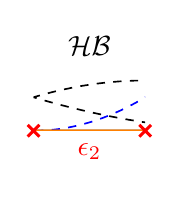 % !TeX root = ../../../../main.tex
\begin{tikzpicture}
\def\lineWidth{0.6pt}
\def\knotWidth{1.1pt}
\def\knotSize{3pt}
\def\elementWidth{3pt}
\def\colorLevelOne{black}
\def\colorLevelTwo{blue}
\def\colorLevelThree{orange}
\tikzset{% 
	elementLineStyle/.style={%
		color=red,solid,line width=\elementWidth, opacity=0.5
	}
}
\tikzset{% 
	knotsStyle/.style={%
		color=red,line width=\knotWidth,mark size=\knotSize,only marks,mark=x,mark options={solid}
	}
}
\tikzset{% 
	inactive/.style={%
		color=white!75!black,solid,line width=0.5pt
	}
}
\tikzset{% 
	ap/.style={%
		dashed,line width=\lineWidth
	}
}
\tikzset{% 
	am/.style={%
		white!50!black,dotted,line width=0.7pt
	}
}
\tikzset{% 
	aa/.style={%
		solid,line width=\lineWidth
	}
}
\begin{axis}[%
width=3cm,
height=2.5cm, %(\overAllHeight-(\basisPlotDepth-1)*\plotSeparator) / \basisPlotDepth, 
    	%xlabel=x,
		%ylabel=Y,
		xmin=0,  xmax=0.25,
		ymin=0, ymax=1.08,
		ytick={0,1},
		xtick={-1,0,1},
		tickpos=left,
		ytick align=outside,
		xtick align=outside,
		tick label style ={font=\small},
		label style ={font=\small},
		legend style={ font =\small },
		ymajorgrids=false,
		ticks=none,
		hide axis
		] %

\addplot [color=\colorLevelOne,aa]
table[row sep=crcr]{%
	-1	1\\
	-0.995	0.98\\
	-0.99	0.96\\
	-0.985	0.941\\
	-0.98	0.922\\
	-0.975	0.902\\
	-0.97	0.884\\
	-0.965	0.865\\
	-0.96	0.846\\
	-0.955	0.828\\
	-0.95	0.81\\
	-0.945	0.792\\
	-0.94	0.774\\
	-0.935	0.757\\
	-0.93	0.74\\
	-0.925	0.723\\
	-0.92	0.706\\
	-0.915	0.689\\
	-0.91	0.672\\
	-0.905	0.656\\
	-0.9	0.64\\
	-0.895	0.624\\
	-0.89	0.608\\
	-0.885	0.593\\
	-0.88	0.578\\
	-0.875	0.562\\
	-0.87	0.548\\
	-0.865	0.533\\
	-0.86	0.518\\
	-0.855	0.504\\
	-0.85	0.49\\
	-0.845	0.476\\
	-0.84	0.462\\
	-0.835	0.449\\
	-0.83	0.436\\
	-0.825	0.422\\
	-0.82	0.41\\
	-0.815	0.397\\
	-0.81	0.384\\
	-0.805	0.372\\
	-0.8	0.36\\
	-0.795	0.348\\
	-0.79	0.336\\
	-0.785	0.325\\
	-0.78	0.314\\
	-0.775	0.302\\
	-0.77	0.292\\
	-0.765	0.281\\
	-0.76	0.27\\
	-0.755	0.26\\
	-0.75	0.25\\
	-0.745	0.24\\
	-0.74	0.23\\
	-0.735	0.221\\
	-0.73	0.212\\
	-0.725	0.203\\
	-0.72	0.194\\
	-0.715	0.185\\
	-0.71	0.176\\
	-0.705	0.168\\
	-0.7	0.16\\
	-0.695	0.152\\
	-0.69	0.144\\
	-0.685	0.137\\
	-0.68	0.13\\
	-0.675	0.122\\
	-0.67	0.116\\
	-0.665	0.109\\
	-0.66	0.102\\
	-0.655	0.096\\
	-0.65	0.09\\
	-0.645	0.084\\
	-0.64	0.078\\
	-0.635	0.073\\
	-0.63	0.068\\
	-0.625	0.062\\
	-0.62	0.058\\
	-0.615	0.053\\
	-0.61	0.048\\
	-0.605	0.044\\
	-0.6	0.04\\
	-0.595	0.036\\
	-0.59	0.032\\
	-0.585	0.029\\
	-0.58	0.026\\
	-0.575	0.022\\
	-0.57	0.02\\
	-0.565	0.017\\
	-0.56	0.014\\
	-0.555	0.012\\
	-0.55	0.01\\
	-0.545	0.008\\
	-0.54	0.006\\
	-0.535	0.005\\
	-0.53	0.004\\
	-0.525	0.002\\
	-0.52	0.002\\
	-0.515	0.001\\
	-0.51	0.0\\
	-0.505	0.0\\
	-0.5	0\\
	-0.495	0\\
	-0.49	0\\
	-0.485	0\\
	-0.48	0\\
	-0.475	0\\
	-0.47	0\\
	-0.465	0\\
	-0.46	0\\
	-0.455	0\\
	-0.45	0\\
	-0.445	0\\
	-0.44	0\\
	-0.435	0\\
	-0.43	0\\
	-0.425	0\\
	-0.42	0\\
	-0.415	0\\
	-0.41	0\\
	-0.405	0\\
	-0.4	0\\
	-0.395	0\\
	-0.39	0\\
	-0.385	0\\
	-0.38	0\\
	-0.375	0\\
	-0.37	0\\
	-0.365	0\\
	-0.36	0\\
	-0.355	0\\
	-0.35	0\\
	-0.345	0\\
	-0.34	0\\
	-0.335	0\\
	-0.33	0\\
	-0.325	0\\
	-0.32	0\\
	-0.315	0\\
	-0.31	0\\
	-0.305	0\\
	-0.3	0\\
	-0.295	0\\
	-0.29	0\\
	-0.285	0\\
	-0.28	0\\
	-0.275	0\\
	-0.27	0\\
	-0.265	0\\
	-0.26	0\\
	-0.255	0\\
	-0.25	0\\
	-0.245	0\\
	-0.24	0\\
	-0.235	0\\
	-0.23	0\\
	-0.225	0\\
	-0.22	0\\
	-0.215	0\\
	-0.21	0\\
	-0.205	0\\
	-0.2	0\\
	-0.195	0\\
	-0.19	0\\
	-0.185	0\\
	-0.18	0\\
	-0.175	0\\
	-0.17	0\\
	-0.165	0\\
	-0.16	0\\
	-0.155	0\\
	-0.15	0\\
	-0.145	0\\
	-0.14	0\\
	-0.135	0\\
	-0.13	0\\
	-0.125	0\\
	-0.12	0\\
	-0.115	0\\
	-0.11	0\\
	-0.105	0\\
	-0.1	0\\
	-0.095	0\\
	-0.09	0\\
	-0.085	0\\
	-0.08	0\\
	-0.075	0\\
	-0.07	0\\
	-0.065	0\\
	-0.06	0\\
	-0.055	0\\
	-0.05	0\\
	-0.045	0\\
	-0.04	0\\
	-0.035	0\\
	-0.03	0\\
	-0.025	0\\
	-0.02	0\\
	-0.015	0\\
	-0.01	0\\
	-0.005	0\\
	0	0\\
	0.005	0\\
	0.01	0\\
	0.015	0\\
	0.02	0\\
	0.025	0\\
	0.03	0\\
	0.035	0\\
	0.04	0\\
	0.045	0\\
	0.05	0\\
	0.055	0\\
	0.06	0\\
	0.065	0\\
	0.07	0\\
	0.075	0\\
	0.08	0\\
	0.085	0\\
	0.09	0\\
	0.095	0\\
	0.1	0\\
	0.105	0\\
	0.11	0\\
	0.115	0\\
	0.12	0\\
	0.125	0\\
	0.13	0\\
	0.135	0\\
	0.14	0\\
	0.145	0\\
	0.15	0\\
	0.155	0\\
	0.16	0\\
	0.165	0\\
	0.17	0\\
	0.175	0\\
	0.18	0\\
	0.185	0\\
	0.19	0\\
	0.195	0\\
	0.2	0\\
	0.205	0\\
	0.21	0\\
	0.215	0\\
	0.22	0\\
	0.225	0\\
	0.23	0\\
	0.235	0\\
	0.24	0\\
	0.245	0\\
	0.25	0\\
	0.255	0\\
	0.26	0\\
	0.265	0\\
	0.27	0\\
	0.275	0\\
	0.28	0\\
	0.285	0\\
	0.29	0\\
	0.295	0\\
	0.3	0\\
	0.305	0\\
	0.31	0\\
	0.315	0\\
	0.32	0\\
	0.325	0\\
	0.33	0\\
	0.335	0\\
	0.34	0\\
	0.345	0\\
	0.35	0\\
	0.355	0\\
	0.36	0\\
	0.365	0\\
	0.37	0\\
	0.375	0\\
	0.38	0\\
	0.385	0\\
	0.39	0\\
	0.395	0\\
	0.4	0\\
	0.405	0\\
	0.41	0\\
	0.415	0\\
	0.42	0\\
	0.425	0\\
	0.43	0\\
	0.435	0\\
	0.44	0\\
	0.445	0\\
	0.45	0\\
	0.455	0\\
	0.46	0\\
	0.465	0\\
	0.47	0\\
	0.475	0\\
	0.48	0\\
	0.485	0\\
	0.49	0\\
	0.495	0\\
	0.5	0\\
	0.505	0\\
	0.51	0\\
	0.515	0\\
	0.52	0\\
	0.525	0\\
	0.53	0\\
	0.535	0\\
	0.54	0\\
	0.545	0\\
	0.55	0\\
	0.555	0\\
	0.56	0\\
	0.565	0\\
	0.57	0\\
	0.575	0\\
	0.58	0\\
	0.585	0\\
	0.59	0\\
	0.595	0\\
	0.6	0\\
	0.605	0\\
	0.61	0\\
	0.615	0\\
	0.62	0\\
	0.625	0\\
	0.63	0\\
	0.635	0\\
	0.64	0\\
	0.645	0\\
	0.65	0\\
	0.655	0\\
	0.66	0\\
	0.665	0\\
	0.67	0\\
	0.675	0\\
	0.68	0\\
	0.685	0\\
	0.69	0\\
	0.695	0\\
	0.7	0\\
	0.705	0\\
	0.71	0\\
	0.715	0\\
	0.72	0\\
	0.725	0\\
	0.73	0\\
	0.735	0\\
	0.74	0\\
	0.745	0\\
	0.75	0\\
	0.755	0\\
	0.76	0\\
	0.765	0\\
	0.77	0\\
	0.775	0\\
	0.78	0\\
	0.785	0\\
	0.79	0\\
	0.795	0\\
	0.8	0\\
	0.805	0\\
	0.81	0\\
	0.815	0\\
	0.82	0\\
	0.825	0\\
	0.83	0\\
	0.835	0\\
	0.84	0\\
	0.845	0\\
	0.85	0\\
	0.855	0\\
	0.86	0\\
	0.865	0\\
	0.87	0\\
	0.875	0\\
	0.88	0\\
	0.885	0\\
	0.89	0\\
	0.895	0\\
	0.9	0\\
	0.905	0\\
	0.91	0\\
	0.915	0\\
	0.92	0\\
	0.925	0\\
	0.93	0\\
	0.935	0\\
	0.94	0\\
	0.945	0\\
	0.95	0\\
	0.955	0\\
	0.96	0\\
	0.965	0\\
	0.97	0\\
	0.975	0\\
	0.98	0\\
	0.985	0\\
	0.99	0\\
	0.995	0\\
	1	0\\
};
\addplot [color=\colorLevelOne,aa]
table[row sep=crcr]{%
	-1	0\\
	-0.995	0.02\\
	-0.99	0.039\\
	-0.985	0.059\\
	-0.98	0.078\\
	-0.975	0.096\\
	-0.97	0.115\\
	-0.965	0.133\\
	-0.96	0.15\\
	-0.955	0.168\\
	-0.95	0.185\\
	-0.945	0.202\\
	-0.94	0.218\\
	-0.935	0.235\\
	-0.93	0.251\\
	-0.925	0.266\\
	-0.92	0.282\\
	-0.915	0.297\\
	-0.91	0.311\\
	-0.905	0.326\\
	-0.9	0.34\\
	-0.895	0.354\\
	-0.89	0.367\\
	-0.885	0.381\\
	-0.88	0.394\\
	-0.875	0.406\\
	-0.87	0.419\\
	-0.865	0.431\\
	-0.86	0.442\\
	-0.855	0.454\\
	-0.85	0.465\\
	-0.845	0.476\\
	-0.84	0.486\\
	-0.835	0.497\\
	-0.83	0.507\\
	-0.825	0.516\\
	-0.82	0.526\\
	-0.815	0.535\\
	-0.81	0.543\\
	-0.805	0.552\\
	-0.8	0.56\\
	-0.795	0.568\\
	-0.79	0.575\\
	-0.785	0.583\\
	-0.78	0.59\\
	-0.775	0.596\\
	-0.77	0.603\\
	-0.765	0.609\\
	-0.76	0.614\\
	-0.755	0.62\\
	-0.75	0.625\\
	-0.745	0.63\\
	-0.74	0.634\\
	-0.735	0.639\\
	-0.73	0.643\\
	-0.725	0.646\\
	-0.72	0.65\\
	-0.715	0.653\\
	-0.71	0.655\\
	-0.705	0.658\\
	-0.7	0.66\\
	-0.695	0.662\\
	-0.69	0.663\\
	-0.685	0.665\\
	-0.68	0.666\\
	-0.675	0.666\\
	-0.67	0.667\\
	-0.665	0.667\\
	-0.66	0.666\\
	-0.655	0.666\\
	-0.65	0.665\\
	-0.645	0.664\\
	-0.64	0.662\\
	-0.635	0.661\\
	-0.63	0.659\\
	-0.625	0.656\\
	-0.62	0.654\\
	-0.615	0.651\\
	-0.61	0.647\\
	-0.605	0.644\\
	-0.6	0.64\\
	-0.595	0.636\\
	-0.59	0.631\\
	-0.585	0.627\\
	-0.58	0.622\\
	-0.575	0.616\\
	-0.57	0.611\\
	-0.565	0.605\\
	-0.56	0.598\\
	-0.555	0.592\\
	-0.55	0.585\\
	-0.545	0.578\\
	-0.54	0.57\\
	-0.535	0.563\\
	-0.53	0.555\\
	-0.525	0.546\\
	-0.52	0.538\\
	-0.515	0.529\\
	-0.51	0.519\\
	-0.505	0.51\\
	-0.5	0.5\\
	-0.495	0.49\\
	-0.49	0.48\\
	-0.485	0.47\\
	-0.48	0.461\\
	-0.475	0.451\\
	-0.47	0.442\\
	-0.465	0.432\\
	-0.46	0.423\\
	-0.455	0.414\\
	-0.45	0.405\\
	-0.445	0.396\\
	-0.44	0.387\\
	-0.435	0.378\\
	-0.43	0.37\\
	-0.425	0.361\\
	-0.42	0.353\\
	-0.415	0.344\\
	-0.41	0.336\\
	-0.405	0.328\\
	-0.4	0.32\\
	-0.395	0.312\\
	-0.39	0.304\\
	-0.385	0.296\\
	-0.38	0.289\\
	-0.375	0.281\\
	-0.37	0.274\\
	-0.365	0.266\\
	-0.36	0.259\\
	-0.355	0.252\\
	-0.35	0.245\\
	-0.345	0.238\\
	-0.34	0.231\\
	-0.335	0.224\\
	-0.33	0.218\\
	-0.325	0.211\\
	-0.32	0.205\\
	-0.315	0.198\\
	-0.31	0.192\\
	-0.305	0.186\\
	-0.3	0.18\\
	-0.295	0.174\\
	-0.29	0.168\\
	-0.285	0.162\\
	-0.28	0.157\\
	-0.275	0.151\\
	-0.27	0.146\\
	-0.265	0.14\\
	-0.26	0.135\\
	-0.255	0.13\\
	-0.25	0.125\\
	-0.245	0.12\\
	-0.24	0.115\\
	-0.235	0.11\\
	-0.23	0.106\\
	-0.225	0.101\\
	-0.22	0.097\\
	-0.215	0.092\\
	-0.21	0.088\\
	-0.205	0.084\\
	-0.2	0.08\\
	-0.195	0.076\\
	-0.19	0.072\\
	-0.185	0.068\\
	-0.18	0.065\\
	-0.175	0.061\\
	-0.17	0.058\\
	-0.165	0.054\\
	-0.16	0.051\\
	-0.155	0.048\\
	-0.15	0.045\\
	-0.145	0.042\\
	-0.14	0.039\\
	-0.135	0.036\\
	-0.13	0.034\\
	-0.125	0.031\\
	-0.12	0.029\\
	-0.115	0.026\\
	-0.11	0.024\\
	-0.105	0.022\\
	-0.1	0.02\\
	-0.095	0.018\\
	-0.09	0.016\\
	-0.085	0.014\\
	-0.08	0.013\\
	-0.075	0.011\\
	-0.07	0.01\\
	-0.065	0.008\\
	-0.06	0.007\\
	-0.055	0.006\\
	-0.05	0.005\\
	-0.045	0.004\\
	-0.04	0.003\\
	-0.035	0.002\\
	-0.03	0.002\\
	-0.025	0.001\\
	-0.02	0.001\\
	-0.015	0.0\\
	-0.01	0.0\\
	-0.005	5.0e-05\\
	0	0\\
	0.005	0\\
	0.01	0\\
	0.015	0\\
	0.02	0\\
	0.025	0\\
	0.03	0\\
	0.035	0\\
	0.04	0\\
	0.045	0\\
	0.05	0\\
	0.055	0\\
	0.06	0\\
	0.065	0\\
	0.07	0\\
	0.075	0\\
	0.08	0\\
	0.085	0\\
	0.09	0\\
	0.095	0\\
	0.1	0\\
	0.105	0\\
	0.11	0\\
	0.115	0\\
	0.12	0\\
	0.125	0\\
	0.13	0\\
	0.135	0\\
	0.14	0\\
	0.145	0\\
	0.15	0\\
	0.155	0\\
	0.16	0\\
	0.165	0\\
	0.17	0\\
	0.175	0\\
	0.18	0\\
	0.185	0\\
	0.19	0\\
	0.195	0\\
	0.2	0\\
	0.205	0\\
	0.21	0\\
	0.215	0\\
	0.22	0\\
	0.225	0\\
	0.23	0\\
	0.235	0\\
	0.24	0\\
	0.245	0\\
	0.25	0\\
	0.255	0\\
	0.26	0\\
	0.265	0\\
	0.27	0\\
	0.275	0\\
	0.28	0\\
	0.285	0\\
	0.29	0\\
	0.295	0\\
	0.3	0\\
	0.305	0\\
	0.31	0\\
	0.315	0\\
	0.32	0\\
	0.325	0\\
	0.33	0\\
	0.335	0\\
	0.34	0\\
	0.345	0\\
	0.35	0\\
	0.355	0\\
	0.36	0\\
	0.365	0\\
	0.37	0\\
	0.375	0\\
	0.38	0\\
	0.385	0\\
	0.39	0\\
	0.395	0\\
	0.4	0\\
	0.405	0\\
	0.41	0\\
	0.415	0\\
	0.42	0\\
	0.425	0\\
	0.43	0\\
	0.435	0\\
	0.44	0\\
	0.445	0\\
	0.45	0\\
	0.455	0\\
	0.46	0\\
	0.465	0\\
	0.47	0\\
	0.475	0\\
	0.48	0\\
	0.485	0\\
	0.49	0\\
	0.495	0\\
	0.5	0\\
	0.505	0\\
	0.51	0\\
	0.515	0\\
	0.52	0\\
	0.525	0\\
	0.53	0\\
	0.535	0\\
	0.54	0\\
	0.545	0\\
	0.55	0\\
	0.555	0\\
	0.56	0\\
	0.565	0\\
	0.57	0\\
	0.575	0\\
	0.58	0\\
	0.585	0\\
	0.59	0\\
	0.595	0\\
	0.6	0\\
	0.605	0\\
	0.61	0\\
	0.615	0\\
	0.62	0\\
	0.625	0\\
	0.63	0\\
	0.635	0\\
	0.64	0\\
	0.645	0\\
	0.65	0\\
	0.655	0\\
	0.66	0\\
	0.665	0\\
	0.67	0\\
	0.675	0\\
	0.68	0\\
	0.685	0\\
	0.69	0\\
	0.695	0\\
	0.7	0\\
	0.705	0\\
	0.71	0\\
	0.715	0\\
	0.72	0\\
	0.725	0\\
	0.73	0\\
	0.735	0\\
	0.74	0\\
	0.745	0\\
	0.75	0\\
	0.755	0\\
	0.76	0\\
	0.765	0\\
	0.77	0\\
	0.775	0\\
	0.78	0\\
	0.785	0\\
	0.79	0\\
	0.795	0\\
	0.8	0\\
	0.805	0\\
	0.81	0\\
	0.815	0\\
	0.82	0\\
	0.825	0\\
	0.83	0\\
	0.835	0\\
	0.84	0\\
	0.845	0\\
	0.85	0\\
	0.855	0\\
	0.86	0\\
	0.865	0\\
	0.87	0\\
	0.875	0\\
	0.88	0\\
	0.885	0\\
	0.89	0\\
	0.895	0\\
	0.9	0\\
	0.905	0\\
	0.91	0\\
	0.915	0\\
	0.92	0\\
	0.925	0\\
	0.93	0\\
	0.935	0\\
	0.94	0\\
	0.945	0\\
	0.95	0\\
	0.955	0\\
	0.96	0\\
	0.965	0\\
	0.97	0\\
	0.975	0\\
	0.98	0\\
	0.985	0\\
	0.99	0\\
	0.995	0\\
	1	0\\
};
\addplot [color=\colorLevelOne,ap]
table[row sep=crcr]{%
	-1	0\\
	-0.995	5.0e-05\\
	-0.99	0.0\\
	-0.985	0.0\\
	-0.98	0.001\\
	-0.975	0.001\\
	-0.97	0.002\\
	-0.965	0.002\\
	-0.96	0.003\\
	-0.955	0.004\\
	-0.95	0.005\\
	-0.945	0.006\\
	-0.94	0.007\\
	-0.935	0.008\\
	-0.93	0.01\\
	-0.925	0.011\\
	-0.92	0.013\\
	-0.915	0.014\\
	-0.91	0.016\\
	-0.905	0.018\\
	-0.9	0.02\\
	-0.895	0.022\\
	-0.89	0.024\\
	-0.885	0.026\\
	-0.88	0.029\\
	-0.875	0.031\\
	-0.87	0.034\\
	-0.865	0.036\\
	-0.86	0.039\\
	-0.855	0.042\\
	-0.85	0.045\\
	-0.845	0.048\\
	-0.84	0.051\\
	-0.835	0.054\\
	-0.83	0.058\\
	-0.825	0.061\\
	-0.82	0.065\\
	-0.815	0.068\\
	-0.81	0.072\\
	-0.805	0.076\\
	-0.8	0.08\\
	-0.795	0.084\\
	-0.79	0.088\\
	-0.785	0.092\\
	-0.78	0.097\\
	-0.775	0.101\\
	-0.77	0.106\\
	-0.765	0.11\\
	-0.76	0.115\\
	-0.755	0.12\\
	-0.75	0.125\\
	-0.745	0.13\\
	-0.74	0.135\\
	-0.735	0.14\\
	-0.73	0.146\\
	-0.725	0.151\\
	-0.72	0.157\\
	-0.715	0.162\\
	-0.71	0.168\\
	-0.705	0.174\\
	-0.7	0.18\\
	-0.695	0.186\\
	-0.69	0.192\\
	-0.685	0.198\\
	-0.68	0.205\\
	-0.675	0.211\\
	-0.67	0.218\\
	-0.665	0.224\\
	-0.66	0.231\\
	-0.655	0.238\\
	-0.65	0.245\\
	-0.645	0.252\\
	-0.64	0.259\\
	-0.635	0.266\\
	-0.63	0.274\\
	-0.625	0.281\\
	-0.62	0.289\\
	-0.615	0.296\\
	-0.61	0.304\\
	-0.605	0.312\\
	-0.6	0.32\\
	-0.595	0.328\\
	-0.59	0.336\\
	-0.585	0.344\\
	-0.58	0.353\\
	-0.575	0.361\\
	-0.57	0.37\\
	-0.565	0.378\\
	-0.56	0.387\\
	-0.555	0.396\\
	-0.55	0.405\\
	-0.545	0.414\\
	-0.54	0.423\\
	-0.535	0.432\\
	-0.53	0.442\\
	-0.525	0.451\\
	-0.52	0.461\\
	-0.515	0.47\\
	-0.51	0.48\\
	-0.505	0.49\\
	-0.5	0.5\\
	-0.495	0.51\\
	-0.49	0.52\\
	-0.485	0.529\\
	-0.48	0.538\\
	-0.475	0.547\\
	-0.47	0.556\\
	-0.465	0.565\\
	-0.46	0.574\\
	-0.455	0.582\\
	-0.45	0.59\\
	-0.445	0.598\\
	-0.44	0.606\\
	-0.435	0.613\\
	-0.43	0.62\\
	-0.425	0.627\\
	-0.42	0.634\\
	-0.415	0.641\\
	-0.41	0.648\\
	-0.405	0.654\\
	-0.4	0.66\\
	-0.395	0.666\\
	-0.39	0.672\\
	-0.385	0.677\\
	-0.38	0.682\\
	-0.375	0.688\\
	-0.37	0.692\\
	-0.365	0.697\\
	-0.36	0.702\\
	-0.355	0.706\\
	-0.35	0.71\\
	-0.345	0.714\\
	-0.34	0.718\\
	-0.335	0.721\\
	-0.33	0.724\\
	-0.325	0.728\\
	-0.32	0.73\\
	-0.315	0.733\\
	-0.31	0.736\\
	-0.305	0.738\\
	-0.3	0.74\\
	-0.295	0.742\\
	-0.29	0.744\\
	-0.285	0.745\\
	-0.28	0.746\\
	-0.275	0.748\\
	-0.27	0.748\\
	-0.265	0.749\\
	-0.26	0.75\\
	-0.255	0.75\\
	-0.25	0.75\\
	-0.245	0.75\\
	-0.24	0.75\\
	-0.235	0.749\\
	-0.23	0.748\\
	-0.225	0.748\\
	-0.22	0.746\\
	-0.215	0.745\\
	-0.21	0.744\\
	-0.205	0.742\\
	-0.2	0.74\\
	-0.195	0.738\\
	-0.19	0.736\\
	-0.185	0.733\\
	-0.18	0.73\\
	-0.175	0.728\\
	-0.17	0.724\\
	-0.165	0.721\\
	-0.16	0.718\\
	-0.155	0.714\\
	-0.15	0.71\\
	-0.145	0.706\\
	-0.14	0.702\\
	-0.135	0.697\\
	-0.13	0.692\\
	-0.125	0.688\\
	-0.12	0.682\\
	-0.115	0.677\\
	-0.11	0.672\\
	-0.105	0.666\\
	-0.1	0.66\\
	-0.095	0.654\\
	-0.09	0.648\\
	-0.085	0.641\\
	-0.08	0.634\\
	-0.075	0.627\\
	-0.07	0.62\\
	-0.065	0.613\\
	-0.06	0.606\\
	-0.055	0.598\\
	-0.05	0.59\\
	-0.045	0.582\\
	-0.04	0.574\\
	-0.035	0.565\\
	-0.03	0.556\\
	-0.025	0.547\\
	-0.02	0.538\\
	-0.015	0.529\\
	-0.01	0.52\\
	-0.005	0.51\\
	0	0.5\\
	0.005	0.49\\
	0.01	0.48\\
	0.015	0.47\\
	0.02	0.461\\
	0.025	0.451\\
	0.03	0.442\\
	0.035	0.432\\
	0.04	0.423\\
	0.045	0.414\\
	0.05	0.405\\
	0.055	0.396\\
	0.06	0.387\\
	0.065	0.378\\
	0.07	0.37\\
	0.075	0.361\\
	0.08	0.353\\
	0.085	0.344\\
	0.09	0.336\\
	0.095	0.328\\
	0.1	0.32\\
	0.105	0.312\\
	0.11	0.304\\
	0.115	0.296\\
	0.12	0.289\\
	0.125	0.281\\
	0.13	0.274\\
	0.135	0.266\\
	0.14	0.259\\
	0.145	0.252\\
	0.15	0.245\\
	0.155	0.238\\
	0.16	0.231\\
	0.165	0.224\\
	0.17	0.218\\
	0.175	0.211\\
	0.18	0.205\\
	0.185	0.198\\
	0.19	0.192\\
	0.195	0.186\\
	0.2	0.18\\
	0.205	0.174\\
	0.21	0.168\\
	0.215	0.162\\
	0.22	0.157\\
	0.225	0.151\\
	0.23	0.146\\
	0.235	0.14\\
	0.24	0.135\\
	0.245	0.13\\
	0.25	0.125\\
	0.255	0.12\\
	0.26	0.115\\
	0.265	0.11\\
	0.27	0.106\\
	0.275	0.101\\
	0.28	0.097\\
	0.285	0.092\\
	0.29	0.088\\
	0.295	0.084\\
	0.3	0.08\\
	0.305	0.076\\
	0.31	0.072\\
	0.315	0.068\\
	0.32	0.065\\
	0.325	0.061\\
	0.33	0.058\\
	0.335	0.054\\
	0.34	0.051\\
	0.345	0.048\\
	0.35	0.045\\
	0.355	0.042\\
	0.36	0.039\\
	0.365	0.036\\
	0.37	0.034\\
	0.375	0.031\\
	0.38	0.029\\
	0.385	0.026\\
	0.39	0.024\\
	0.395	0.022\\
	0.4	0.02\\
	0.405	0.018\\
	0.41	0.016\\
	0.415	0.014\\
	0.42	0.013\\
	0.425	0.011\\
	0.43	0.01\\
	0.435	0.008\\
	0.44	0.007\\
	0.445	0.006\\
	0.45	0.005\\
	0.455	0.004\\
	0.46	0.003\\
	0.465	0.002\\
	0.47	0.002\\
	0.475	0.001\\
	0.48	0.001\\
	0.485	0.0\\
	0.49	0.0\\
	0.495	5.0e-05\\
	0.5	0\\
	0.505	0\\
	0.51	0\\
	0.515	0\\
	0.52	0\\
	0.525	0\\
	0.53	0\\
	0.535	0\\
	0.54	0\\
	0.545	0\\
	0.55	0\\
	0.555	0\\
	0.56	0\\
	0.565	0\\
	0.57	0\\
	0.575	0\\
	0.58	0\\
	0.585	0\\
	0.59	0\\
	0.595	0\\
	0.6	0\\
	0.605	0\\
	0.61	0\\
	0.615	0\\
	0.62	0\\
	0.625	0\\
	0.63	0\\
	0.635	0\\
	0.64	0\\
	0.645	0\\
	0.65	0\\
	0.655	0\\
	0.66	0\\
	0.665	0\\
	0.67	0\\
	0.675	0\\
	0.68	0\\
	0.685	0\\
	0.69	0\\
	0.695	0\\
	0.7	0\\
	0.705	0\\
	0.71	0\\
	0.715	0\\
	0.72	0\\
	0.725	0\\
	0.73	0\\
	0.735	0\\
	0.74	0\\
	0.745	0\\
	0.75	0\\
	0.755	0\\
	0.76	0\\
	0.765	0\\
	0.77	0\\
	0.775	0\\
	0.78	0\\
	0.785	0\\
	0.79	0\\
	0.795	0\\
	0.8	0\\
	0.805	0\\
	0.81	0\\
	0.815	0\\
	0.82	0\\
	0.825	0\\
	0.83	0\\
	0.835	0\\
	0.84	0\\
	0.845	0\\
	0.85	0\\
	0.855	0\\
	0.86	0\\
	0.865	0\\
	0.87	0\\
	0.875	0\\
	0.88	0\\
	0.885	0\\
	0.89	0\\
	0.895	0\\
	0.9	0\\
	0.905	0\\
	0.91	0\\
	0.915	0\\
	0.92	0\\
	0.925	0\\
	0.93	0\\
	0.935	0\\
	0.94	0\\
	0.945	0\\
	0.95	0\\
	0.955	0\\
	0.96	0\\
	0.965	0\\
	0.97	0\\
	0.975	0\\
	0.98	0\\
	0.985	0\\
	0.99	0\\
	0.995	0\\
	1	0\\
};
\addplot [color=\colorLevelOne,ap]
table[row sep=crcr]{%
	-1	0\\
	-0.995	0\\
	-0.99	0\\
	-0.985	0\\
	-0.98	0\\
	-0.975	0\\
	-0.97	0\\
	-0.965	0\\
	-0.96	0\\
	-0.955	0\\
	-0.95	0\\
	-0.945	0\\
	-0.94	0\\
	-0.935	0\\
	-0.93	0\\
	-0.925	0\\
	-0.92	0\\
	-0.915	0\\
	-0.91	0\\
	-0.905	0\\
	-0.9	0\\
	-0.895	0\\
	-0.89	0\\
	-0.885	0\\
	-0.88	0\\
	-0.875	0\\
	-0.87	0\\
	-0.865	0\\
	-0.86	0\\
	-0.855	0\\
	-0.85	0\\
	-0.845	0\\
	-0.84	0\\
	-0.835	0\\
	-0.83	0\\
	-0.825	0\\
	-0.82	0\\
	-0.815	0\\
	-0.81	0\\
	-0.805	0\\
	-0.8	0\\
	-0.795	0\\
	-0.79	0\\
	-0.785	0\\
	-0.78	0\\
	-0.775	0\\
	-0.77	0\\
	-0.765	0\\
	-0.76	0\\
	-0.755	0\\
	-0.75	0\\
	-0.745	0\\
	-0.74	0\\
	-0.735	0\\
	-0.73	0\\
	-0.725	0\\
	-0.72	0\\
	-0.715	0\\
	-0.71	0\\
	-0.705	0\\
	-0.7	0\\
	-0.695	0\\
	-0.69	0\\
	-0.685	0\\
	-0.68	0\\
	-0.675	0\\
	-0.67	0\\
	-0.665	0\\
	-0.66	0\\
	-0.655	0\\
	-0.65	0\\
	-0.645	0\\
	-0.64	0\\
	-0.635	0\\
	-0.63	0\\
	-0.625	0\\
	-0.62	0\\
	-0.615	0\\
	-0.61	0\\
	-0.605	0\\
	-0.6	0\\
	-0.595	0\\
	-0.59	0\\
	-0.585	0\\
	-0.58	0\\
	-0.575	0\\
	-0.57	0\\
	-0.565	0\\
	-0.56	0\\
	-0.555	0\\
	-0.55	0\\
	-0.545	0\\
	-0.54	0\\
	-0.535	0\\
	-0.53	0\\
	-0.525	0\\
	-0.52	0\\
	-0.515	0\\
	-0.51	0\\
	-0.505	0\\
	-0.5	0\\
	-0.495	5.0e-05\\
	-0.49	0.0\\
	-0.485	0.0\\
	-0.48	0.001\\
	-0.475	0.001\\
	-0.47	0.002\\
	-0.465	0.002\\
	-0.46	0.003\\
	-0.455	0.004\\
	-0.45	0.005\\
	-0.445	0.006\\
	-0.44	0.007\\
	-0.435	0.008\\
	-0.43	0.01\\
	-0.425	0.011\\
	-0.42	0.013\\
	-0.415	0.014\\
	-0.41	0.016\\
	-0.405	0.018\\
	-0.4	0.02\\
	-0.395	0.022\\
	-0.39	0.024\\
	-0.385	0.026\\
	-0.38	0.029\\
	-0.375	0.031\\
	-0.37	0.034\\
	-0.365	0.036\\
	-0.36	0.039\\
	-0.355	0.042\\
	-0.35	0.045\\
	-0.345	0.048\\
	-0.34	0.051\\
	-0.335	0.054\\
	-0.33	0.058\\
	-0.325	0.061\\
	-0.32	0.065\\
	-0.315	0.068\\
	-0.31	0.072\\
	-0.305	0.076\\
	-0.3	0.08\\
	-0.295	0.084\\
	-0.29	0.088\\
	-0.285	0.092\\
	-0.28	0.097\\
	-0.275	0.101\\
	-0.27	0.106\\
	-0.265	0.11\\
	-0.26	0.115\\
	-0.255	0.12\\
	-0.25	0.125\\
	-0.245	0.13\\
	-0.24	0.135\\
	-0.235	0.14\\
	-0.23	0.146\\
	-0.225	0.151\\
	-0.22	0.157\\
	-0.215	0.162\\
	-0.21	0.168\\
	-0.205	0.174\\
	-0.2	0.18\\
	-0.195	0.186\\
	-0.19	0.192\\
	-0.185	0.198\\
	-0.18	0.205\\
	-0.175	0.211\\
	-0.17	0.218\\
	-0.165	0.224\\
	-0.16	0.231\\
	-0.155	0.238\\
	-0.15	0.245\\
	-0.145	0.252\\
	-0.14	0.259\\
	-0.135	0.266\\
	-0.13	0.274\\
	-0.125	0.281\\
	-0.12	0.289\\
	-0.115	0.296\\
	-0.11	0.304\\
	-0.105	0.312\\
	-0.1	0.32\\
	-0.095	0.328\\
	-0.09	0.336\\
	-0.085	0.344\\
	-0.08	0.353\\
	-0.075	0.361\\
	-0.07	0.37\\
	-0.065	0.378\\
	-0.06	0.387\\
	-0.055	0.396\\
	-0.05	0.405\\
	-0.045	0.414\\
	-0.04	0.423\\
	-0.035	0.432\\
	-0.03	0.442\\
	-0.025	0.451\\
	-0.02	0.461\\
	-0.015	0.47\\
	-0.01	0.48\\
	-0.005	0.49\\
	0	0.5\\
	0.005	0.51\\
	0.01	0.52\\
	0.015	0.529\\
	0.02	0.538\\
	0.025	0.547\\
	0.03	0.556\\
	0.035	0.565\\
	0.04	0.574\\
	0.045	0.582\\
	0.05	0.59\\
	0.055	0.598\\
	0.06	0.606\\
	0.065	0.613\\
	0.07	0.62\\
	0.075	0.627\\
	0.08	0.634\\
	0.085	0.641\\
	0.09	0.648\\
	0.095	0.654\\
	0.1	0.66\\
	0.105	0.666\\
	0.11	0.672\\
	0.115	0.677\\
	0.12	0.682\\
	0.125	0.688\\
	0.13	0.692\\
	0.135	0.697\\
	0.14	0.702\\
	0.145	0.706\\
	0.15	0.71\\
	0.155	0.714\\
	0.16	0.718\\
	0.165	0.721\\
	0.17	0.724\\
	0.175	0.728\\
	0.18	0.73\\
	0.185	0.733\\
	0.19	0.736\\
	0.195	0.738\\
	0.2	0.74\\
	0.205	0.742\\
	0.21	0.744\\
	0.215	0.745\\
	0.22	0.746\\
	0.225	0.748\\
	0.23	0.748\\
	0.235	0.749\\
	0.24	0.75\\
	0.245	0.75\\
	0.25	0.75\\
	0.255	0.75\\
	0.26	0.75\\
	0.265	0.749\\
	0.27	0.748\\
	0.275	0.748\\
	0.28	0.746\\
	0.285	0.745\\
	0.29	0.744\\
	0.295	0.742\\
	0.3	0.74\\
	0.305	0.738\\
	0.31	0.736\\
	0.315	0.733\\
	0.32	0.73\\
	0.325	0.728\\
	0.33	0.724\\
	0.335	0.721\\
	0.34	0.718\\
	0.345	0.714\\
	0.35	0.71\\
	0.355	0.706\\
	0.36	0.702\\
	0.365	0.697\\
	0.37	0.692\\
	0.375	0.688\\
	0.38	0.682\\
	0.385	0.677\\
	0.39	0.672\\
	0.395	0.666\\
	0.4	0.66\\
	0.405	0.654\\
	0.41	0.648\\
	0.415	0.641\\
	0.42	0.634\\
	0.425	0.627\\
	0.43	0.62\\
	0.435	0.613\\
	0.44	0.606\\
	0.445	0.598\\
	0.45	0.59\\
	0.455	0.582\\
	0.46	0.574\\
	0.465	0.565\\
	0.47	0.556\\
	0.475	0.547\\
	0.48	0.538\\
	0.485	0.529\\
	0.49	0.52\\
	0.495	0.51\\
	0.5	0.5\\
	0.505	0.49\\
	0.51	0.48\\
	0.515	0.47\\
	0.52	0.461\\
	0.525	0.451\\
	0.53	0.442\\
	0.535	0.432\\
	0.54	0.423\\
	0.545	0.414\\
	0.55	0.405\\
	0.555	0.396\\
	0.56	0.387\\
	0.565	0.378\\
	0.57	0.37\\
	0.575	0.361\\
	0.58	0.353\\
	0.585	0.344\\
	0.59	0.336\\
	0.595	0.328\\
	0.6	0.32\\
	0.605	0.312\\
	0.61	0.304\\
	0.615	0.296\\
	0.62	0.289\\
	0.625	0.281\\
	0.63	0.274\\
	0.635	0.266\\
	0.64	0.259\\
	0.645	0.252\\
	0.65	0.245\\
	0.655	0.238\\
	0.66	0.231\\
	0.665	0.224\\
	0.67	0.218\\
	0.675	0.211\\
	0.68	0.205\\
	0.685	0.198\\
	0.69	0.192\\
	0.695	0.186\\
	0.7	0.18\\
	0.705	0.174\\
	0.71	0.168\\
	0.715	0.162\\
	0.72	0.157\\
	0.725	0.151\\
	0.73	0.146\\
	0.735	0.14\\
	0.74	0.135\\
	0.745	0.13\\
	0.75	0.125\\
	0.755	0.12\\
	0.76	0.115\\
	0.765	0.11\\
	0.77	0.106\\
	0.775	0.101\\
	0.78	0.097\\
	0.785	0.092\\
	0.79	0.088\\
	0.795	0.084\\
	0.8	0.08\\
	0.805	0.076\\
	0.81	0.072\\
	0.815	0.068\\
	0.82	0.065\\
	0.825	0.061\\
	0.83	0.058\\
	0.835	0.054\\
	0.84	0.051\\
	0.845	0.048\\
	0.85	0.045\\
	0.855	0.042\\
	0.86	0.039\\
	0.865	0.036\\
	0.87	0.034\\
	0.875	0.031\\
	0.88	0.029\\
	0.885	0.026\\
	0.89	0.024\\
	0.895	0.022\\
	0.9	0.02\\
	0.905	0.018\\
	0.91	0.016\\
	0.915	0.014\\
	0.92	0.013\\
	0.925	0.011\\
	0.93	0.01\\
	0.935	0.008\\
	0.94	0.007\\
	0.945	0.006\\
	0.95	0.005\\
	0.955	0.004\\
	0.96	0.003\\
	0.965	0.002\\
	0.97	0.002\\
	0.975	0.001\\
	0.98	0.001\\
	0.985	0.0\\
	0.99	0.0\\
	0.995	5.0e-05\\
	1	0\\
};
\addplot [color=\colorLevelOne,aa]
table[row sep=crcr]{%
	-1	0\\
	-0.995	0\\
	-0.99	0\\
	-0.985	0\\
	-0.98	0\\
	-0.975	0\\
	-0.97	0\\
	-0.965	0\\
	-0.96	0\\
	-0.955	0\\
	-0.95	0\\
	-0.945	0\\
	-0.94	0\\
	-0.935	0\\
	-0.93	0\\
	-0.925	0\\
	-0.92	0\\
	-0.915	0\\
	-0.91	0\\
	-0.905	0\\
	-0.9	0\\
	-0.895	0\\
	-0.89	0\\
	-0.885	0\\
	-0.88	0\\
	-0.875	0\\
	-0.87	0\\
	-0.865	0\\
	-0.86	0\\
	-0.855	0\\
	-0.85	0\\
	-0.845	0\\
	-0.84	0\\
	-0.835	0\\
	-0.83	0\\
	-0.825	0\\
	-0.82	0\\
	-0.815	0\\
	-0.81	0\\
	-0.805	0\\
	-0.8	0\\
	-0.795	0\\
	-0.79	0\\
	-0.785	0\\
	-0.78	0\\
	-0.775	0\\
	-0.77	0\\
	-0.765	0\\
	-0.76	0\\
	-0.755	0\\
	-0.75	0\\
	-0.745	0\\
	-0.74	0\\
	-0.735	0\\
	-0.73	0\\
	-0.725	0\\
	-0.72	0\\
	-0.715	0\\
	-0.71	0\\
	-0.705	0\\
	-0.7	0\\
	-0.695	0\\
	-0.69	0\\
	-0.685	0\\
	-0.68	0\\
	-0.675	0\\
	-0.67	0\\
	-0.665	0\\
	-0.66	0\\
	-0.655	0\\
	-0.65	0\\
	-0.645	0\\
	-0.64	0\\
	-0.635	0\\
	-0.63	0\\
	-0.625	0\\
	-0.62	0\\
	-0.615	0\\
	-0.61	0\\
	-0.605	0\\
	-0.6	0\\
	-0.595	0\\
	-0.59	0\\
	-0.585	0\\
	-0.58	0\\
	-0.575	0\\
	-0.57	0\\
	-0.565	0\\
	-0.56	0\\
	-0.555	0\\
	-0.55	0\\
	-0.545	0\\
	-0.54	0\\
	-0.535	0\\
	-0.53	0\\
	-0.525	0\\
	-0.52	0\\
	-0.515	0\\
	-0.51	0\\
	-0.505	0\\
	-0.5	0\\
	-0.495	0\\
	-0.49	0\\
	-0.485	0\\
	-0.48	0\\
	-0.475	0\\
	-0.47	0\\
	-0.465	0\\
	-0.46	0\\
	-0.455	0\\
	-0.45	0\\
	-0.445	0\\
	-0.44	0\\
	-0.435	0\\
	-0.43	0\\
	-0.425	0\\
	-0.42	0\\
	-0.415	0\\
	-0.41	0\\
	-0.405	0\\
	-0.4	0\\
	-0.395	0\\
	-0.39	0\\
	-0.385	0\\
	-0.38	0\\
	-0.375	0\\
	-0.37	0\\
	-0.365	0\\
	-0.36	0\\
	-0.355	0\\
	-0.35	0\\
	-0.345	0\\
	-0.34	0\\
	-0.335	0\\
	-0.33	0\\
	-0.325	0\\
	-0.32	0\\
	-0.315	0\\
	-0.31	0\\
	-0.305	0\\
	-0.3	0\\
	-0.295	0\\
	-0.29	0\\
	-0.285	0\\
	-0.28	0\\
	-0.275	0\\
	-0.27	0\\
	-0.265	0\\
	-0.26	0\\
	-0.255	0\\
	-0.25	0\\
	-0.245	0\\
	-0.24	0\\
	-0.235	0\\
	-0.23	0\\
	-0.225	0\\
	-0.22	0\\
	-0.215	0\\
	-0.21	0\\
	-0.205	0\\
	-0.2	0\\
	-0.195	0\\
	-0.19	0\\
	-0.185	0\\
	-0.18	0\\
	-0.175	0\\
	-0.17	0\\
	-0.165	0\\
	-0.16	0\\
	-0.155	0\\
	-0.15	0\\
	-0.145	0\\
	-0.14	0\\
	-0.135	0\\
	-0.13	0\\
	-0.125	0\\
	-0.12	0\\
	-0.115	0\\
	-0.11	0\\
	-0.105	0\\
	-0.1	0\\
	-0.095	0\\
	-0.09	0\\
	-0.085	0\\
	-0.08	0\\
	-0.075	0\\
	-0.07	0\\
	-0.065	0\\
	-0.06	0\\
	-0.055	0\\
	-0.05	0\\
	-0.045	0\\
	-0.04	0\\
	-0.035	0\\
	-0.03	0\\
	-0.025	0\\
	-0.02	0\\
	-0.015	0\\
	-0.01	0\\
	-0.005	0\\
	0	0\\
	0.005	0\\
	0.01	0\\
	0.015	0\\
	0.02	0\\
	0.025	0\\
	0.03	0\\
	0.035	0\\
	0.04	0\\
	0.045	0\\
	0.05	0\\
	0.055	0\\
	0.06	0\\
	0.065	0\\
	0.07	0\\
	0.075	0\\
	0.08	0\\
	0.085	0\\
	0.09	0\\
	0.095	0\\
	0.1	0\\
	0.105	0\\
	0.11	0\\
	0.115	0\\
	0.12	0\\
	0.125	0\\
	0.13	0\\
	0.135	0\\
	0.14	0\\
	0.145	0\\
	0.15	0\\
	0.155	0\\
	0.16	0\\
	0.165	0\\
	0.17	0\\
	0.175	0\\
	0.18	0\\
	0.185	0\\
	0.19	0\\
	0.195	0\\
	0.2	0\\
	0.205	0\\
	0.21	0\\
	0.215	0\\
	0.22	0\\
	0.225	0\\
	0.23	0\\
	0.235	0\\
	0.24	0\\
	0.245	0\\
	0.25	0\\
	0.255	0\\
	0.26	0\\
	0.265	0\\
	0.27	0\\
	0.275	0\\
	0.28	0\\
	0.285	0\\
	0.29	0\\
	0.295	0\\
	0.3	0\\
	0.305	0\\
	0.31	0\\
	0.315	0\\
	0.32	0\\
	0.325	0\\
	0.33	0\\
	0.335	0\\
	0.34	0\\
	0.345	0\\
	0.35	0\\
	0.355	0\\
	0.36	0\\
	0.365	0\\
	0.37	0\\
	0.375	0\\
	0.38	0\\
	0.385	0\\
	0.39	0\\
	0.395	0\\
	0.4	0\\
	0.405	0\\
	0.41	0\\
	0.415	0\\
	0.42	0\\
	0.425	0\\
	0.43	0\\
	0.435	0\\
	0.44	0\\
	0.445	0\\
	0.45	0\\
	0.455	0\\
	0.46	0\\
	0.465	0\\
	0.47	0\\
	0.475	0\\
	0.48	0\\
	0.485	0\\
	0.49	0\\
	0.495	0\\
	0.5	0\\
	0.505	0\\
	0.51	0\\
	0.515	0\\
	0.52	0\\
	0.525	0\\
	0.53	0\\
	0.535	0\\
	0.54	0\\
	0.545	0\\
	0.55	0\\
	0.555	0\\
	0.56	0\\
	0.565	0\\
	0.57	0\\
	0.575	0\\
	0.58	0\\
	0.585	0\\
	0.59	0\\
	0.595	0\\
	0.6	0\\
	0.605	0\\
	0.61	0\\
	0.615	0\\
	0.62	0\\
	0.625	0\\
	0.63	0\\
	0.635	0\\
	0.64	0\\
	0.645	0\\
	0.65	0\\
	0.655	0\\
	0.66	0\\
	0.665	0\\
	0.67	0\\
	0.675	0\\
	0.68	0\\
	0.685	0\\
	0.69	0\\
	0.695	0\\
	0.7	0\\
	0.705	0\\
	0.71	0\\
	0.715	0\\
	0.72	0\\
	0.725	0\\
	0.73	0\\
	0.735	0\\
	0.74	0\\
	0.745	0\\
	0.75	0\\
	0.755	0\\
	0.76	0\\
	0.765	0\\
	0.77	0\\
	0.775	0\\
	0.78	0\\
	0.785	0\\
	0.79	0\\
	0.795	0\\
	0.8	0\\
	0.805	0\\
	0.81	0\\
	0.815	0\\
	0.82	0\\
	0.825	0\\
	0.83	0\\
	0.835	0\\
	0.84	0\\
	0.845	0\\
	0.85	0\\
	0.855	0\\
	0.86	0\\
	0.865	0\\
	0.87	0\\
	0.875	0\\
	0.88	0\\
	0.885	0\\
	0.89	0\\
	0.895	0\\
	0.9	0\\
	0.905	0\\
	0.91	0\\
	0.915	0\\
	0.92	0\\
	0.925	0\\
	0.93	0\\
	0.935	0\\
	0.94	0\\
	0.945	0\\
	0.95	0\\
	0.955	0\\
	0.96	0\\
	0.965	0\\
	0.97	0\\
	0.975	0\\
	0.98	0\\
	0.985	0\\
	0.99	0\\
	0.995	0\\
	1	0\\
};
\addplot [color=\colorLevelOne,aa]
table[row sep=crcr]{%
	-1	0\\
	-0.995	0\\
	-0.99	0\\
	-0.985	0\\
	-0.98	0\\
	-0.975	0\\
	-0.97	0\\
	-0.965	0\\
	-0.96	0\\
	-0.955	0\\
	-0.95	0\\
	-0.945	0\\
	-0.94	0\\
	-0.935	0\\
	-0.93	0\\
	-0.925	0\\
	-0.92	0\\
	-0.915	0\\
	-0.91	0\\
	-0.905	0\\
	-0.9	0\\
	-0.895	0\\
	-0.89	0\\
	-0.885	0\\
	-0.88	0\\
	-0.875	0\\
	-0.87	0\\
	-0.865	0\\
	-0.86	0\\
	-0.855	0\\
	-0.85	0\\
	-0.845	0\\
	-0.84	0\\
	-0.835	0\\
	-0.83	0\\
	-0.825	0\\
	-0.82	0\\
	-0.815	0\\
	-0.81	0\\
	-0.805	0\\
	-0.8	0\\
	-0.795	0\\
	-0.79	0\\
	-0.785	0\\
	-0.78	0\\
	-0.775	0\\
	-0.77	0\\
	-0.765	0\\
	-0.76	0\\
	-0.755	0\\
	-0.75	0\\
	-0.745	0\\
	-0.74	0\\
	-0.735	0\\
	-0.73	0\\
	-0.725	0\\
	-0.72	0\\
	-0.715	0\\
	-0.71	0\\
	-0.705	0\\
	-0.7	0\\
	-0.695	0\\
	-0.69	0\\
	-0.685	0\\
	-0.68	0\\
	-0.675	0\\
	-0.67	0\\
	-0.665	0\\
	-0.66	0\\
	-0.655	0\\
	-0.65	0\\
	-0.645	0\\
	-0.64	0\\
	-0.635	0\\
	-0.63	0\\
	-0.625	0\\
	-0.62	0\\
	-0.615	0\\
	-0.61	0\\
	-0.605	0\\
	-0.6	0\\
	-0.595	0\\
	-0.59	0\\
	-0.585	0\\
	-0.58	0\\
	-0.575	0\\
	-0.57	0\\
	-0.565	0\\
	-0.56	0\\
	-0.555	0\\
	-0.55	0\\
	-0.545	0\\
	-0.54	0\\
	-0.535	0\\
	-0.53	0\\
	-0.525	0\\
	-0.52	0\\
	-0.515	0\\
	-0.51	0\\
	-0.505	0\\
	-0.5	0\\
	-0.495	0\\
	-0.49	0\\
	-0.485	0\\
	-0.48	0\\
	-0.475	0\\
	-0.47	0\\
	-0.465	0\\
	-0.46	0\\
	-0.455	0\\
	-0.45	0\\
	-0.445	0\\
	-0.44	0\\
	-0.435	0\\
	-0.43	0\\
	-0.425	0\\
	-0.42	0\\
	-0.415	0\\
	-0.41	0\\
	-0.405	0\\
	-0.4	0\\
	-0.395	0\\
	-0.39	0\\
	-0.385	0\\
	-0.38	0\\
	-0.375	0\\
	-0.37	0\\
	-0.365	0\\
	-0.36	0\\
	-0.355	0\\
	-0.35	0\\
	-0.345	0\\
	-0.34	0\\
	-0.335	0\\
	-0.33	0\\
	-0.325	0\\
	-0.32	0\\
	-0.315	0\\
	-0.31	0\\
	-0.305	0\\
	-0.3	0\\
	-0.295	0\\
	-0.29	0\\
	-0.285	0\\
	-0.28	0\\
	-0.275	0\\
	-0.27	0\\
	-0.265	0\\
	-0.26	0\\
	-0.255	0\\
	-0.25	0\\
	-0.245	0\\
	-0.24	0\\
	-0.235	0\\
	-0.23	0\\
	-0.225	0\\
	-0.22	0\\
	-0.215	0\\
	-0.21	0\\
	-0.205	0\\
	-0.2	0\\
	-0.195	0\\
	-0.19	0\\
	-0.185	0\\
	-0.18	0\\
	-0.175	0\\
	-0.17	0\\
	-0.165	0\\
	-0.16	0\\
	-0.155	0\\
	-0.15	0\\
	-0.145	0\\
	-0.14	0\\
	-0.135	0\\
	-0.13	0\\
	-0.125	0\\
	-0.12	0\\
	-0.115	0\\
	-0.11	0\\
	-0.105	0\\
	-0.1	0\\
	-0.095	0\\
	-0.09	0\\
	-0.085	0\\
	-0.08	0\\
	-0.075	0\\
	-0.07	0\\
	-0.065	0\\
	-0.06	0\\
	-0.055	0\\
	-0.05	0\\
	-0.045	0\\
	-0.04	0\\
	-0.035	0\\
	-0.03	0\\
	-0.025	0\\
	-0.02	0\\
	-0.015	0\\
	-0.01	0\\
	-0.005	0\\
	0	0\\
	0.005	0\\
	0.01	0\\
	0.015	0\\
	0.02	0\\
	0.025	0\\
	0.03	0\\
	0.035	0\\
	0.04	0\\
	0.045	0\\
	0.05	0\\
	0.055	0\\
	0.06	0\\
	0.065	0\\
	0.07	0\\
	0.075	0\\
	0.08	0\\
	0.085	0\\
	0.09	0\\
	0.095	0\\
	0.1	0\\
	0.105	0\\
	0.11	0\\
	0.115	0\\
	0.12	0\\
	0.125	0\\
	0.13	0\\
	0.135	0\\
	0.14	0\\
	0.145	0\\
	0.15	0\\
	0.155	0\\
	0.16	0\\
	0.165	0\\
	0.17	0\\
	0.175	0\\
	0.18	0\\
	0.185	0\\
	0.19	0\\
	0.195	0\\
	0.2	0\\
	0.205	0\\
	0.21	0\\
	0.215	0\\
	0.22	0\\
	0.225	0\\
	0.23	0\\
	0.235	0\\
	0.24	0\\
	0.245	0\\
	0.25	0\\
	0.255	0\\
	0.26	0\\
	0.265	0\\
	0.27	0\\
	0.275	0\\
	0.28	0\\
	0.285	0\\
	0.29	0\\
	0.295	0\\
	0.3	0\\
	0.305	0\\
	0.31	0\\
	0.315	0\\
	0.32	0\\
	0.325	0\\
	0.33	0\\
	0.335	0\\
	0.34	0\\
	0.345	0\\
	0.35	0\\
	0.355	0\\
	0.36	0\\
	0.365	0\\
	0.37	0\\
	0.375	0\\
	0.38	0\\
	0.385	0\\
	0.39	0\\
	0.395	0\\
	0.4	0\\
	0.405	0\\
	0.41	0\\
	0.415	0\\
	0.42	0\\
	0.425	0\\
	0.43	0\\
	0.435	0\\
	0.44	0\\
	0.445	0\\
	0.45	0\\
	0.455	0\\
	0.46	0\\
	0.465	0\\
	0.47	0\\
	0.475	0\\
	0.48	0\\
	0.485	0\\
	0.49	0\\
	0.495	0\\
	0.5	0\\
	0.505	0\\
	0.51	0\\
	0.515	0\\
	0.52	0\\
	0.525	0\\
	0.53	0\\
	0.535	0\\
	0.54	0\\
	0.545	0\\
	0.55	0\\
	0.555	0\\
	0.56	0\\
	0.565	0\\
	0.57	0\\
	0.575	0\\
	0.58	0\\
	0.585	0\\
	0.59	0\\
	0.595	0\\
	0.6	0\\
	0.605	0\\
	0.61	0\\
	0.615	0\\
	0.62	0\\
	0.625	0\\
	0.63	0\\
	0.635	0\\
	0.64	0\\
	0.645	0\\
	0.65	0\\
	0.655	0\\
	0.66	0\\
	0.665	0\\
	0.67	0\\
	0.675	0\\
	0.68	0\\
	0.685	0\\
	0.69	0\\
	0.695	0\\
	0.7	0\\
	0.705	0\\
	0.71	0\\
	0.715	0\\
	0.72	0\\
	0.725	0\\
	0.73	0\\
	0.735	0\\
	0.74	0\\
	0.745	0\\
	0.75	0\\
	0.755	0\\
	0.76	0\\
	0.765	0\\
	0.77	0\\
	0.775	0\\
	0.78	0\\
	0.785	0\\
	0.79	0\\
	0.795	0\\
	0.8	0\\
	0.805	0\\
	0.81	0\\
	0.815	0\\
	0.82	0\\
	0.825	0\\
	0.83	0\\
	0.835	0\\
	0.84	0\\
	0.845	0\\
	0.85	0\\
	0.855	0\\
	0.86	0\\
	0.865	0\\
	0.87	0\\
	0.875	0\\
	0.88	0\\
	0.885	0\\
	0.89	0\\
	0.895	0\\
	0.9	0\\
	0.905	0\\
	0.91	0\\
	0.915	0\\
	0.92	0\\
	0.925	0\\
	0.93	0\\
	0.935	0\\
	0.94	0\\
	0.945	0\\
	0.95	0\\
	0.955	0\\
	0.96	0\\
	0.965	0\\
	0.97	0\\
	0.975	0\\
	0.98	0\\
	0.985	0\\
	0.99	0\\
	0.995	0\\
	1	0\\
};
\addplot [color=\colorLevelTwo,ap]
table[row sep=crcr]{%
	-1	0\\
	-0.995	0\\
	-0.99	0\\
	-0.985	0\\
	-0.98	0\\
	-0.975	0\\
	-0.97	0\\
	-0.965	0\\
	-0.96	0\\
	-0.955	0\\
	-0.95	0\\
	-0.945	0\\
	-0.94	0\\
	-0.935	0\\
	-0.93	0\\
	-0.925	0\\
	-0.92	0\\
	-0.915	0\\
	-0.91	0\\
	-0.905	0\\
	-0.9	0\\
	-0.895	0\\
	-0.89	0\\
	-0.885	0\\
	-0.88	0\\
	-0.875	0\\
	-0.87	0\\
	-0.865	0\\
	-0.86	0\\
	-0.855	0\\
	-0.85	0\\
	-0.845	0\\
	-0.84	0\\
	-0.835	0\\
	-0.83	0\\
	-0.825	0\\
	-0.82	0\\
	-0.815	0\\
	-0.81	0\\
	-0.805	0\\
	-0.8	0\\
	-0.795	0\\
	-0.79	0\\
	-0.785	0\\
	-0.78	0\\
	-0.775	0\\
	-0.77	0\\
	-0.765	0\\
	-0.76	0\\
	-0.755	0\\
	-0.75	0\\
	-0.745	0\\
	-0.74	0\\
	-0.735	0\\
	-0.73	0\\
	-0.725	0\\
	-0.72	0\\
	-0.715	0\\
	-0.71	0\\
	-0.705	0\\
	-0.7	0\\
	-0.695	0\\
	-0.69	0\\
	-0.685	0\\
	-0.68	0\\
	-0.675	0\\
	-0.67	0\\
	-0.665	0\\
	-0.66	0\\
	-0.655	0\\
	-0.65	0\\
	-0.645	0\\
	-0.64	0\\
	-0.635	0\\
	-0.63	0\\
	-0.625	0\\
	-0.62	0\\
	-0.615	0\\
	-0.61	0\\
	-0.605	0\\
	-0.6	0\\
	-0.595	0\\
	-0.59	0\\
	-0.585	0\\
	-0.58	0\\
	-0.575	0\\
	-0.57	0\\
	-0.565	0\\
	-0.56	0\\
	-0.555	0\\
	-0.55	0\\
	-0.545	0\\
	-0.54	0\\
	-0.535	0\\
	-0.53	0\\
	-0.525	0\\
	-0.52	0\\
	-0.515	0\\
	-0.51	0\\
	-0.505	0\\
	-0.5	0\\
	-0.495	0\\
	-0.49	0\\
	-0.485	0\\
	-0.48	0\\
	-0.475	0\\
	-0.47	0\\
	-0.465	0\\
	-0.46	0\\
	-0.455	0\\
	-0.45	0\\
	-0.445	0\\
	-0.44	0\\
	-0.435	0\\
	-0.43	0\\
	-0.425	0\\
	-0.42	0\\
	-0.415	0\\
	-0.41	0\\
	-0.405	0\\
	-0.4	0\\
	-0.395	0\\
	-0.39	0\\
	-0.385	0\\
	-0.38	0\\
	-0.375	0\\
	-0.37	0\\
	-0.365	0\\
	-0.36	0\\
	-0.355	0\\
	-0.35	0\\
	-0.345	0\\
	-0.34	0\\
	-0.335	0\\
	-0.33	0\\
	-0.325	0\\
	-0.32	0\\
	-0.315	0\\
	-0.31	0\\
	-0.305	0\\
	-0.3	0\\
	-0.295	0\\
	-0.29	0\\
	-0.285	0\\
	-0.28	0\\
	-0.275	0\\
	-0.27	0\\
	-0.265	0\\
	-0.26	0\\
	-0.255	0\\
	-0.25	0\\
	-0.245	0\\
	-0.24	0\\
	-0.235	0\\
	-0.23	0\\
	-0.225	0\\
	-0.22	0\\
	-0.215	0\\
	-0.21	0\\
	-0.205	0\\
	-0.2	0\\
	-0.195	0\\
	-0.19	0\\
	-0.185	0\\
	-0.18	0\\
	-0.175	0\\
	-0.17	0\\
	-0.165	0\\
	-0.16	0\\
	-0.155	0\\
	-0.15	0\\
	-0.145	0\\
	-0.14	0\\
	-0.135	0\\
	-0.13	0\\
	-0.125	0\\
	-0.12	0\\
	-0.115	0\\
	-0.11	0\\
	-0.105	0\\
	-0.1	0\\
	-0.095	0\\
	-0.09	0\\
	-0.085	0\\
	-0.08	0\\
	-0.075	0\\
	-0.07	0\\
	-0.065	0\\
	-0.06	0\\
	-0.055	0\\
	-0.05	0\\
	-0.045	0\\
	-0.04	0\\
	-0.035	0\\
	-0.03	0\\
	-0.025	0\\
	-0.02	0\\
	-0.015	0\\
	-0.01	0\\
	-0.005	0\\
	0	0\\
	0.005	0\\
	0.01	0\\
	0.015	0\\
	0.02	0\\
	0.025	0\\
	0.03	0\\
	0.035	0\\
	0.04	0\\
	0.045	0\\
	0.05	0\\
	0.055	0\\
	0.06	0\\
	0.065	0\\
	0.07	0\\
	0.075	0\\
	0.08	0\\
	0.085	0\\
	0.09	0\\
	0.095	0\\
	0.1	0\\
	0.105	0\\
	0.11	0\\
	0.115	0\\
	0.12	0\\
	0.125	0\\
	0.13	0\\
	0.135	0\\
	0.14	0\\
	0.145	0\\
	0.15	0\\
	0.155	0\\
	0.16	0\\
	0.165	0\\
	0.17	0\\
	0.175	0\\
	0.18	0\\
	0.185	0\\
	0.19	0\\
	0.195	0\\
	0.2	0\\
	0.205	0\\
	0.21	0\\
	0.215	0\\
	0.22	0\\
	0.225	0\\
	0.23	0\\
	0.235	0\\
	0.24	0\\
	0.245	0\\
	0.25	0\\
	0.255	0\\
	0.26	0\\
	0.265	0\\
	0.27	0\\
	0.275	0\\
	0.28	0\\
	0.285	0\\
	0.29	0\\
	0.295	0\\
	0.3	0\\
	0.305	0\\
	0.31	0\\
	0.315	0\\
	0.32	0\\
	0.325	0\\
	0.33	0\\
	0.335	0\\
	0.34	0\\
	0.345	0\\
	0.35	0\\
	0.355	0\\
	0.36	0\\
	0.365	0\\
	0.37	0\\
	0.375	0\\
	0.38	0\\
	0.385	0\\
	0.39	0\\
	0.395	0\\
	0.4	0\\
	0.405	0\\
	0.41	0\\
	0.415	0\\
	0.42	0\\
	0.425	0\\
	0.43	0\\
	0.435	0\\
	0.44	0\\
	0.445	0\\
	0.45	0\\
	0.455	0\\
	0.46	0\\
	0.465	0\\
	0.47	0\\
	0.475	0\\
	0.48	0\\
	0.485	0\\
	0.49	0\\
	0.495	0\\
	0.5	0\\
	0.505	0\\
	0.51	0\\
	0.515	0\\
	0.52	0\\
	0.525	0\\
	0.53	0\\
	0.535	0\\
	0.54	0\\
	0.545	0\\
	0.55	0\\
	0.555	0\\
	0.56	0\\
	0.565	0\\
	0.57	0\\
	0.575	0\\
	0.58	0\\
	0.585	0\\
	0.59	0\\
	0.595	0\\
	0.6	0\\
	0.605	0\\
	0.61	0\\
	0.615	0\\
	0.62	0\\
	0.625	0\\
	0.63	0\\
	0.635	0\\
	0.64	0\\
	0.645	0\\
	0.65	0\\
	0.655	0\\
	0.66	0\\
	0.665	0\\
	0.67	0\\
	0.675	0\\
	0.68	0\\
	0.685	0\\
	0.69	0\\
	0.695	0\\
	0.7	0\\
	0.705	0\\
	0.71	0\\
	0.715	0\\
	0.72	0\\
	0.725	0\\
	0.73	0\\
	0.735	0\\
	0.74	0\\
	0.745	0\\
	0.75	0\\
	0.755	0\\
	0.76	0\\
	0.765	0\\
	0.77	0\\
	0.775	0\\
	0.78	0\\
	0.785	0\\
	0.79	0\\
	0.795	0\\
	0.8	0\\
	0.805	0\\
	0.81	0\\
	0.815	0\\
	0.82	0\\
	0.825	0\\
	0.83	0\\
	0.835	0\\
	0.84	0\\
	0.845	0\\
	0.85	0\\
	0.855	0\\
	0.86	0\\
	0.865	0\\
	0.87	0\\
	0.875	0\\
	0.88	0\\
	0.885	0\\
	0.89	0\\
	0.895	0\\
	0.9	0\\
	0.905	0\\
	0.91	0\\
	0.915	0\\
	0.92	0\\
	0.925	0\\
	0.93	0\\
	0.935	0\\
	0.94	0\\
	0.945	0\\
	0.95	0\\
	0.955	0\\
	0.96	0\\
	0.965	0\\
	0.97	0\\
	0.975	0\\
	0.98	0\\
	0.985	0\\
	0.99	0\\
	0.995	0\\
	1	0\\
};
\addplot [color=\colorLevelTwo,ap]
table[row sep=crcr]{%
	-1	0\\
	-0.995	0\\
	-0.99	0\\
	-0.985	0\\
	-0.98	0\\
	-0.975	0\\
	-0.97	0\\
	-0.965	0\\
	-0.96	0\\
	-0.955	0\\
	-0.95	0\\
	-0.945	0\\
	-0.94	0\\
	-0.935	0\\
	-0.93	0\\
	-0.925	0\\
	-0.92	0\\
	-0.915	0\\
	-0.91	0\\
	-0.905	0\\
	-0.9	0\\
	-0.895	0\\
	-0.89	0\\
	-0.885	0\\
	-0.88	0\\
	-0.875	0\\
	-0.87	0\\
	-0.865	0\\
	-0.86	0\\
	-0.855	0\\
	-0.85	0\\
	-0.845	0\\
	-0.84	0\\
	-0.835	0\\
	-0.83	0\\
	-0.825	0\\
	-0.82	0\\
	-0.815	0\\
	-0.81	0\\
	-0.805	0\\
	-0.8	0\\
	-0.795	0\\
	-0.79	0\\
	-0.785	0\\
	-0.78	0\\
	-0.775	0\\
	-0.77	0\\
	-0.765	0\\
	-0.76	0\\
	-0.755	0\\
	-0.75	0\\
	-0.745	0\\
	-0.74	0\\
	-0.735	0\\
	-0.73	0\\
	-0.725	0\\
	-0.72	0\\
	-0.715	0\\
	-0.71	0\\
	-0.705	0\\
	-0.7	0\\
	-0.695	0\\
	-0.69	0\\
	-0.685	0\\
	-0.68	0\\
	-0.675	0\\
	-0.67	0\\
	-0.665	0\\
	-0.66	0\\
	-0.655	0\\
	-0.65	0\\
	-0.645	0\\
	-0.64	0\\
	-0.635	0\\
	-0.63	0\\
	-0.625	0\\
	-0.62	0\\
	-0.615	0\\
	-0.61	0\\
	-0.605	0\\
	-0.6	0\\
	-0.595	0\\
	-0.59	0\\
	-0.585	0\\
	-0.58	0\\
	-0.575	0\\
	-0.57	0\\
	-0.565	0\\
	-0.56	0\\
	-0.555	0\\
	-0.55	0\\
	-0.545	0\\
	-0.54	0\\
	-0.535	0\\
	-0.53	0\\
	-0.525	0\\
	-0.52	0\\
	-0.515	0\\
	-0.51	0\\
	-0.505	0\\
	-0.5	0\\
	-0.495	0\\
	-0.49	0\\
	-0.485	0\\
	-0.48	0\\
	-0.475	0\\
	-0.47	0\\
	-0.465	0\\
	-0.46	0\\
	-0.455	0\\
	-0.45	0\\
	-0.445	0\\
	-0.44	0\\
	-0.435	0\\
	-0.43	0\\
	-0.425	0\\
	-0.42	0\\
	-0.415	0\\
	-0.41	0\\
	-0.405	0\\
	-0.4	0\\
	-0.395	0\\
	-0.39	0\\
	-0.385	0\\
	-0.38	0\\
	-0.375	0\\
	-0.37	0\\
	-0.365	0\\
	-0.36	0\\
	-0.355	0\\
	-0.35	0\\
	-0.345	0\\
	-0.34	0\\
	-0.335	0\\
	-0.33	0\\
	-0.325	0\\
	-0.32	0\\
	-0.315	0\\
	-0.31	0\\
	-0.305	0\\
	-0.3	0\\
	-0.295	0\\
	-0.29	0\\
	-0.285	0\\
	-0.28	0\\
	-0.275	0\\
	-0.27	0\\
	-0.265	0\\
	-0.26	0\\
	-0.255	0\\
	-0.25	0\\
	-0.245	0\\
	-0.24	0\\
	-0.235	0\\
	-0.23	0\\
	-0.225	0\\
	-0.22	0\\
	-0.215	0\\
	-0.21	0\\
	-0.205	0\\
	-0.2	0\\
	-0.195	0\\
	-0.19	0\\
	-0.185	0\\
	-0.18	0\\
	-0.175	0\\
	-0.17	0\\
	-0.165	0\\
	-0.16	0\\
	-0.155	0\\
	-0.15	0\\
	-0.145	0\\
	-0.14	0\\
	-0.135	0\\
	-0.13	0\\
	-0.125	0\\
	-0.12	0\\
	-0.115	0\\
	-0.11	0\\
	-0.105	0\\
	-0.1	0\\
	-0.095	0\\
	-0.09	0\\
	-0.085	0\\
	-0.08	0\\
	-0.075	0\\
	-0.07	0\\
	-0.065	0\\
	-0.06	0\\
	-0.055	0\\
	-0.05	0\\
	-0.045	0\\
	-0.04	0\\
	-0.035	0\\
	-0.03	0\\
	-0.025	0\\
	-0.02	0\\
	-0.015	0\\
	-0.01	0\\
	-0.005	0\\
	0	0\\
	0.005	0\\
	0.01	0\\
	0.015	0\\
	0.02	0\\
	0.025	0\\
	0.03	0\\
	0.035	0\\
	0.04	0\\
	0.045	0\\
	0.05	0\\
	0.055	0\\
	0.06	0\\
	0.065	0\\
	0.07	0\\
	0.075	0\\
	0.08	0\\
	0.085	0\\
	0.09	0\\
	0.095	0\\
	0.1	0\\
	0.105	0\\
	0.11	0\\
	0.115	0\\
	0.12	0\\
	0.125	0\\
	0.13	0\\
	0.135	0\\
	0.14	0\\
	0.145	0\\
	0.15	0\\
	0.155	0\\
	0.16	0\\
	0.165	0\\
	0.17	0\\
	0.175	0\\
	0.18	0\\
	0.185	0\\
	0.19	0\\
	0.195	0\\
	0.2	0\\
	0.205	0\\
	0.21	0\\
	0.215	0\\
	0.22	0\\
	0.225	0\\
	0.23	0\\
	0.235	0\\
	0.24	0\\
	0.245	0\\
	0.25	0\\
	0.255	0\\
	0.26	0\\
	0.265	0\\
	0.27	0\\
	0.275	0\\
	0.28	0\\
	0.285	0\\
	0.29	0\\
	0.295	0\\
	0.3	0\\
	0.305	0\\
	0.31	0\\
	0.315	0\\
	0.32	0\\
	0.325	0\\
	0.33	0\\
	0.335	0\\
	0.34	0\\
	0.345	0\\
	0.35	0\\
	0.355	0\\
	0.36	0\\
	0.365	0\\
	0.37	0\\
	0.375	0\\
	0.38	0\\
	0.385	0\\
	0.39	0\\
	0.395	0\\
	0.4	0\\
	0.405	0\\
	0.41	0\\
	0.415	0\\
	0.42	0\\
	0.425	0\\
	0.43	0\\
	0.435	0\\
	0.44	0\\
	0.445	0\\
	0.45	0\\
	0.455	0\\
	0.46	0\\
	0.465	0\\
	0.47	0\\
	0.475	0\\
	0.48	0\\
	0.485	0\\
	0.49	0\\
	0.495	0\\
	0.5	0\\
	0.505	0\\
	0.51	0\\
	0.515	0\\
	0.52	0\\
	0.525	0\\
	0.53	0\\
	0.535	0\\
	0.54	0\\
	0.545	0\\
	0.55	0\\
	0.555	0\\
	0.56	0\\
	0.565	0\\
	0.57	0\\
	0.575	0\\
	0.58	0\\
	0.585	0\\
	0.59	0\\
	0.595	0\\
	0.6	0\\
	0.605	0\\
	0.61	0\\
	0.615	0\\
	0.62	0\\
	0.625	0\\
	0.63	0\\
	0.635	0\\
	0.64	0\\
	0.645	0\\
	0.65	0\\
	0.655	0\\
	0.66	0\\
	0.665	0\\
	0.67	0\\
	0.675	0\\
	0.68	0\\
	0.685	0\\
	0.69	0\\
	0.695	0\\
	0.7	0\\
	0.705	0\\
	0.71	0\\
	0.715	0\\
	0.72	0\\
	0.725	0\\
	0.73	0\\
	0.735	0\\
	0.74	0\\
	0.745	0\\
	0.75	0\\
	0.755	0\\
	0.76	0\\
	0.765	0\\
	0.77	0\\
	0.775	0\\
	0.78	0\\
	0.785	0\\
	0.79	0\\
	0.795	0\\
	0.8	0\\
	0.805	0\\
	0.81	0\\
	0.815	0\\
	0.82	0\\
	0.825	0\\
	0.83	0\\
	0.835	0\\
	0.84	0\\
	0.845	0\\
	0.85	0\\
	0.855	0\\
	0.86	0\\
	0.865	0\\
	0.87	0\\
	0.875	0\\
	0.88	0\\
	0.885	0\\
	0.89	0\\
	0.895	0\\
	0.9	0\\
	0.905	0\\
	0.91	0\\
	0.915	0\\
	0.92	0\\
	0.925	0\\
	0.93	0\\
	0.935	0\\
	0.94	0\\
	0.945	0\\
	0.95	0\\
	0.955	0\\
	0.96	0\\
	0.965	0\\
	0.97	0\\
	0.975	0\\
	0.98	0\\
	0.985	0\\
	0.99	0\\
	0.995	0\\
	1	0\\
};
\addplot [color=\colorLevelTwo,ap]
table[row sep=crcr]{%
	-1	0\\
	-0.995	0\\
	-0.99	0\\
	-0.985	0\\
	-0.98	0\\
	-0.975	0\\
	-0.97	0\\
	-0.965	0\\
	-0.96	0\\
	-0.955	0\\
	-0.95	0\\
	-0.945	0\\
	-0.94	0\\
	-0.935	0\\
	-0.93	0\\
	-0.925	0\\
	-0.92	0\\
	-0.915	0\\
	-0.91	0\\
	-0.905	0\\
	-0.9	0\\
	-0.895	0\\
	-0.89	0\\
	-0.885	0\\
	-0.88	0\\
	-0.875	0\\
	-0.87	0\\
	-0.865	0\\
	-0.86	0\\
	-0.855	0\\
	-0.85	0\\
	-0.845	0\\
	-0.84	0\\
	-0.835	0\\
	-0.83	0\\
	-0.825	0\\
	-0.82	0\\
	-0.815	0\\
	-0.81	0\\
	-0.805	0\\
	-0.8	0\\
	-0.795	0\\
	-0.79	0\\
	-0.785	0\\
	-0.78	0\\
	-0.775	0\\
	-0.77	0\\
	-0.765	0\\
	-0.76	0\\
	-0.755	0\\
	-0.75	0\\
	-0.745	0\\
	-0.74	0\\
	-0.735	0\\
	-0.73	0\\
	-0.725	0\\
	-0.72	0\\
	-0.715	0\\
	-0.71	0\\
	-0.705	0\\
	-0.7	0\\
	-0.695	0\\
	-0.69	0\\
	-0.685	0\\
	-0.68	0\\
	-0.675	0\\
	-0.67	0\\
	-0.665	0\\
	-0.66	0\\
	-0.655	0\\
	-0.65	0\\
	-0.645	0\\
	-0.64	0\\
	-0.635	0\\
	-0.63	0\\
	-0.625	0\\
	-0.62	0\\
	-0.615	0\\
	-0.61	0\\
	-0.605	0\\
	-0.6	0\\
	-0.595	0\\
	-0.59	0\\
	-0.585	0\\
	-0.58	0\\
	-0.575	0\\
	-0.57	0\\
	-0.565	0\\
	-0.56	0\\
	-0.555	0\\
	-0.55	0\\
	-0.545	0\\
	-0.54	0\\
	-0.535	0\\
	-0.53	0\\
	-0.525	0\\
	-0.52	0\\
	-0.515	0\\
	-0.51	0\\
	-0.505	0\\
	-0.5	0\\
	-0.495	0\\
	-0.49	0\\
	-0.485	0\\
	-0.48	0\\
	-0.475	0\\
	-0.47	0\\
	-0.465	0\\
	-0.46	0\\
	-0.455	0\\
	-0.45	0\\
	-0.445	0\\
	-0.44	0\\
	-0.435	0\\
	-0.43	0\\
	-0.425	0\\
	-0.42	0\\
	-0.415	0\\
	-0.41	0\\
	-0.405	0\\
	-0.4	0\\
	-0.395	0\\
	-0.39	0\\
	-0.385	0\\
	-0.38	0\\
	-0.375	0\\
	-0.37	0\\
	-0.365	0\\
	-0.36	0\\
	-0.355	0\\
	-0.35	0\\
	-0.345	0\\
	-0.34	0\\
	-0.335	0\\
	-0.33	0\\
	-0.325	0\\
	-0.32	0\\
	-0.315	0\\
	-0.31	0\\
	-0.305	0\\
	-0.3	0\\
	-0.295	0\\
	-0.29	0\\
	-0.285	0\\
	-0.28	0\\
	-0.275	0\\
	-0.27	0\\
	-0.265	0\\
	-0.26	0\\
	-0.255	0\\
	-0.25	0\\
	-0.245	0\\
	-0.24	0\\
	-0.235	0\\
	-0.23	0\\
	-0.225	0\\
	-0.22	0\\
	-0.215	0\\
	-0.21	0\\
	-0.205	0\\
	-0.2	0\\
	-0.195	0\\
	-0.19	0\\
	-0.185	0\\
	-0.18	0\\
	-0.175	0\\
	-0.17	0\\
	-0.165	0\\
	-0.16	0\\
	-0.155	0\\
	-0.15	0\\
	-0.145	0\\
	-0.14	0\\
	-0.135	0\\
	-0.13	0\\
	-0.125	0\\
	-0.12	0\\
	-0.115	0\\
	-0.11	0\\
	-0.105	0\\
	-0.1	0\\
	-0.095	0\\
	-0.09	0\\
	-0.085	0\\
	-0.08	0\\
	-0.075	0\\
	-0.07	0\\
	-0.065	0\\
	-0.06	0\\
	-0.055	0\\
	-0.05	0\\
	-0.045	0\\
	-0.04	0\\
	-0.035	0\\
	-0.03	0\\
	-0.025	0\\
	-0.02	0\\
	-0.015	0\\
	-0.01	0\\
	-0.005	0\\
	0	0\\
	0.005	0\\
	0.01	0\\
	0.015	0\\
	0.02	0\\
	0.025	0\\
	0.03	0\\
	0.035	0\\
	0.04	0\\
	0.045	0\\
	0.05	0\\
	0.055	0\\
	0.06	0\\
	0.065	0\\
	0.07	0\\
	0.075	0\\
	0.08	0\\
	0.085	0\\
	0.09	0\\
	0.095	0\\
	0.1	0\\
	0.105	0\\
	0.11	0\\
	0.115	0\\
	0.12	0\\
	0.125	0\\
	0.13	0\\
	0.135	0\\
	0.14	0\\
	0.145	0\\
	0.15	0\\
	0.155	0\\
	0.16	0\\
	0.165	0\\
	0.17	0\\
	0.175	0\\
	0.18	0\\
	0.185	0\\
	0.19	0\\
	0.195	0\\
	0.2	0\\
	0.205	0\\
	0.21	0\\
	0.215	0\\
	0.22	0\\
	0.225	0\\
	0.23	0\\
	0.235	0\\
	0.24	0\\
	0.245	0\\
	0.25	0\\
	0.255	0\\
	0.26	0\\
	0.265	0\\
	0.27	0\\
	0.275	0\\
	0.28	0\\
	0.285	0\\
	0.29	0\\
	0.295	0\\
	0.3	0\\
	0.305	0\\
	0.31	0\\
	0.315	0\\
	0.32	0\\
	0.325	0\\
	0.33	0\\
	0.335	0\\
	0.34	0\\
	0.345	0\\
	0.35	0\\
	0.355	0\\
	0.36	0\\
	0.365	0\\
	0.37	0\\
	0.375	0\\
	0.38	0\\
	0.385	0\\
	0.39	0\\
	0.395	0\\
	0.4	0\\
	0.405	0\\
	0.41	0\\
	0.415	0\\
	0.42	0\\
	0.425	0\\
	0.43	0\\
	0.435	0\\
	0.44	0\\
	0.445	0\\
	0.45	0\\
	0.455	0\\
	0.46	0\\
	0.465	0\\
	0.47	0\\
	0.475	0\\
	0.48	0\\
	0.485	0\\
	0.49	0\\
	0.495	0\\
	0.5	0\\
	0.505	0\\
	0.51	0\\
	0.515	0\\
	0.52	0\\
	0.525	0\\
	0.53	0\\
	0.535	0\\
	0.54	0\\
	0.545	0\\
	0.55	0\\
	0.555	0\\
	0.56	0\\
	0.565	0\\
	0.57	0\\
	0.575	0\\
	0.58	0\\
	0.585	0\\
	0.59	0\\
	0.595	0\\
	0.6	0\\
	0.605	0\\
	0.61	0\\
	0.615	0\\
	0.62	0\\
	0.625	0\\
	0.63	0\\
	0.635	0\\
	0.64	0\\
	0.645	0\\
	0.65	0\\
	0.655	0\\
	0.66	0\\
	0.665	0\\
	0.67	0\\
	0.675	0\\
	0.68	0\\
	0.685	0\\
	0.69	0\\
	0.695	0\\
	0.7	0\\
	0.705	0\\
	0.71	0\\
	0.715	0\\
	0.72	0\\
	0.725	0\\
	0.73	0\\
	0.735	0\\
	0.74	0\\
	0.745	0\\
	0.75	0\\
	0.755	0\\
	0.76	0\\
	0.765	0\\
	0.77	0\\
	0.775	0\\
	0.78	0\\
	0.785	0\\
	0.79	0\\
	0.795	0\\
	0.8	0\\
	0.805	0\\
	0.81	0\\
	0.815	0\\
	0.82	0\\
	0.825	0\\
	0.83	0\\
	0.835	0\\
	0.84	0\\
	0.845	0\\
	0.85	0\\
	0.855	0\\
	0.86	0\\
	0.865	0\\
	0.87	0\\
	0.875	0\\
	0.88	0\\
	0.885	0\\
	0.89	0\\
	0.895	0\\
	0.9	0\\
	0.905	0\\
	0.91	0\\
	0.915	0\\
	0.92	0\\
	0.925	0\\
	0.93	0\\
	0.935	0\\
	0.94	0\\
	0.945	0\\
	0.95	0\\
	0.955	0\\
	0.96	0\\
	0.965	0\\
	0.97	0\\
	0.975	0\\
	0.98	0\\
	0.985	0\\
	0.99	0\\
	0.995	0\\
	1	0\\
};
\addplot [color=\colorLevelTwo,ap]
table[row sep=crcr]{%
	-1	0\\
	-0.995	0\\
	-0.99	0\\
	-0.985	0\\
	-0.98	0\\
	-0.975	0\\
	-0.97	0\\
	-0.965	0\\
	-0.96	0\\
	-0.955	0\\
	-0.95	0\\
	-0.945	0\\
	-0.94	0\\
	-0.935	0\\
	-0.93	0\\
	-0.925	0\\
	-0.92	0\\
	-0.915	0\\
	-0.91	0\\
	-0.905	0\\
	-0.9	0\\
	-0.895	0\\
	-0.89	0\\
	-0.885	0\\
	-0.88	0\\
	-0.875	0\\
	-0.87	0\\
	-0.865	0\\
	-0.86	0\\
	-0.855	0\\
	-0.85	0\\
	-0.845	0\\
	-0.84	0\\
	-0.835	0\\
	-0.83	0\\
	-0.825	0\\
	-0.82	0\\
	-0.815	0\\
	-0.81	0\\
	-0.805	0\\
	-0.8	0\\
	-0.795	0\\
	-0.79	0\\
	-0.785	0\\
	-0.78	0\\
	-0.775	0\\
	-0.77	0\\
	-0.765	0\\
	-0.76	0\\
	-0.755	0\\
	-0.75	0\\
	-0.745	0\\
	-0.74	0\\
	-0.735	0\\
	-0.73	0\\
	-0.725	0\\
	-0.72	0\\
	-0.715	0\\
	-0.71	0\\
	-0.705	0\\
	-0.7	0\\
	-0.695	0\\
	-0.69	0\\
	-0.685	0\\
	-0.68	0\\
	-0.675	0\\
	-0.67	0\\
	-0.665	0\\
	-0.66	0\\
	-0.655	0\\
	-0.65	0\\
	-0.645	0\\
	-0.64	0\\
	-0.635	0\\
	-0.63	0\\
	-0.625	0\\
	-0.62	0\\
	-0.615	0\\
	-0.61	0\\
	-0.605	0\\
	-0.6	0\\
	-0.595	0\\
	-0.59	0\\
	-0.585	0\\
	-0.58	0\\
	-0.575	0\\
	-0.57	0\\
	-0.565	0\\
	-0.56	0\\
	-0.555	0\\
	-0.55	0\\
	-0.545	0\\
	-0.54	0\\
	-0.535	0\\
	-0.53	0\\
	-0.525	0\\
	-0.52	0\\
	-0.515	0\\
	-0.51	0\\
	-0.505	0\\
	-0.5	0\\
	-0.495	0\\
	-0.49	0\\
	-0.485	0\\
	-0.48	0\\
	-0.475	0\\
	-0.47	0\\
	-0.465	0\\
	-0.46	0\\
	-0.455	0\\
	-0.45	0\\
	-0.445	0\\
	-0.44	0\\
	-0.435	0\\
	-0.43	0\\
	-0.425	0\\
	-0.42	0\\
	-0.415	0\\
	-0.41	0\\
	-0.405	0\\
	-0.4	0\\
	-0.395	0\\
	-0.39	0\\
	-0.385	0\\
	-0.38	0\\
	-0.375	0\\
	-0.37	0\\
	-0.365	0\\
	-0.36	0\\
	-0.355	0\\
	-0.35	0\\
	-0.345	0\\
	-0.34	0\\
	-0.335	0\\
	-0.33	0\\
	-0.325	0\\
	-0.32	0\\
	-0.315	0\\
	-0.31	0\\
	-0.305	0\\
	-0.3	0\\
	-0.295	0\\
	-0.29	0\\
	-0.285	0\\
	-0.28	0\\
	-0.275	0\\
	-0.27	0\\
	-0.265	0\\
	-0.26	0\\
	-0.255	0\\
	-0.25	0\\
	-0.245	0\\
	-0.24	0\\
	-0.235	0\\
	-0.23	0\\
	-0.225	0\\
	-0.22	0\\
	-0.215	0\\
	-0.21	0\\
	-0.205	0\\
	-0.2	0\\
	-0.195	0\\
	-0.19	0\\
	-0.185	0\\
	-0.18	0\\
	-0.175	0\\
	-0.17	0\\
	-0.165	0\\
	-0.16	0\\
	-0.155	0\\
	-0.15	0\\
	-0.145	0\\
	-0.14	0\\
	-0.135	0\\
	-0.13	0\\
	-0.125	0\\
	-0.12	0\\
	-0.115	0\\
	-0.11	0\\
	-0.105	0\\
	-0.1	0\\
	-0.095	0\\
	-0.09	0\\
	-0.085	0\\
	-0.08	0\\
	-0.075	0\\
	-0.07	0\\
	-0.065	0\\
	-0.06	0\\
	-0.055	0\\
	-0.05	0\\
	-0.045	0\\
	-0.04	0\\
	-0.035	0\\
	-0.03	0\\
	-0.025	0\\
	-0.02	0\\
	-0.015	0\\
	-0.01	0\\
	-0.005	0\\
	0	0\\
	0.005	0\\
	0.01	0\\
	0.015	0\\
	0.02	0\\
	0.025	0\\
	0.03	0\\
	0.035	0\\
	0.04	0\\
	0.045	0\\
	0.05	0\\
	0.055	0\\
	0.06	0\\
	0.065	0\\
	0.07	0\\
	0.075	0\\
	0.08	0\\
	0.085	0\\
	0.09	0\\
	0.095	0\\
	0.1	0\\
	0.105	0\\
	0.11	0\\
	0.115	0\\
	0.12	0\\
	0.125	0\\
	0.13	0\\
	0.135	0\\
	0.14	0\\
	0.145	0\\
	0.15	0\\
	0.155	0\\
	0.16	0\\
	0.165	0\\
	0.17	0\\
	0.175	0\\
	0.18	0\\
	0.185	0\\
	0.19	0\\
	0.195	0\\
	0.2	0\\
	0.205	0\\
	0.21	0\\
	0.215	0\\
	0.22	0\\
	0.225	0\\
	0.23	0\\
	0.235	0\\
	0.24	0\\
	0.245	0\\
	0.25	0\\
	0.255	0\\
	0.26	0\\
	0.265	0\\
	0.27	0\\
	0.275	0\\
	0.28	0\\
	0.285	0\\
	0.29	0\\
	0.295	0\\
	0.3	0\\
	0.305	0\\
	0.31	0\\
	0.315	0\\
	0.32	0\\
	0.325	0\\
	0.33	0\\
	0.335	0\\
	0.34	0\\
	0.345	0\\
	0.35	0\\
	0.355	0\\
	0.36	0\\
	0.365	0\\
	0.37	0\\
	0.375	0\\
	0.38	0\\
	0.385	0\\
	0.39	0\\
	0.395	0\\
	0.4	0\\
	0.405	0\\
	0.41	0\\
	0.415	0\\
	0.42	0\\
	0.425	0\\
	0.43	0\\
	0.435	0\\
	0.44	0\\
	0.445	0\\
	0.45	0\\
	0.455	0\\
	0.46	0\\
	0.465	0\\
	0.47	0\\
	0.475	0\\
	0.48	0\\
	0.485	0\\
	0.49	0\\
	0.495	0\\
	0.5	0\\
	0.505	0\\
	0.51	0\\
	0.515	0\\
	0.52	0\\
	0.525	0\\
	0.53	0\\
	0.535	0\\
	0.54	0\\
	0.545	0\\
	0.55	0\\
	0.555	0\\
	0.56	0\\
	0.565	0\\
	0.57	0\\
	0.575	0\\
	0.58	0\\
	0.585	0\\
	0.59	0\\
	0.595	0\\
	0.6	0\\
	0.605	0\\
	0.61	0\\
	0.615	0\\
	0.62	0\\
	0.625	0\\
	0.63	0\\
	0.635	0\\
	0.64	0\\
	0.645	0\\
	0.65	0\\
	0.655	0\\
	0.66	0\\
	0.665	0\\
	0.67	0\\
	0.675	0\\
	0.68	0\\
	0.685	0\\
	0.69	0\\
	0.695	0\\
	0.7	0\\
	0.705	0\\
	0.71	0\\
	0.715	0\\
	0.72	0\\
	0.725	0\\
	0.73	0\\
	0.735	0\\
	0.74	0\\
	0.745	0\\
	0.75	0\\
	0.755	0\\
	0.76	0\\
	0.765	0\\
	0.77	0\\
	0.775	0\\
	0.78	0\\
	0.785	0\\
	0.79	0\\
	0.795	0\\
	0.8	0\\
	0.805	0\\
	0.81	0\\
	0.815	0\\
	0.82	0\\
	0.825	0\\
	0.83	0\\
	0.835	0\\
	0.84	0\\
	0.845	0\\
	0.85	0\\
	0.855	0\\
	0.86	0\\
	0.865	0\\
	0.87	0\\
	0.875	0\\
	0.88	0\\
	0.885	0\\
	0.89	0\\
	0.895	0\\
	0.9	0\\
	0.905	0\\
	0.91	0\\
	0.915	0\\
	0.92	0\\
	0.925	0\\
	0.93	0\\
	0.935	0\\
	0.94	0\\
	0.945	0\\
	0.95	0\\
	0.955	0\\
	0.96	0\\
	0.965	0\\
	0.97	0\\
	0.975	0\\
	0.98	0\\
	0.985	0\\
	0.99	0\\
	0.995	0\\
	1	0\\
};
\addplot [color=\colorLevelTwo,ap]
table[row sep=crcr]{%
	-1	0\\
	-0.995	0\\
	-0.99	0\\
	-0.985	0\\
	-0.98	0\\
	-0.975	0\\
	-0.97	0\\
	-0.965	0\\
	-0.96	0\\
	-0.955	0\\
	-0.95	0\\
	-0.945	0\\
	-0.94	0\\
	-0.935	0\\
	-0.93	0\\
	-0.925	0\\
	-0.92	0\\
	-0.915	0\\
	-0.91	0\\
	-0.905	0\\
	-0.9	0\\
	-0.895	0\\
	-0.89	0\\
	-0.885	0\\
	-0.88	0\\
	-0.875	0\\
	-0.87	0\\
	-0.865	0\\
	-0.86	0\\
	-0.855	0\\
	-0.85	0\\
	-0.845	0\\
	-0.84	0\\
	-0.835	0\\
	-0.83	0\\
	-0.825	0\\
	-0.82	0\\
	-0.815	0\\
	-0.81	0\\
	-0.805	0\\
	-0.8	0\\
	-0.795	0\\
	-0.79	0\\
	-0.785	0\\
	-0.78	0\\
	-0.775	0\\
	-0.77	0\\
	-0.765	0\\
	-0.76	0\\
	-0.755	0\\
	-0.75	0\\
	-0.745	0\\
	-0.74	0\\
	-0.735	0\\
	-0.73	0\\
	-0.725	0\\
	-0.72	0\\
	-0.715	0\\
	-0.71	0\\
	-0.705	0\\
	-0.7	0\\
	-0.695	0\\
	-0.69	0\\
	-0.685	0\\
	-0.68	0\\
	-0.675	0\\
	-0.67	0\\
	-0.665	0\\
	-0.66	0\\
	-0.655	0\\
	-0.65	0\\
	-0.645	0\\
	-0.64	0\\
	-0.635	0\\
	-0.63	0\\
	-0.625	0\\
	-0.62	0\\
	-0.615	0\\
	-0.61	0\\
	-0.605	0\\
	-0.6	0\\
	-0.595	0\\
	-0.59	0\\
	-0.585	0\\
	-0.58	0\\
	-0.575	0\\
	-0.57	0\\
	-0.565	0\\
	-0.56	0\\
	-0.555	0\\
	-0.55	0\\
	-0.545	0\\
	-0.54	0\\
	-0.535	0\\
	-0.53	0\\
	-0.525	0\\
	-0.52	0\\
	-0.515	0\\
	-0.51	0\\
	-0.505	0\\
	-0.5	0\\
	-0.495	0\\
	-0.49	0\\
	-0.485	0\\
	-0.48	0\\
	-0.475	0\\
	-0.47	0\\
	-0.465	0\\
	-0.46	0\\
	-0.455	0\\
	-0.45	0\\
	-0.445	0\\
	-0.44	0\\
	-0.435	0\\
	-0.43	0\\
	-0.425	0\\
	-0.42	0\\
	-0.415	0\\
	-0.41	0\\
	-0.405	0\\
	-0.4	0\\
	-0.395	0\\
	-0.39	0\\
	-0.385	0\\
	-0.38	0\\
	-0.375	0\\
	-0.37	0\\
	-0.365	0\\
	-0.36	0\\
	-0.355	0\\
	-0.35	0\\
	-0.345	0\\
	-0.34	0\\
	-0.335	0\\
	-0.33	0\\
	-0.325	0\\
	-0.32	0\\
	-0.315	0\\
	-0.31	0\\
	-0.305	0\\
	-0.3	0\\
	-0.295	0\\
	-0.29	0\\
	-0.285	0\\
	-0.28	0\\
	-0.275	0\\
	-0.27	0\\
	-0.265	0\\
	-0.26	0\\
	-0.255	0\\
	-0.25	0\\
	-0.245	0\\
	-0.24	0\\
	-0.235	0\\
	-0.23	0\\
	-0.225	0\\
	-0.22	0\\
	-0.215	0\\
	-0.21	0\\
	-0.205	0\\
	-0.2	0\\
	-0.195	0\\
	-0.19	0\\
	-0.185	0\\
	-0.18	0\\
	-0.175	0\\
	-0.17	0\\
	-0.165	0\\
	-0.16	0\\
	-0.155	0\\
	-0.15	0\\
	-0.145	0\\
	-0.14	0\\
	-0.135	0\\
	-0.13	0\\
	-0.125	0\\
	-0.12	0\\
	-0.115	0\\
	-0.11	0\\
	-0.105	0\\
	-0.1	0\\
	-0.095	0\\
	-0.09	0\\
	-0.085	0\\
	-0.08	0\\
	-0.075	0\\
	-0.07	0\\
	-0.065	0\\
	-0.06	0\\
	-0.055	0\\
	-0.05	0\\
	-0.045	0\\
	-0.04	0\\
	-0.035	0\\
	-0.03	0\\
	-0.025	0\\
	-0.02	0\\
	-0.015	0\\
	-0.01	0\\
	-0.005	0\\
	0	0\\
	0.005	0\\
	0.01	0\\
	0.015	0\\
	0.02	0\\
	0.025	0\\
	0.03	0\\
	0.035	0\\
	0.04	0\\
	0.045	0\\
	0.05	0\\
	0.055	0\\
	0.06	0\\
	0.065	0\\
	0.07	0\\
	0.075	0\\
	0.08	0\\
	0.085	0\\
	0.09	0\\
	0.095	0\\
	0.1	0\\
	0.105	0\\
	0.11	0\\
	0.115	0\\
	0.12	0\\
	0.125	0\\
	0.13	0\\
	0.135	0\\
	0.14	0\\
	0.145	0\\
	0.15	0\\
	0.155	0\\
	0.16	0\\
	0.165	0\\
	0.17	0\\
	0.175	0\\
	0.18	0\\
	0.185	0\\
	0.19	0\\
	0.195	0\\
	0.2	0\\
	0.205	0\\
	0.21	0\\
	0.215	0\\
	0.22	0\\
	0.225	0\\
	0.23	0\\
	0.235	0\\
	0.24	0\\
	0.245	0\\
	0.25	0\\
	0.255	0\\
	0.26	0\\
	0.265	0\\
	0.27	0\\
	0.275	0\\
	0.28	0\\
	0.285	0\\
	0.29	0\\
	0.295	0\\
	0.3	0\\
	0.305	0\\
	0.31	0\\
	0.315	0\\
	0.32	0\\
	0.325	0\\
	0.33	0\\
	0.335	0\\
	0.34	0\\
	0.345	0\\
	0.35	0\\
	0.355	0\\
	0.36	0\\
	0.365	0\\
	0.37	0\\
	0.375	0\\
	0.38	0\\
	0.385	0\\
	0.39	0\\
	0.395	0\\
	0.4	0\\
	0.405	0\\
	0.41	0\\
	0.415	0\\
	0.42	0\\
	0.425	0\\
	0.43	0\\
	0.435	0\\
	0.44	0\\
	0.445	0\\
	0.45	0\\
	0.455	0\\
	0.46	0\\
	0.465	0\\
	0.47	0\\
	0.475	0\\
	0.48	0\\
	0.485	0\\
	0.49	0\\
	0.495	0\\
	0.5	0\\
	0.505	0\\
	0.51	0\\
	0.515	0\\
	0.52	0\\
	0.525	0\\
	0.53	0\\
	0.535	0\\
	0.54	0\\
	0.545	0\\
	0.55	0\\
	0.555	0\\
	0.56	0\\
	0.565	0\\
	0.57	0\\
	0.575	0\\
	0.58	0\\
	0.585	0\\
	0.59	0\\
	0.595	0\\
	0.6	0\\
	0.605	0\\
	0.61	0\\
	0.615	0\\
	0.62	0\\
	0.625	0\\
	0.63	0\\
	0.635	0\\
	0.64	0\\
	0.645	0\\
	0.65	0\\
	0.655	0\\
	0.66	0\\
	0.665	0\\
	0.67	0\\
	0.675	0\\
	0.68	0\\
	0.685	0\\
	0.69	0\\
	0.695	0\\
	0.7	0\\
	0.705	0\\
	0.71	0\\
	0.715	0\\
	0.72	0\\
	0.725	0\\
	0.73	0\\
	0.735	0\\
	0.74	0\\
	0.745	0\\
	0.75	0\\
	0.755	0\\
	0.76	0\\
	0.765	0\\
	0.77	0\\
	0.775	0\\
	0.78	0\\
	0.785	0\\
	0.79	0\\
	0.795	0\\
	0.8	0\\
	0.805	0\\
	0.81	0\\
	0.815	0\\
	0.82	0\\
	0.825	0\\
	0.83	0\\
	0.835	0\\
	0.84	0\\
	0.845	0\\
	0.85	0\\
	0.855	0\\
	0.86	0\\
	0.865	0\\
	0.87	0\\
	0.875	0\\
	0.88	0\\
	0.885	0\\
	0.89	0\\
	0.895	0\\
	0.9	0\\
	0.905	0\\
	0.91	0\\
	0.915	0\\
	0.92	0\\
	0.925	0\\
	0.93	0\\
	0.935	0\\
	0.94	0\\
	0.945	0\\
	0.95	0\\
	0.955	0\\
	0.96	0\\
	0.965	0\\
	0.97	0\\
	0.975	0\\
	0.98	0\\
	0.985	0\\
	0.99	0\\
	0.995	0\\
	1	0\\
};
\addplot [color=\colorLevelTwo,ap]
table[row sep=crcr]{%
	-1	0\\
	-0.995	0\\
	-0.99	0\\
	-0.985	0\\
	-0.98	0\\
	-0.975	0\\
	-0.97	0\\
	-0.965	0\\
	-0.96	0\\
	-0.955	0\\
	-0.95	0\\
	-0.945	0\\
	-0.94	0\\
	-0.935	0\\
	-0.93	0\\
	-0.925	0\\
	-0.92	0\\
	-0.915	0\\
	-0.91	0\\
	-0.905	0\\
	-0.9	0\\
	-0.895	0\\
	-0.89	0\\
	-0.885	0\\
	-0.88	0\\
	-0.875	0\\
	-0.87	0\\
	-0.865	0\\
	-0.86	0\\
	-0.855	0\\
	-0.85	0\\
	-0.845	0\\
	-0.84	0\\
	-0.835	0\\
	-0.83	0\\
	-0.825	0\\
	-0.82	0\\
	-0.815	0\\
	-0.81	0\\
	-0.805	0\\
	-0.8	0\\
	-0.795	0\\
	-0.79	0\\
	-0.785	0\\
	-0.78	0\\
	-0.775	0\\
	-0.77	0\\
	-0.765	0\\
	-0.76	0\\
	-0.755	0\\
	-0.75	0\\
	-0.745	0\\
	-0.74	0\\
	-0.735	0\\
	-0.73	0\\
	-0.725	0\\
	-0.72	0\\
	-0.715	0\\
	-0.71	0\\
	-0.705	0\\
	-0.7	0\\
	-0.695	0\\
	-0.69	0\\
	-0.685	0\\
	-0.68	0\\
	-0.675	0\\
	-0.67	0\\
	-0.665	0\\
	-0.66	0\\
	-0.655	0\\
	-0.65	0\\
	-0.645	0\\
	-0.64	0\\
	-0.635	0\\
	-0.63	0\\
	-0.625	0\\
	-0.62	0\\
	-0.615	0\\
	-0.61	0\\
	-0.605	0\\
	-0.6	0\\
	-0.595	0\\
	-0.59	0\\
	-0.585	0\\
	-0.58	0\\
	-0.575	0\\
	-0.57	0\\
	-0.565	0\\
	-0.56	0\\
	-0.555	0\\
	-0.55	0\\
	-0.545	0\\
	-0.54	0\\
	-0.535	0\\
	-0.53	0\\
	-0.525	0\\
	-0.52	0\\
	-0.515	0\\
	-0.51	0\\
	-0.505	0\\
	-0.5	0\\
	-0.495	0\\
	-0.49	0\\
	-0.485	0\\
	-0.48	0\\
	-0.475	0\\
	-0.47	0\\
	-0.465	0\\
	-0.46	0\\
	-0.455	0\\
	-0.45	0\\
	-0.445	0\\
	-0.44	0\\
	-0.435	0\\
	-0.43	0\\
	-0.425	0\\
	-0.42	0\\
	-0.415	0\\
	-0.41	0\\
	-0.405	0\\
	-0.4	0\\
	-0.395	0\\
	-0.39	0\\
	-0.385	0\\
	-0.38	0\\
	-0.375	0\\
	-0.37	0\\
	-0.365	0\\
	-0.36	0\\
	-0.355	0\\
	-0.35	0\\
	-0.345	0\\
	-0.34	0\\
	-0.335	0\\
	-0.33	0\\
	-0.325	0\\
	-0.32	0\\
	-0.315	0\\
	-0.31	0\\
	-0.305	0\\
	-0.3	0\\
	-0.295	0\\
	-0.29	0\\
	-0.285	0\\
	-0.28	0\\
	-0.275	0\\
	-0.27	0\\
	-0.265	0\\
	-0.26	0\\
	-0.255	0\\
	-0.25	0\\
	-0.245	0\\
	-0.24	0\\
	-0.235	0\\
	-0.23	0\\
	-0.225	0\\
	-0.22	0\\
	-0.215	0\\
	-0.21	0\\
	-0.205	0\\
	-0.2	0\\
	-0.195	0\\
	-0.19	0\\
	-0.185	0\\
	-0.18	0\\
	-0.175	0\\
	-0.17	0\\
	-0.165	0\\
	-0.16	0\\
	-0.155	0\\
	-0.15	0\\
	-0.145	0\\
	-0.14	0\\
	-0.135	0\\
	-0.13	0\\
	-0.125	0\\
	-0.12	0\\
	-0.115	0\\
	-0.11	0\\
	-0.105	0\\
	-0.1	0\\
	-0.095	0\\
	-0.09	0\\
	-0.085	0\\
	-0.08	0\\
	-0.075	0\\
	-0.07	0\\
	-0.065	0\\
	-0.06	0\\
	-0.055	0\\
	-0.05	0\\
	-0.045	0\\
	-0.04	0\\
	-0.035	0\\
	-0.03	0\\
	-0.025	0\\
	-0.02	0\\
	-0.015	0\\
	-0.01	0\\
	-0.005	0\\
	0	0\\
	0.005	0\\
	0.01	0\\
	0.015	0\\
	0.02	0\\
	0.025	0\\
	0.03	0\\
	0.035	0\\
	0.04	0\\
	0.045	0\\
	0.05	0\\
	0.055	0\\
	0.06	0\\
	0.065	0\\
	0.07	0\\
	0.075	0\\
	0.08	0\\
	0.085	0\\
	0.09	0\\
	0.095	0\\
	0.1	0\\
	0.105	0\\
	0.11	0\\
	0.115	0\\
	0.12	0\\
	0.125	0\\
	0.13	0\\
	0.135	0\\
	0.14	0\\
	0.145	0\\
	0.15	0\\
	0.155	0\\
	0.16	0\\
	0.165	0\\
	0.17	0\\
	0.175	0\\
	0.18	0\\
	0.185	0\\
	0.19	0\\
	0.195	0\\
	0.2	0\\
	0.205	0\\
	0.21	0\\
	0.215	0\\
	0.22	0\\
	0.225	0\\
	0.23	0\\
	0.235	0\\
	0.24	0\\
	0.245	0\\
	0.25	0\\
	0.255	0\\
	0.26	0\\
	0.265	0\\
	0.27	0\\
	0.275	0\\
	0.28	0\\
	0.285	0\\
	0.29	0\\
	0.295	0\\
	0.3	0\\
	0.305	0\\
	0.31	0\\
	0.315	0\\
	0.32	0\\
	0.325	0\\
	0.33	0\\
	0.335	0\\
	0.34	0\\
	0.345	0\\
	0.35	0\\
	0.355	0\\
	0.36	0\\
	0.365	0\\
	0.37	0\\
	0.375	0\\
	0.38	0\\
	0.385	0\\
	0.39	0\\
	0.395	0\\
	0.4	0\\
	0.405	0\\
	0.41	0\\
	0.415	0\\
	0.42	0\\
	0.425	0\\
	0.43	0\\
	0.435	0\\
	0.44	0\\
	0.445	0\\
	0.45	0\\
	0.455	0\\
	0.46	0\\
	0.465	0\\
	0.47	0\\
	0.475	0\\
	0.48	0\\
	0.485	0\\
	0.49	0\\
	0.495	0\\
	0.5	0\\
	0.505	0\\
	0.51	0\\
	0.515	0\\
	0.52	0\\
	0.525	0\\
	0.53	0\\
	0.535	0\\
	0.54	0\\
	0.545	0\\
	0.55	0\\
	0.555	0\\
	0.56	0\\
	0.565	0\\
	0.57	0\\
	0.575	0\\
	0.58	0\\
	0.585	0\\
	0.59	0\\
	0.595	0\\
	0.6	0\\
	0.605	0\\
	0.61	0\\
	0.615	0\\
	0.62	0\\
	0.625	0\\
	0.63	0\\
	0.635	0\\
	0.64	0\\
	0.645	0\\
	0.65	0\\
	0.655	0\\
	0.66	0\\
	0.665	0\\
	0.67	0\\
	0.675	0\\
	0.68	0\\
	0.685	0\\
	0.69	0\\
	0.695	0\\
	0.7	0\\
	0.705	0\\
	0.71	0\\
	0.715	0\\
	0.72	0\\
	0.725	0\\
	0.73	0\\
	0.735	0\\
	0.74	0\\
	0.745	0\\
	0.75	0\\
	0.755	0\\
	0.76	0\\
	0.765	0\\
	0.77	0\\
	0.775	0\\
	0.78	0\\
	0.785	0\\
	0.79	0\\
	0.795	0\\
	0.8	0\\
	0.805	0\\
	0.81	0\\
	0.815	0\\
	0.82	0\\
	0.825	0\\
	0.83	0\\
	0.835	0\\
	0.84	0\\
	0.845	0\\
	0.85	0\\
	0.855	0\\
	0.86	0\\
	0.865	0\\
	0.87	0\\
	0.875	0\\
	0.88	0\\
	0.885	0\\
	0.89	0\\
	0.895	0\\
	0.9	0\\
	0.905	0\\
	0.91	0\\
	0.915	0\\
	0.92	0\\
	0.925	0\\
	0.93	0\\
	0.935	0\\
	0.94	0\\
	0.945	0\\
	0.95	0\\
	0.955	0\\
	0.96	0\\
	0.965	0\\
	0.97	0\\
	0.975	0\\
	0.98	0\\
	0.985	0\\
	0.99	0\\
	0.995	0\\
	1	0\\
};
\addplot [color=\colorLevelTwo,ap]
table[row sep=crcr]{%
	-1	0\\
	-0.995	0\\
	-0.99	0\\
	-0.985	0\\
	-0.98	0\\
	-0.975	0\\
	-0.97	0\\
	-0.965	0\\
	-0.96	0\\
	-0.955	0\\
	-0.95	0\\
	-0.945	0\\
	-0.94	0\\
	-0.935	0\\
	-0.93	0\\
	-0.925	0\\
	-0.92	0\\
	-0.915	0\\
	-0.91	0\\
	-0.905	0\\
	-0.9	0\\
	-0.895	0\\
	-0.89	0\\
	-0.885	0\\
	-0.88	0\\
	-0.875	0\\
	-0.87	0\\
	-0.865	0\\
	-0.86	0\\
	-0.855	0\\
	-0.85	0\\
	-0.845	0\\
	-0.84	0\\
	-0.835	0\\
	-0.83	0\\
	-0.825	0\\
	-0.82	0\\
	-0.815	0\\
	-0.81	0\\
	-0.805	0\\
	-0.8	0\\
	-0.795	0\\
	-0.79	0\\
	-0.785	0\\
	-0.78	0\\
	-0.775	0\\
	-0.77	0\\
	-0.765	0\\
	-0.76	0\\
	-0.755	0\\
	-0.75	0\\
	-0.745	0\\
	-0.74	0\\
	-0.735	0\\
	-0.73	0\\
	-0.725	0\\
	-0.72	0\\
	-0.715	0\\
	-0.71	0\\
	-0.705	0\\
	-0.7	0\\
	-0.695	0\\
	-0.69	0\\
	-0.685	0\\
	-0.68	0\\
	-0.675	0\\
	-0.67	0\\
	-0.665	0\\
	-0.66	0\\
	-0.655	0\\
	-0.65	0\\
	-0.645	0\\
	-0.64	0\\
	-0.635	0\\
	-0.63	0\\
	-0.625	0\\
	-0.62	0\\
	-0.615	0\\
	-0.61	0\\
	-0.605	0\\
	-0.6	0\\
	-0.595	0\\
	-0.59	0\\
	-0.585	0\\
	-0.58	0\\
	-0.575	0\\
	-0.57	0\\
	-0.565	0\\
	-0.56	0\\
	-0.555	0\\
	-0.55	0\\
	-0.545	0\\
	-0.54	0\\
	-0.535	0\\
	-0.53	0\\
	-0.525	0\\
	-0.52	0\\
	-0.515	0\\
	-0.51	0\\
	-0.505	0\\
	-0.5	0\\
	-0.495	0\\
	-0.49	0\\
	-0.485	0\\
	-0.48	0\\
	-0.475	0\\
	-0.47	0\\
	-0.465	0\\
	-0.46	0\\
	-0.455	0\\
	-0.45	0\\
	-0.445	0\\
	-0.44	0\\
	-0.435	0\\
	-0.43	0\\
	-0.425	0\\
	-0.42	0\\
	-0.415	0\\
	-0.41	0\\
	-0.405	0\\
	-0.4	0\\
	-0.395	0\\
	-0.39	0\\
	-0.385	0\\
	-0.38	0\\
	-0.375	0\\
	-0.37	0\\
	-0.365	0\\
	-0.36	0\\
	-0.355	0\\
	-0.35	0\\
	-0.345	0\\
	-0.34	0\\
	-0.335	0\\
	-0.33	0\\
	-0.325	0\\
	-0.32	0\\
	-0.315	0\\
	-0.31	0\\
	-0.305	0\\
	-0.3	0\\
	-0.295	0\\
	-0.29	0\\
	-0.285	0\\
	-0.28	0\\
	-0.275	0\\
	-0.27	0\\
	-0.265	0\\
	-0.26	0\\
	-0.255	0\\
	-0.25	0\\
	-0.245	0\\
	-0.24	0\\
	-0.235	0\\
	-0.23	0\\
	-0.225	0\\
	-0.22	0\\
	-0.215	0\\
	-0.21	0\\
	-0.205	0\\
	-0.2	0\\
	-0.195	0\\
	-0.19	0\\
	-0.185	0\\
	-0.18	0\\
	-0.175	0\\
	-0.17	0\\
	-0.165	0\\
	-0.16	0\\
	-0.155	0\\
	-0.15	0\\
	-0.145	0\\
	-0.14	0\\
	-0.135	0\\
	-0.13	0\\
	-0.125	0\\
	-0.12	0\\
	-0.115	0\\
	-0.11	0\\
	-0.105	0\\
	-0.1	0\\
	-0.095	0\\
	-0.09	0\\
	-0.085	0\\
	-0.08	0\\
	-0.075	0\\
	-0.07	0\\
	-0.065	0\\
	-0.06	0\\
	-0.055	0\\
	-0.05	0\\
	-0.045	0\\
	-0.04	0\\
	-0.035	0\\
	-0.03	0\\
	-0.025	0\\
	-0.02	0\\
	-0.015	0\\
	-0.01	0\\
	-0.005	0\\
	0	0\\
	0.005	0.0\\
	0.01	0.001\\
	0.015	0.002\\
	0.02	0.003\\
	0.025	0.005\\
	0.03	0.007\\
	0.035	0.01\\
	0.04	0.013\\
	0.045	0.016\\
	0.05	0.02\\
	0.055	0.024\\
	0.06	0.029\\
	0.065	0.034\\
	0.07	0.039\\
	0.075	0.045\\
	0.08	0.051\\
	0.085	0.058\\
	0.09	0.065\\
	0.095	0.072\\
	0.1	0.08\\
	0.105	0.088\\
	0.11	0.097\\
	0.115	0.106\\
	0.12	0.115\\
	0.125	0.125\\
	0.13	0.135\\
	0.135	0.146\\
	0.14	0.157\\
	0.145	0.168\\
	0.15	0.18\\
	0.155	0.192\\
	0.16	0.205\\
	0.165	0.218\\
	0.17	0.231\\
	0.175	0.245\\
	0.18	0.259\\
	0.185	0.274\\
	0.19	0.289\\
	0.195	0.304\\
	0.2	0.32\\
	0.205	0.336\\
	0.21	0.353\\
	0.215	0.37\\
	0.22	0.387\\
	0.225	0.405\\
	0.23	0.423\\
	0.235	0.442\\
	0.24	0.461\\
	0.245	0.48\\
	0.25	0.5\\
	0.255	0.52\\
	0.26	0.538\\
	0.265	0.556\\
	0.27	0.574\\
	0.275	0.59\\
	0.28	0.606\\
	0.285	0.62\\
	0.29	0.634\\
	0.295	0.648\\
	0.3	0.66\\
	0.305	0.672\\
	0.31	0.682\\
	0.315	0.692\\
	0.32	0.702\\
	0.325	0.71\\
	0.33	0.718\\
	0.335	0.724\\
	0.34	0.73\\
	0.345	0.736\\
	0.35	0.74\\
	0.355	0.744\\
	0.36	0.746\\
	0.365	0.748\\
	0.37	0.75\\
	0.375	0.75\\
	0.38	0.75\\
	0.385	0.748\\
	0.39	0.746\\
	0.395	0.744\\
	0.4	0.74\\
	0.405	0.736\\
	0.41	0.73\\
	0.415	0.724\\
	0.42	0.718\\
	0.425	0.71\\
	0.43	0.702\\
	0.435	0.692\\
	0.44	0.682\\
	0.445	0.672\\
	0.45	0.66\\
	0.455	0.648\\
	0.46	0.634\\
	0.465	0.62\\
	0.47	0.606\\
	0.475	0.59\\
	0.48	0.574\\
	0.485	0.556\\
	0.49	0.538\\
	0.495	0.52\\
	0.5	0.5\\
	0.505	0.48\\
	0.51	0.461\\
	0.515	0.442\\
	0.52	0.423\\
	0.525	0.405\\
	0.53	0.387\\
	0.535	0.37\\
	0.54	0.353\\
	0.545	0.336\\
	0.55	0.32\\
	0.555	0.304\\
	0.56	0.289\\
	0.565	0.274\\
	0.57	0.259\\
	0.575	0.245\\
	0.58	0.231\\
	0.585	0.218\\
	0.59	0.205\\
	0.595	0.192\\
	0.6	0.18\\
	0.605	0.168\\
	0.61	0.157\\
	0.615	0.146\\
	0.62	0.135\\
	0.625	0.125\\
	0.63	0.115\\
	0.635	0.106\\
	0.64	0.097\\
	0.645	0.088\\
	0.65	0.08\\
	0.655	0.072\\
	0.66	0.065\\
	0.665	0.058\\
	0.67	0.051\\
	0.675	0.045\\
	0.68	0.039\\
	0.685	0.034\\
	0.69	0.029\\
	0.695	0.024\\
	0.7	0.02\\
	0.705	0.016\\
	0.71	0.013\\
	0.715	0.01\\
	0.72	0.007\\
	0.725	0.005\\
	0.73	0.003\\
	0.735	0.002\\
	0.74	0.001\\
	0.745	0.0\\
	0.75	0\\
	0.755	0\\
	0.76	0\\
	0.765	0\\
	0.77	0\\
	0.775	0\\
	0.78	0\\
	0.785	0\\
	0.79	0\\
	0.795	0\\
	0.8	0\\
	0.805	0\\
	0.81	0\\
	0.815	0\\
	0.82	0\\
	0.825	0\\
	0.83	0\\
	0.835	0\\
	0.84	0\\
	0.845	0\\
	0.85	0\\
	0.855	0\\
	0.86	0\\
	0.865	0\\
	0.87	0\\
	0.875	0\\
	0.88	0\\
	0.885	0\\
	0.89	0\\
	0.895	0\\
	0.9	0\\
	0.905	0\\
	0.91	0\\
	0.915	0\\
	0.92	0\\
	0.925	0\\
	0.93	0\\
	0.935	0\\
	0.94	0\\
	0.945	0\\
	0.95	0\\
	0.955	0\\
	0.96	0\\
	0.965	0\\
	0.97	0\\
	0.975	0\\
	0.98	0\\
	0.985	0\\
	0.99	0\\
	0.995	0\\
	1	0\\
};
\addplot [color=\colorLevelTwo,ap]
table[row sep=crcr]{%
	-1	0\\
	-0.995	0\\
	-0.99	0\\
	-0.985	0\\
	-0.98	0\\
	-0.975	0\\
	-0.97	0\\
	-0.965	0\\
	-0.96	0\\
	-0.955	0\\
	-0.95	0\\
	-0.945	0\\
	-0.94	0\\
	-0.935	0\\
	-0.93	0\\
	-0.925	0\\
	-0.92	0\\
	-0.915	0\\
	-0.91	0\\
	-0.905	0\\
	-0.9	0\\
	-0.895	0\\
	-0.89	0\\
	-0.885	0\\
	-0.88	0\\
	-0.875	0\\
	-0.87	0\\
	-0.865	0\\
	-0.86	0\\
	-0.855	0\\
	-0.85	0\\
	-0.845	0\\
	-0.84	0\\
	-0.835	0\\
	-0.83	0\\
	-0.825	0\\
	-0.82	0\\
	-0.815	0\\
	-0.81	0\\
	-0.805	0\\
	-0.8	0\\
	-0.795	0\\
	-0.79	0\\
	-0.785	0\\
	-0.78	0\\
	-0.775	0\\
	-0.77	0\\
	-0.765	0\\
	-0.76	0\\
	-0.755	0\\
	-0.75	0\\
	-0.745	0\\
	-0.74	0\\
	-0.735	0\\
	-0.73	0\\
	-0.725	0\\
	-0.72	0\\
	-0.715	0\\
	-0.71	0\\
	-0.705	0\\
	-0.7	0\\
	-0.695	0\\
	-0.69	0\\
	-0.685	0\\
	-0.68	0\\
	-0.675	0\\
	-0.67	0\\
	-0.665	0\\
	-0.66	0\\
	-0.655	0\\
	-0.65	0\\
	-0.645	0\\
	-0.64	0\\
	-0.635	0\\
	-0.63	0\\
	-0.625	0\\
	-0.62	0\\
	-0.615	0\\
	-0.61	0\\
	-0.605	0\\
	-0.6	0\\
	-0.595	0\\
	-0.59	0\\
	-0.585	0\\
	-0.58	0\\
	-0.575	0\\
	-0.57	0\\
	-0.565	0\\
	-0.56	0\\
	-0.555	0\\
	-0.55	0\\
	-0.545	0\\
	-0.54	0\\
	-0.535	0\\
	-0.53	0\\
	-0.525	0\\
	-0.52	0\\
	-0.515	0\\
	-0.51	0\\
	-0.505	0\\
	-0.5	0\\
	-0.495	0\\
	-0.49	0\\
	-0.485	0\\
	-0.48	0\\
	-0.475	0\\
	-0.47	0\\
	-0.465	0\\
	-0.46	0\\
	-0.455	0\\
	-0.45	0\\
	-0.445	0\\
	-0.44	0\\
	-0.435	0\\
	-0.43	0\\
	-0.425	0\\
	-0.42	0\\
	-0.415	0\\
	-0.41	0\\
	-0.405	0\\
	-0.4	0\\
	-0.395	0\\
	-0.39	0\\
	-0.385	0\\
	-0.38	0\\
	-0.375	0\\
	-0.37	0\\
	-0.365	0\\
	-0.36	0\\
	-0.355	0\\
	-0.35	0\\
	-0.345	0\\
	-0.34	0\\
	-0.335	0\\
	-0.33	0\\
	-0.325	0\\
	-0.32	0\\
	-0.315	0\\
	-0.31	0\\
	-0.305	0\\
	-0.3	0\\
	-0.295	0\\
	-0.29	0\\
	-0.285	0\\
	-0.28	0\\
	-0.275	0\\
	-0.27	0\\
	-0.265	0\\
	-0.26	0\\
	-0.255	0\\
	-0.25	0\\
	-0.245	0\\
	-0.24	0\\
	-0.235	0\\
	-0.23	0\\
	-0.225	0\\
	-0.22	0\\
	-0.215	0\\
	-0.21	0\\
	-0.205	0\\
	-0.2	0\\
	-0.195	0\\
	-0.19	0\\
	-0.185	0\\
	-0.18	0\\
	-0.175	0\\
	-0.17	0\\
	-0.165	0\\
	-0.16	0\\
	-0.155	0\\
	-0.15	0\\
	-0.145	0\\
	-0.14	0\\
	-0.135	0\\
	-0.13	0\\
	-0.125	0\\
	-0.12	0\\
	-0.115	0\\
	-0.11	0\\
	-0.105	0\\
	-0.1	0\\
	-0.095	0\\
	-0.09	0\\
	-0.085	0\\
	-0.08	0\\
	-0.075	0\\
	-0.07	0\\
	-0.065	0\\
	-0.06	0\\
	-0.055	0\\
	-0.05	0\\
	-0.045	0\\
	-0.04	0\\
	-0.035	0\\
	-0.03	0\\
	-0.025	0\\
	-0.02	0\\
	-0.015	0\\
	-0.01	0\\
	-0.005	0\\
	0	0\\
	0.005	0\\
	0.01	0\\
	0.015	0\\
	0.02	0\\
	0.025	0\\
	0.03	0\\
	0.035	0\\
	0.04	0\\
	0.045	0\\
	0.05	0\\
	0.055	0\\
	0.06	0\\
	0.065	0\\
	0.07	0\\
	0.075	0\\
	0.08	0\\
	0.085	0\\
	0.09	0\\
	0.095	0\\
	0.1	0\\
	0.105	0\\
	0.11	0\\
	0.115	0\\
	0.12	0\\
	0.125	0\\
	0.13	0\\
	0.135	0\\
	0.14	0\\
	0.145	0\\
	0.15	0\\
	0.155	0\\
	0.16	0\\
	0.165	0\\
	0.17	0\\
	0.175	0\\
	0.18	0\\
	0.185	0\\
	0.19	0\\
	0.195	0\\
	0.2	0\\
	0.205	0\\
	0.21	0\\
	0.215	0\\
	0.22	0\\
	0.225	0\\
	0.23	0\\
	0.235	0\\
	0.24	0\\
	0.245	0\\
	0.25	0\\
	0.255	0\\
	0.26	0\\
	0.265	0\\
	0.27	0\\
	0.275	0\\
	0.28	0\\
	0.285	0\\
	0.29	0\\
	0.295	0\\
	0.3	0\\
	0.305	0\\
	0.31	0\\
	0.315	0\\
	0.32	0\\
	0.325	0\\
	0.33	0\\
	0.335	0\\
	0.34	0\\
	0.345	0\\
	0.35	0\\
	0.355	0\\
	0.36	0\\
	0.365	0\\
	0.37	0\\
	0.375	0\\
	0.38	0\\
	0.385	0\\
	0.39	0\\
	0.395	0\\
	0.4	0\\
	0.405	0\\
	0.41	0\\
	0.415	0\\
	0.42	0\\
	0.425	0\\
	0.43	0\\
	0.435	0\\
	0.44	0\\
	0.445	0\\
	0.45	0\\
	0.455	0\\
	0.46	0\\
	0.465	0\\
	0.47	0\\
	0.475	0\\
	0.48	0\\
	0.485	0\\
	0.49	0\\
	0.495	0\\
	0.5	0\\
	0.505	0\\
	0.51	0\\
	0.515	0\\
	0.52	0\\
	0.525	0\\
	0.53	0\\
	0.535	0\\
	0.54	0\\
	0.545	0\\
	0.55	0\\
	0.555	0\\
	0.56	0\\
	0.565	0\\
	0.57	0\\
	0.575	0\\
	0.58	0\\
	0.585	0\\
	0.59	0\\
	0.595	0\\
	0.6	0\\
	0.605	0\\
	0.61	0\\
	0.615	0\\
	0.62	0\\
	0.625	0\\
	0.63	0\\
	0.635	0\\
	0.64	0\\
	0.645	0\\
	0.65	0\\
	0.655	0\\
	0.66	0\\
	0.665	0\\
	0.67	0\\
	0.675	0\\
	0.68	0\\
	0.685	0\\
	0.69	0\\
	0.695	0\\
	0.7	0\\
	0.705	0\\
	0.71	0\\
	0.715	0\\
	0.72	0\\
	0.725	0\\
	0.73	0\\
	0.735	0\\
	0.74	0\\
	0.745	0\\
	0.75	0\\
	0.755	0\\
	0.76	0\\
	0.765	0\\
	0.77	0\\
	0.775	0\\
	0.78	0\\
	0.785	0\\
	0.79	0\\
	0.795	0\\
	0.8	0\\
	0.805	0\\
	0.81	0\\
	0.815	0\\
	0.82	0\\
	0.825	0\\
	0.83	0\\
	0.835	0\\
	0.84	0\\
	0.845	0\\
	0.85	0\\
	0.855	0\\
	0.86	0\\
	0.865	0\\
	0.87	0\\
	0.875	0\\
	0.88	0\\
	0.885	0\\
	0.89	0\\
	0.895	0\\
	0.9	0\\
	0.905	0\\
	0.91	0\\
	0.915	0\\
	0.92	0\\
	0.925	0\\
	0.93	0\\
	0.935	0\\
	0.94	0\\
	0.945	0\\
	0.95	0\\
	0.955	0\\
	0.96	0\\
	0.965	0\\
	0.97	0\\
	0.975	0\\
	0.98	0\\
	0.985	0\\
	0.99	0\\
	0.995	0\\
	1	0\\
};
\addplot [color=\colorLevelTwo,ap]
table[row sep=crcr]{%
	-1	0\\
	-0.995	0\\
	-0.99	0\\
	-0.985	0\\
	-0.98	0\\
	-0.975	0\\
	-0.97	0\\
	-0.965	0\\
	-0.96	0\\
	-0.955	0\\
	-0.95	0\\
	-0.945	0\\
	-0.94	0\\
	-0.935	0\\
	-0.93	0\\
	-0.925	0\\
	-0.92	0\\
	-0.915	0\\
	-0.91	0\\
	-0.905	0\\
	-0.9	0\\
	-0.895	0\\
	-0.89	0\\
	-0.885	0\\
	-0.88	0\\
	-0.875	0\\
	-0.87	0\\
	-0.865	0\\
	-0.86	0\\
	-0.855	0\\
	-0.85	0\\
	-0.845	0\\
	-0.84	0\\
	-0.835	0\\
	-0.83	0\\
	-0.825	0\\
	-0.82	0\\
	-0.815	0\\
	-0.81	0\\
	-0.805	0\\
	-0.8	0\\
	-0.795	0\\
	-0.79	0\\
	-0.785	0\\
	-0.78	0\\
	-0.775	0\\
	-0.77	0\\
	-0.765	0\\
	-0.76	0\\
	-0.755	0\\
	-0.75	0\\
	-0.745	0\\
	-0.74	0\\
	-0.735	0\\
	-0.73	0\\
	-0.725	0\\
	-0.72	0\\
	-0.715	0\\
	-0.71	0\\
	-0.705	0\\
	-0.7	0\\
	-0.695	0\\
	-0.69	0\\
	-0.685	0\\
	-0.68	0\\
	-0.675	0\\
	-0.67	0\\
	-0.665	0\\
	-0.66	0\\
	-0.655	0\\
	-0.65	0\\
	-0.645	0\\
	-0.64	0\\
	-0.635	0\\
	-0.63	0\\
	-0.625	0\\
	-0.62	0\\
	-0.615	0\\
	-0.61	0\\
	-0.605	0\\
	-0.6	0\\
	-0.595	0\\
	-0.59	0\\
	-0.585	0\\
	-0.58	0\\
	-0.575	0\\
	-0.57	0\\
	-0.565	0\\
	-0.56	0\\
	-0.555	0\\
	-0.55	0\\
	-0.545	0\\
	-0.54	0\\
	-0.535	0\\
	-0.53	0\\
	-0.525	0\\
	-0.52	0\\
	-0.515	0\\
	-0.51	0\\
	-0.505	0\\
	-0.5	0\\
	-0.495	0\\
	-0.49	0\\
	-0.485	0\\
	-0.48	0\\
	-0.475	0\\
	-0.47	0\\
	-0.465	0\\
	-0.46	0\\
	-0.455	0\\
	-0.45	0\\
	-0.445	0\\
	-0.44	0\\
	-0.435	0\\
	-0.43	0\\
	-0.425	0\\
	-0.42	0\\
	-0.415	0\\
	-0.41	0\\
	-0.405	0\\
	-0.4	0\\
	-0.395	0\\
	-0.39	0\\
	-0.385	0\\
	-0.38	0\\
	-0.375	0\\
	-0.37	0\\
	-0.365	0\\
	-0.36	0\\
	-0.355	0\\
	-0.35	0\\
	-0.345	0\\
	-0.34	0\\
	-0.335	0\\
	-0.33	0\\
	-0.325	0\\
	-0.32	0\\
	-0.315	0\\
	-0.31	0\\
	-0.305	0\\
	-0.3	0\\
	-0.295	0\\
	-0.29	0\\
	-0.285	0\\
	-0.28	0\\
	-0.275	0\\
	-0.27	0\\
	-0.265	0\\
	-0.26	0\\
	-0.255	0\\
	-0.25	0\\
	-0.245	0\\
	-0.24	0\\
	-0.235	0\\
	-0.23	0\\
	-0.225	0\\
	-0.22	0\\
	-0.215	0\\
	-0.21	0\\
	-0.205	0\\
	-0.2	0\\
	-0.195	0\\
	-0.19	0\\
	-0.185	0\\
	-0.18	0\\
	-0.175	0\\
	-0.17	0\\
	-0.165	0\\
	-0.16	0\\
	-0.155	0\\
	-0.15	0\\
	-0.145	0\\
	-0.14	0\\
	-0.135	0\\
	-0.13	0\\
	-0.125	0\\
	-0.12	0\\
	-0.115	0\\
	-0.11	0\\
	-0.105	0\\
	-0.1	0\\
	-0.095	0\\
	-0.09	0\\
	-0.085	0\\
	-0.08	0\\
	-0.075	0\\
	-0.07	0\\
	-0.065	0\\
	-0.06	0\\
	-0.055	0\\
	-0.05	0\\
	-0.045	0\\
	-0.04	0\\
	-0.035	0\\
	-0.03	0\\
	-0.025	0\\
	-0.02	0\\
	-0.015	0\\
	-0.01	0\\
	-0.005	0\\
	0	0\\
	0.005	0\\
	0.01	0\\
	0.015	0\\
	0.02	0\\
	0.025	0\\
	0.03	0\\
	0.035	0\\
	0.04	0\\
	0.045	0\\
	0.05	0\\
	0.055	0\\
	0.06	0\\
	0.065	0\\
	0.07	0\\
	0.075	0\\
	0.08	0\\
	0.085	0\\
	0.09	0\\
	0.095	0\\
	0.1	0\\
	0.105	0\\
	0.11	0\\
	0.115	0\\
	0.12	0\\
	0.125	0\\
	0.13	0\\
	0.135	0\\
	0.14	0\\
	0.145	0\\
	0.15	0\\
	0.155	0\\
	0.16	0\\
	0.165	0\\
	0.17	0\\
	0.175	0\\
	0.18	0\\
	0.185	0\\
	0.19	0\\
	0.195	0\\
	0.2	0\\
	0.205	0\\
	0.21	0\\
	0.215	0\\
	0.22	0\\
	0.225	0\\
	0.23	0\\
	0.235	0\\
	0.24	0\\
	0.245	0\\
	0.25	0\\
	0.255	0\\
	0.26	0\\
	0.265	0\\
	0.27	0\\
	0.275	0\\
	0.28	0\\
	0.285	0\\
	0.29	0\\
	0.295	0\\
	0.3	0\\
	0.305	0\\
	0.31	0\\
	0.315	0\\
	0.32	0\\
	0.325	0\\
	0.33	0\\
	0.335	0\\
	0.34	0\\
	0.345	0\\
	0.35	0\\
	0.355	0\\
	0.36	0\\
	0.365	0\\
	0.37	0\\
	0.375	0\\
	0.38	0\\
	0.385	0\\
	0.39	0\\
	0.395	0\\
	0.4	0\\
	0.405	0\\
	0.41	0\\
	0.415	0\\
	0.42	0\\
	0.425	0\\
	0.43	0\\
	0.435	0\\
	0.44	0\\
	0.445	0\\
	0.45	0\\
	0.455	0\\
	0.46	0\\
	0.465	0\\
	0.47	0\\
	0.475	0\\
	0.48	0\\
	0.485	0\\
	0.49	0\\
	0.495	0\\
	0.5	0\\
	0.505	0\\
	0.51	0\\
	0.515	0\\
	0.52	0\\
	0.525	0\\
	0.53	0\\
	0.535	0\\
	0.54	0\\
	0.545	0\\
	0.55	0\\
	0.555	0\\
	0.56	0\\
	0.565	0\\
	0.57	0\\
	0.575	0\\
	0.58	0\\
	0.585	0\\
	0.59	0\\
	0.595	0\\
	0.6	0\\
	0.605	0\\
	0.61	0\\
	0.615	0\\
	0.62	0\\
	0.625	0\\
	0.63	0\\
	0.635	0\\
	0.64	0\\
	0.645	0\\
	0.65	0\\
	0.655	0\\
	0.66	0\\
	0.665	0\\
	0.67	0\\
	0.675	0\\
	0.68	0\\
	0.685	0\\
	0.69	0\\
	0.695	0\\
	0.7	0\\
	0.705	0\\
	0.71	0\\
	0.715	0\\
	0.72	0\\
	0.725	0\\
	0.73	0\\
	0.735	0\\
	0.74	0\\
	0.745	0\\
	0.75	0\\
	0.755	0\\
	0.76	0\\
	0.765	0\\
	0.77	0\\
	0.775	0\\
	0.78	0\\
	0.785	0\\
	0.79	0\\
	0.795	0\\
	0.8	0\\
	0.805	0\\
	0.81	0\\
	0.815	0\\
	0.82	0\\
	0.825	0\\
	0.83	0\\
	0.835	0\\
	0.84	0\\
	0.845	0\\
	0.85	0\\
	0.855	0\\
	0.86	0\\
	0.865	0\\
	0.87	0\\
	0.875	0\\
	0.88	0\\
	0.885	0\\
	0.89	0\\
	0.895	0\\
	0.9	0\\
	0.905	0\\
	0.91	0\\
	0.915	0\\
	0.92	0\\
	0.925	0\\
	0.93	0\\
	0.935	0\\
	0.94	0\\
	0.945	0\\
	0.95	0\\
	0.955	0\\
	0.96	0\\
	0.965	0\\
	0.97	0\\
	0.975	0\\
	0.98	0\\
	0.985	0\\
	0.99	0\\
	0.995	0\\
	1	0\\
};
\addplot [color=\colorLevelTwo,ap]
table[row sep=crcr]{%
	-1	0\\
	-0.995	0\\
	-0.99	0\\
	-0.985	0\\
	-0.98	0\\
	-0.975	0\\
	-0.97	0\\
	-0.965	0\\
	-0.96	0\\
	-0.955	0\\
	-0.95	0\\
	-0.945	0\\
	-0.94	0\\
	-0.935	0\\
	-0.93	0\\
	-0.925	0\\
	-0.92	0\\
	-0.915	0\\
	-0.91	0\\
	-0.905	0\\
	-0.9	0\\
	-0.895	0\\
	-0.89	0\\
	-0.885	0\\
	-0.88	0\\
	-0.875	0\\
	-0.87	0\\
	-0.865	0\\
	-0.86	0\\
	-0.855	0\\
	-0.85	0\\
	-0.845	0\\
	-0.84	0\\
	-0.835	0\\
	-0.83	0\\
	-0.825	0\\
	-0.82	0\\
	-0.815	0\\
	-0.81	0\\
	-0.805	0\\
	-0.8	0\\
	-0.795	0\\
	-0.79	0\\
	-0.785	0\\
	-0.78	0\\
	-0.775	0\\
	-0.77	0\\
	-0.765	0\\
	-0.76	0\\
	-0.755	0\\
	-0.75	0\\
	-0.745	0\\
	-0.74	0\\
	-0.735	0\\
	-0.73	0\\
	-0.725	0\\
	-0.72	0\\
	-0.715	0\\
	-0.71	0\\
	-0.705	0\\
	-0.7	0\\
	-0.695	0\\
	-0.69	0\\
	-0.685	0\\
	-0.68	0\\
	-0.675	0\\
	-0.67	0\\
	-0.665	0\\
	-0.66	0\\
	-0.655	0\\
	-0.65	0\\
	-0.645	0\\
	-0.64	0\\
	-0.635	0\\
	-0.63	0\\
	-0.625	0\\
	-0.62	0\\
	-0.615	0\\
	-0.61	0\\
	-0.605	0\\
	-0.6	0\\
	-0.595	0\\
	-0.59	0\\
	-0.585	0\\
	-0.58	0\\
	-0.575	0\\
	-0.57	0\\
	-0.565	0\\
	-0.56	0\\
	-0.555	0\\
	-0.55	0\\
	-0.545	0\\
	-0.54	0\\
	-0.535	0\\
	-0.53	0\\
	-0.525	0\\
	-0.52	0\\
	-0.515	0\\
	-0.51	0\\
	-0.505	0\\
	-0.5	0\\
	-0.495	0\\
	-0.49	0\\
	-0.485	0\\
	-0.48	0\\
	-0.475	0\\
	-0.47	0\\
	-0.465	0\\
	-0.46	0\\
	-0.455	0\\
	-0.45	0\\
	-0.445	0\\
	-0.44	0\\
	-0.435	0\\
	-0.43	0\\
	-0.425	0\\
	-0.42	0\\
	-0.415	0\\
	-0.41	0\\
	-0.405	0\\
	-0.4	0\\
	-0.395	0\\
	-0.39	0\\
	-0.385	0\\
	-0.38	0\\
	-0.375	0\\
	-0.37	0\\
	-0.365	0\\
	-0.36	0\\
	-0.355	0\\
	-0.35	0\\
	-0.345	0\\
	-0.34	0\\
	-0.335	0\\
	-0.33	0\\
	-0.325	0\\
	-0.32	0\\
	-0.315	0\\
	-0.31	0\\
	-0.305	0\\
	-0.3	0\\
	-0.295	0\\
	-0.29	0\\
	-0.285	0\\
	-0.28	0\\
	-0.275	0\\
	-0.27	0\\
	-0.265	0\\
	-0.26	0\\
	-0.255	0\\
	-0.25	0\\
	-0.245	0\\
	-0.24	0\\
	-0.235	0\\
	-0.23	0\\
	-0.225	0\\
	-0.22	0\\
	-0.215	0\\
	-0.21	0\\
	-0.205	0\\
	-0.2	0\\
	-0.195	0\\
	-0.19	0\\
	-0.185	0\\
	-0.18	0\\
	-0.175	0\\
	-0.17	0\\
	-0.165	0\\
	-0.16	0\\
	-0.155	0\\
	-0.15	0\\
	-0.145	0\\
	-0.14	0\\
	-0.135	0\\
	-0.13	0\\
	-0.125	0\\
	-0.12	0\\
	-0.115	0\\
	-0.11	0\\
	-0.105	0\\
	-0.1	0\\
	-0.095	0\\
	-0.09	0\\
	-0.085	0\\
	-0.08	0\\
	-0.075	0\\
	-0.07	0\\
	-0.065	0\\
	-0.06	0\\
	-0.055	0\\
	-0.05	0\\
	-0.045	0\\
	-0.04	0\\
	-0.035	0\\
	-0.03	0\\
	-0.025	0\\
	-0.02	0\\
	-0.015	0\\
	-0.01	0\\
	-0.005	0\\
	0	0\\
	0.005	0\\
	0.01	0\\
	0.015	0\\
	0.02	0\\
	0.025	0\\
	0.03	0\\
	0.035	0\\
	0.04	0\\
	0.045	0\\
	0.05	0\\
	0.055	0\\
	0.06	0\\
	0.065	0\\
	0.07	0\\
	0.075	0\\
	0.08	0\\
	0.085	0\\
	0.09	0\\
	0.095	0\\
	0.1	0\\
	0.105	0\\
	0.11	0\\
	0.115	0\\
	0.12	0\\
	0.125	0\\
	0.13	0\\
	0.135	0\\
	0.14	0\\
	0.145	0\\
	0.15	0\\
	0.155	0\\
	0.16	0\\
	0.165	0\\
	0.17	0\\
	0.175	0\\
	0.18	0\\
	0.185	0\\
	0.19	0\\
	0.195	0\\
	0.2	0\\
	0.205	0\\
	0.21	0\\
	0.215	0\\
	0.22	0\\
	0.225	0\\
	0.23	0\\
	0.235	0\\
	0.24	0\\
	0.245	0\\
	0.25	0\\
	0.255	0\\
	0.26	0\\
	0.265	0\\
	0.27	0\\
	0.275	0\\
	0.28	0\\
	0.285	0\\
	0.29	0\\
	0.295	0\\
	0.3	0\\
	0.305	0\\
	0.31	0\\
	0.315	0\\
	0.32	0\\
	0.325	0\\
	0.33	0\\
	0.335	0\\
	0.34	0\\
	0.345	0\\
	0.35	0\\
	0.355	0\\
	0.36	0\\
	0.365	0\\
	0.37	0\\
	0.375	0\\
	0.38	0\\
	0.385	0\\
	0.39	0\\
	0.395	0\\
	0.4	0\\
	0.405	0\\
	0.41	0\\
	0.415	0\\
	0.42	0\\
	0.425	0\\
	0.43	0\\
	0.435	0\\
	0.44	0\\
	0.445	0\\
	0.45	0\\
	0.455	0\\
	0.46	0\\
	0.465	0\\
	0.47	0\\
	0.475	0\\
	0.48	0\\
	0.485	0\\
	0.49	0\\
	0.495	0\\
	0.5	0\\
	0.505	0\\
	0.51	0\\
	0.515	0\\
	0.52	0\\
	0.525	0\\
	0.53	0\\
	0.535	0\\
	0.54	0\\
	0.545	0\\
	0.55	0\\
	0.555	0\\
	0.56	0\\
	0.565	0\\
	0.57	0\\
	0.575	0\\
	0.58	0\\
	0.585	0\\
	0.59	0\\
	0.595	0\\
	0.6	0\\
	0.605	0\\
	0.61	0\\
	0.615	0\\
	0.62	0\\
	0.625	0\\
	0.63	0\\
	0.635	0\\
	0.64	0\\
	0.645	0\\
	0.65	0\\
	0.655	0\\
	0.66	0\\
	0.665	0\\
	0.67	0\\
	0.675	0\\
	0.68	0\\
	0.685	0\\
	0.69	0\\
	0.695	0\\
	0.7	0\\
	0.705	0\\
	0.71	0\\
	0.715	0\\
	0.72	0\\
	0.725	0\\
	0.73	0\\
	0.735	0\\
	0.74	0\\
	0.745	0\\
	0.75	0\\
	0.755	0\\
	0.76	0\\
	0.765	0\\
	0.77	0\\
	0.775	0\\
	0.78	0\\
	0.785	0\\
	0.79	0\\
	0.795	0\\
	0.8	0\\
	0.805	0\\
	0.81	0\\
	0.815	0\\
	0.82	0\\
	0.825	0\\
	0.83	0\\
	0.835	0\\
	0.84	0\\
	0.845	0\\
	0.85	0\\
	0.855	0\\
	0.86	0\\
	0.865	0\\
	0.87	0\\
	0.875	0\\
	0.88	0\\
	0.885	0\\
	0.89	0\\
	0.895	0\\
	0.9	0\\
	0.905	0\\
	0.91	0\\
	0.915	0\\
	0.92	0\\
	0.925	0\\
	0.93	0\\
	0.935	0\\
	0.94	0\\
	0.945	0\\
	0.95	0\\
	0.955	0\\
	0.96	0\\
	0.965	0\\
	0.97	0\\
	0.975	0\\
	0.98	0\\
	0.985	0\\
	0.99	0\\
	0.995	0\\
	1	0\\
};
\addplot [color=\colorLevelThree,aa]
table[row sep=crcr]{%
	-1	0\\
	-0.995	0\\
	-0.99	0\\
	-0.985	0\\
	-0.98	0\\
	-0.975	0\\
	-0.97	0\\
	-0.965	0\\
	-0.96	0\\
	-0.955	0\\
	-0.95	0\\
	-0.945	0\\
	-0.94	0\\
	-0.935	0\\
	-0.93	0\\
	-0.925	0\\
	-0.92	0\\
	-0.915	0\\
	-0.91	0\\
	-0.905	0\\
	-0.9	0\\
	-0.895	0\\
	-0.89	0\\
	-0.885	0\\
	-0.88	0\\
	-0.875	0\\
	-0.87	0\\
	-0.865	0\\
	-0.86	0\\
	-0.855	0\\
	-0.85	0\\
	-0.845	0\\
	-0.84	0\\
	-0.835	0\\
	-0.83	0\\
	-0.825	0\\
	-0.82	0\\
	-0.815	0\\
	-0.81	0\\
	-0.805	0\\
	-0.8	0\\
	-0.795	0\\
	-0.79	0\\
	-0.785	0\\
	-0.78	0\\
	-0.775	0\\
	-0.77	0\\
	-0.765	0\\
	-0.76	0\\
	-0.755	0\\
	-0.75	0\\
	-0.745	0\\
	-0.74	0\\
	-0.735	0\\
	-0.73	0\\
	-0.725	0\\
	-0.72	0\\
	-0.715	0\\
	-0.71	0\\
	-0.705	0\\
	-0.7	0\\
	-0.695	0\\
	-0.69	0\\
	-0.685	0\\
	-0.68	0\\
	-0.675	0\\
	-0.67	0\\
	-0.665	0\\
	-0.66	0\\
	-0.655	0\\
	-0.65	0\\
	-0.645	0\\
	-0.64	0\\
	-0.635	0\\
	-0.63	0\\
	-0.625	0\\
	-0.62	0\\
	-0.615	0\\
	-0.61	0\\
	-0.605	0\\
	-0.6	0\\
	-0.595	0\\
	-0.59	0\\
	-0.585	0\\
	-0.58	0\\
	-0.575	0\\
	-0.57	0\\
	-0.565	0\\
	-0.56	0\\
	-0.555	0\\
	-0.55	0\\
	-0.545	0\\
	-0.54	0\\
	-0.535	0\\
	-0.53	0\\
	-0.525	0\\
	-0.52	0\\
	-0.515	0\\
	-0.51	0\\
	-0.505	0\\
	-0.5	0\\
	-0.495	0\\
	-0.49	0\\
	-0.485	0\\
	-0.48	0\\
	-0.475	0\\
	-0.47	0\\
	-0.465	0\\
	-0.46	0\\
	-0.455	0\\
	-0.45	0\\
	-0.445	0\\
	-0.44	0\\
	-0.435	0\\
	-0.43	0\\
	-0.425	0\\
	-0.42	0\\
	-0.415	0\\
	-0.41	0\\
	-0.405	0\\
	-0.4	0\\
	-0.395	0\\
	-0.39	0\\
	-0.385	0\\
	-0.38	0\\
	-0.375	0\\
	-0.37	0\\
	-0.365	0\\
	-0.36	0\\
	-0.355	0\\
	-0.35	0\\
	-0.345	0\\
	-0.34	0\\
	-0.335	0\\
	-0.33	0\\
	-0.325	0\\
	-0.32	0\\
	-0.315	0\\
	-0.31	0\\
	-0.305	0\\
	-0.3	0\\
	-0.295	0\\
	-0.29	0\\
	-0.285	0\\
	-0.28	0\\
	-0.275	0\\
	-0.27	0\\
	-0.265	0\\
	-0.26	0\\
	-0.255	0\\
	-0.25	0\\
	-0.245	0\\
	-0.24	0\\
	-0.235	0\\
	-0.23	0\\
	-0.225	0\\
	-0.22	0\\
	-0.215	0\\
	-0.21	0\\
	-0.205	0\\
	-0.2	0\\
	-0.195	0\\
	-0.19	0\\
	-0.185	0\\
	-0.18	0\\
	-0.175	0\\
	-0.17	0\\
	-0.165	0\\
	-0.16	0\\
	-0.155	0\\
	-0.15	0\\
	-0.145	0\\
	-0.14	0\\
	-0.135	0\\
	-0.13	0\\
	-0.125	0\\
	-0.12	0\\
	-0.115	0\\
	-0.11	0\\
	-0.105	0\\
	-0.1	0\\
	-0.095	0\\
	-0.09	0\\
	-0.085	0\\
	-0.08	0\\
	-0.075	0\\
	-0.07	0\\
	-0.065	0\\
	-0.06	0\\
	-0.055	0\\
	-0.05	0\\
	-0.045	0\\
	-0.04	0\\
	-0.035	0\\
	-0.03	0\\
	-0.025	0\\
	-0.02	0\\
	-0.015	0\\
	-0.01	0\\
	-0.005	0\\
	0	0\\
	0.005	0\\
	0.01	0\\
	0.015	0\\
	0.02	0\\
	0.025	0\\
	0.03	0\\
	0.035	0\\
	0.04	0\\
	0.045	0\\
	0.05	0\\
	0.055	0\\
	0.06	0\\
	0.065	0\\
	0.07	0\\
	0.075	0\\
	0.08	0\\
	0.085	0\\
	0.09	0\\
	0.095	0\\
	0.1	0\\
	0.105	0\\
	0.11	0\\
	0.115	0\\
	0.12	0\\
	0.125	0\\
	0.13	0\\
	0.135	0\\
	0.14	0\\
	0.145	0\\
	0.15	0\\
	0.155	0\\
	0.16	0\\
	0.165	0\\
	0.17	0\\
	0.175	0\\
	0.18	0\\
	0.185	0\\
	0.19	0\\
	0.195	0\\
	0.2	0\\
	0.205	0\\
	0.21	0\\
	0.215	0\\
	0.22	0\\
	0.225	0\\
	0.23	0\\
	0.235	0\\
	0.24	0\\
	0.245	0\\
	0.25	0\\
	0.255	0\\
	0.26	0\\
	0.265	0\\
	0.27	0\\
	0.275	0\\
	0.28	0\\
	0.285	0\\
	0.29	0\\
	0.295	0\\
	0.3	0\\
	0.305	0\\
	0.31	0\\
	0.315	0\\
	0.32	0\\
	0.325	0\\
	0.33	0\\
	0.335	0\\
	0.34	0\\
	0.345	0\\
	0.35	0\\
	0.355	0\\
	0.36	0\\
	0.365	0\\
	0.37	0\\
	0.375	0\\
	0.38	0\\
	0.385	0\\
	0.39	0\\
	0.395	0\\
	0.4	0\\
	0.405	0\\
	0.41	0\\
	0.415	0\\
	0.42	0\\
	0.425	0\\
	0.43	0\\
	0.435	0\\
	0.44	0\\
	0.445	0\\
	0.45	0\\
	0.455	0\\
	0.46	0\\
	0.465	0\\
	0.47	0\\
	0.475	0\\
	0.48	0\\
	0.485	0\\
	0.49	0\\
	0.495	0\\
	0.5	0\\
	0.505	0\\
	0.51	0\\
	0.515	0\\
	0.52	0\\
	0.525	0\\
	0.53	0\\
	0.535	0\\
	0.54	0\\
	0.545	0\\
	0.55	0\\
	0.555	0\\
	0.56	0\\
	0.565	0\\
	0.57	0\\
	0.575	0\\
	0.58	0\\
	0.585	0\\
	0.59	0\\
	0.595	0\\
	0.6	0\\
	0.605	0\\
	0.61	0\\
	0.615	0\\
	0.62	0\\
	0.625	0\\
	0.63	0\\
	0.635	0\\
	0.64	0\\
	0.645	0\\
	0.65	0\\
	0.655	0\\
	0.66	0\\
	0.665	0\\
	0.67	0\\
	0.675	0\\
	0.68	0\\
	0.685	0\\
	0.69	0\\
	0.695	0\\
	0.7	0\\
	0.705	0\\
	0.71	0\\
	0.715	0\\
	0.72	0\\
	0.725	0\\
	0.73	0\\
	0.735	0\\
	0.74	0\\
	0.745	0\\
	0.75	0\\
	0.755	0\\
	0.76	0\\
	0.765	0\\
	0.77	0\\
	0.775	0\\
	0.78	0\\
	0.785	0\\
	0.79	0\\
	0.795	0\\
	0.8	0\\
	0.805	0\\
	0.81	0\\
	0.815	0\\
	0.82	0\\
	0.825	0\\
	0.83	0\\
	0.835	0\\
	0.84	0\\
	0.845	0\\
	0.85	0\\
	0.855	0\\
	0.86	0\\
	0.865	0\\
	0.87	0\\
	0.875	0\\
	0.88	0\\
	0.885	0\\
	0.89	0\\
	0.895	0\\
	0.9	0\\
	0.905	0\\
	0.91	0\\
	0.915	0\\
	0.92	0\\
	0.925	0\\
	0.93	0\\
	0.935	0\\
	0.94	0\\
	0.945	0\\
	0.95	0\\
	0.955	0\\
	0.96	0\\
	0.965	0\\
	0.97	0\\
	0.975	0\\
	0.98	0\\
	0.985	0\\
	0.99	0\\
	0.995	0\\
	1	0\\
};
\addplot [color=\colorLevelThree,aa]
table[row sep=crcr]{%
	-1	0\\
	-0.995	0\\
	-0.99	0\\
	-0.985	0\\
	-0.98	0\\
	-0.975	0\\
	-0.97	0\\
	-0.965	0\\
	-0.96	0\\
	-0.955	0\\
	-0.95	0\\
	-0.945	0\\
	-0.94	0\\
	-0.935	0\\
	-0.93	0\\
	-0.925	0\\
	-0.92	0\\
	-0.915	0\\
	-0.91	0\\
	-0.905	0\\
	-0.9	0\\
	-0.895	0\\
	-0.89	0\\
	-0.885	0\\
	-0.88	0\\
	-0.875	0\\
	-0.87	0\\
	-0.865	0\\
	-0.86	0\\
	-0.855	0\\
	-0.85	0\\
	-0.845	0\\
	-0.84	0\\
	-0.835	0\\
	-0.83	0\\
	-0.825	0\\
	-0.82	0\\
	-0.815	0\\
	-0.81	0\\
	-0.805	0\\
	-0.8	0\\
	-0.795	0\\
	-0.79	0\\
	-0.785	0\\
	-0.78	0\\
	-0.775	0\\
	-0.77	0\\
	-0.765	0\\
	-0.76	0\\
	-0.755	0\\
	-0.75	0\\
	-0.745	0\\
	-0.74	0\\
	-0.735	0\\
	-0.73	0\\
	-0.725	0\\
	-0.72	0\\
	-0.715	0\\
	-0.71	0\\
	-0.705	0\\
	-0.7	0\\
	-0.695	0\\
	-0.69	0\\
	-0.685	0\\
	-0.68	0\\
	-0.675	0\\
	-0.67	0\\
	-0.665	0\\
	-0.66	0\\
	-0.655	0\\
	-0.65	0\\
	-0.645	0\\
	-0.64	0\\
	-0.635	0\\
	-0.63	0\\
	-0.625	0\\
	-0.62	0\\
	-0.615	0\\
	-0.61	0\\
	-0.605	0\\
	-0.6	0\\
	-0.595	0\\
	-0.59	0\\
	-0.585	0\\
	-0.58	0\\
	-0.575	0\\
	-0.57	0\\
	-0.565	0\\
	-0.56	0\\
	-0.555	0\\
	-0.55	0\\
	-0.545	0\\
	-0.54	0\\
	-0.535	0\\
	-0.53	0\\
	-0.525	0\\
	-0.52	0\\
	-0.515	0\\
	-0.51	0\\
	-0.505	0\\
	-0.5	0\\
	-0.495	0\\
	-0.49	0\\
	-0.485	0\\
	-0.48	0\\
	-0.475	0\\
	-0.47	0\\
	-0.465	0\\
	-0.46	0\\
	-0.455	0\\
	-0.45	0\\
	-0.445	0\\
	-0.44	0\\
	-0.435	0\\
	-0.43	0\\
	-0.425	0\\
	-0.42	0\\
	-0.415	0\\
	-0.41	0\\
	-0.405	0\\
	-0.4	0\\
	-0.395	0\\
	-0.39	0\\
	-0.385	0\\
	-0.38	0\\
	-0.375	0\\
	-0.37	0\\
	-0.365	0\\
	-0.36	0\\
	-0.355	0\\
	-0.35	0\\
	-0.345	0\\
	-0.34	0\\
	-0.335	0\\
	-0.33	0\\
	-0.325	0\\
	-0.32	0\\
	-0.315	0\\
	-0.31	0\\
	-0.305	0\\
	-0.3	0\\
	-0.295	0\\
	-0.29	0\\
	-0.285	0\\
	-0.28	0\\
	-0.275	0\\
	-0.27	0\\
	-0.265	0\\
	-0.26	0\\
	-0.255	0\\
	-0.25	0\\
	-0.245	0\\
	-0.24	0\\
	-0.235	0\\
	-0.23	0\\
	-0.225	0\\
	-0.22	0\\
	-0.215	0\\
	-0.21	0\\
	-0.205	0\\
	-0.2	0\\
	-0.195	0\\
	-0.19	0\\
	-0.185	0\\
	-0.18	0\\
	-0.175	0\\
	-0.17	0\\
	-0.165	0\\
	-0.16	0\\
	-0.155	0\\
	-0.15	0\\
	-0.145	0\\
	-0.14	0\\
	-0.135	0\\
	-0.13	0\\
	-0.125	0\\
	-0.12	0\\
	-0.115	0\\
	-0.11	0\\
	-0.105	0\\
	-0.1	0\\
	-0.095	0\\
	-0.09	0\\
	-0.085	0\\
	-0.08	0\\
	-0.075	0\\
	-0.07	0\\
	-0.065	0\\
	-0.06	0\\
	-0.055	0\\
	-0.05	0\\
	-0.045	0\\
	-0.04	0\\
	-0.035	0\\
	-0.03	0\\
	-0.025	0\\
	-0.02	0\\
	-0.015	0\\
	-0.01	0\\
	-0.005	0\\
	0	0\\
	0.005	0\\
	0.01	0\\
	0.015	0\\
	0.02	0\\
	0.025	0\\
	0.03	0\\
	0.035	0\\
	0.04	0\\
	0.045	0\\
	0.05	0\\
	0.055	0\\
	0.06	0\\
	0.065	0\\
	0.07	0\\
	0.075	0\\
	0.08	0\\
	0.085	0\\
	0.09	0\\
	0.095	0\\
	0.1	0\\
	0.105	0\\
	0.11	0\\
	0.115	0\\
	0.12	0\\
	0.125	0\\
	0.13	0\\
	0.135	0\\
	0.14	0\\
	0.145	0\\
	0.15	0\\
	0.155	0\\
	0.16	0\\
	0.165	0\\
	0.17	0\\
	0.175	0\\
	0.18	0\\
	0.185	0\\
	0.19	0\\
	0.195	0\\
	0.2	0\\
	0.205	0\\
	0.21	0\\
	0.215	0\\
	0.22	0\\
	0.225	0\\
	0.23	0\\
	0.235	0\\
	0.24	0\\
	0.245	0\\
	0.25	0\\
	0.255	0\\
	0.26	0\\
	0.265	0\\
	0.27	0\\
	0.275	0\\
	0.28	0\\
	0.285	0\\
	0.29	0\\
	0.295	0\\
	0.3	0\\
	0.305	0\\
	0.31	0\\
	0.315	0\\
	0.32	0\\
	0.325	0\\
	0.33	0\\
	0.335	0\\
	0.34	0\\
	0.345	0\\
	0.35	0\\
	0.355	0\\
	0.36	0\\
	0.365	0\\
	0.37	0\\
	0.375	0\\
	0.38	0\\
	0.385	0\\
	0.39	0\\
	0.395	0\\
	0.4	0\\
	0.405	0\\
	0.41	0\\
	0.415	0\\
	0.42	0\\
	0.425	0\\
	0.43	0\\
	0.435	0\\
	0.44	0\\
	0.445	0\\
	0.45	0\\
	0.455	0\\
	0.46	0\\
	0.465	0\\
	0.47	0\\
	0.475	0\\
	0.48	0\\
	0.485	0\\
	0.49	0\\
	0.495	0\\
	0.5	0\\
	0.505	0\\
	0.51	0\\
	0.515	0\\
	0.52	0\\
	0.525	0\\
	0.53	0\\
	0.535	0\\
	0.54	0\\
	0.545	0\\
	0.55	0\\
	0.555	0\\
	0.56	0\\
	0.565	0\\
	0.57	0\\
	0.575	0\\
	0.58	0\\
	0.585	0\\
	0.59	0\\
	0.595	0\\
	0.6	0\\
	0.605	0\\
	0.61	0\\
	0.615	0\\
	0.62	0\\
	0.625	0\\
	0.63	0\\
	0.635	0\\
	0.64	0\\
	0.645	0\\
	0.65	0\\
	0.655	0\\
	0.66	0\\
	0.665	0\\
	0.67	0\\
	0.675	0\\
	0.68	0\\
	0.685	0\\
	0.69	0\\
	0.695	0\\
	0.7	0\\
	0.705	0\\
	0.71	0\\
	0.715	0\\
	0.72	0\\
	0.725	0\\
	0.73	0\\
	0.735	0\\
	0.74	0\\
	0.745	0\\
	0.75	0\\
	0.755	0\\
	0.76	0\\
	0.765	0\\
	0.77	0\\
	0.775	0\\
	0.78	0\\
	0.785	0\\
	0.79	0\\
	0.795	0\\
	0.8	0\\
	0.805	0\\
	0.81	0\\
	0.815	0\\
	0.82	0\\
	0.825	0\\
	0.83	0\\
	0.835	0\\
	0.84	0\\
	0.845	0\\
	0.85	0\\
	0.855	0\\
	0.86	0\\
	0.865	0\\
	0.87	0\\
	0.875	0\\
	0.88	0\\
	0.885	0\\
	0.89	0\\
	0.895	0\\
	0.9	0\\
	0.905	0\\
	0.91	0\\
	0.915	0\\
	0.92	0\\
	0.925	0\\
	0.93	0\\
	0.935	0\\
	0.94	0\\
	0.945	0\\
	0.95	0\\
	0.955	0\\
	0.96	0\\
	0.965	0\\
	0.97	0\\
	0.975	0\\
	0.98	0\\
	0.985	0\\
	0.99	0\\
	0.995	0\\
	1	0\\
};
\addplot [color=\colorLevelThree,aa]
table[row sep=crcr]{%
	-1	0\\
	-0.995	0\\
	-0.99	0\\
	-0.985	0\\
	-0.98	0\\
	-0.975	0\\
	-0.97	0\\
	-0.965	0\\
	-0.96	0\\
	-0.955	0\\
	-0.95	0\\
	-0.945	0\\
	-0.94	0\\
	-0.935	0\\
	-0.93	0\\
	-0.925	0\\
	-0.92	0\\
	-0.915	0\\
	-0.91	0\\
	-0.905	0\\
	-0.9	0\\
	-0.895	0\\
	-0.89	0\\
	-0.885	0\\
	-0.88	0\\
	-0.875	0\\
	-0.87	0\\
	-0.865	0\\
	-0.86	0\\
	-0.855	0\\
	-0.85	0\\
	-0.845	0\\
	-0.84	0\\
	-0.835	0\\
	-0.83	0\\
	-0.825	0\\
	-0.82	0\\
	-0.815	0\\
	-0.81	0\\
	-0.805	0\\
	-0.8	0\\
	-0.795	0\\
	-0.79	0\\
	-0.785	0\\
	-0.78	0\\
	-0.775	0\\
	-0.77	0\\
	-0.765	0\\
	-0.76	0\\
	-0.755	0\\
	-0.75	0\\
	-0.745	0\\
	-0.74	0\\
	-0.735	0\\
	-0.73	0\\
	-0.725	0\\
	-0.72	0\\
	-0.715	0\\
	-0.71	0\\
	-0.705	0\\
	-0.7	0\\
	-0.695	0\\
	-0.69	0\\
	-0.685	0\\
	-0.68	0\\
	-0.675	0\\
	-0.67	0\\
	-0.665	0\\
	-0.66	0\\
	-0.655	0\\
	-0.65	0\\
	-0.645	0\\
	-0.64	0\\
	-0.635	0\\
	-0.63	0\\
	-0.625	0\\
	-0.62	0\\
	-0.615	0\\
	-0.61	0\\
	-0.605	0\\
	-0.6	0\\
	-0.595	0\\
	-0.59	0\\
	-0.585	0\\
	-0.58	0\\
	-0.575	0\\
	-0.57	0\\
	-0.565	0\\
	-0.56	0\\
	-0.555	0\\
	-0.55	0\\
	-0.545	0\\
	-0.54	0\\
	-0.535	0\\
	-0.53	0\\
	-0.525	0\\
	-0.52	0\\
	-0.515	0\\
	-0.51	0\\
	-0.505	0\\
	-0.5	0\\
	-0.495	0\\
	-0.49	0\\
	-0.485	0\\
	-0.48	0\\
	-0.475	0\\
	-0.47	0\\
	-0.465	0\\
	-0.46	0\\
	-0.455	0\\
	-0.45	0\\
	-0.445	0\\
	-0.44	0\\
	-0.435	0\\
	-0.43	0\\
	-0.425	0\\
	-0.42	0\\
	-0.415	0\\
	-0.41	0\\
	-0.405	0\\
	-0.4	0\\
	-0.395	0\\
	-0.39	0\\
	-0.385	0\\
	-0.38	0\\
	-0.375	0\\
	-0.37	0\\
	-0.365	0\\
	-0.36	0\\
	-0.355	0\\
	-0.35	0\\
	-0.345	0\\
	-0.34	0\\
	-0.335	0\\
	-0.33	0\\
	-0.325	0\\
	-0.32	0\\
	-0.315	0\\
	-0.31	0\\
	-0.305	0\\
	-0.3	0\\
	-0.295	0\\
	-0.29	0\\
	-0.285	0\\
	-0.28	0\\
	-0.275	0\\
	-0.27	0\\
	-0.265	0\\
	-0.26	0\\
	-0.255	0\\
	-0.25	0\\
	-0.245	0\\
	-0.24	0\\
	-0.235	0\\
	-0.23	0\\
	-0.225	0\\
	-0.22	0\\
	-0.215	0\\
	-0.21	0\\
	-0.205	0\\
	-0.2	0\\
	-0.195	0\\
	-0.19	0\\
	-0.185	0\\
	-0.18	0\\
	-0.175	0\\
	-0.17	0\\
	-0.165	0\\
	-0.16	0\\
	-0.155	0\\
	-0.15	0\\
	-0.145	0\\
	-0.14	0\\
	-0.135	0\\
	-0.13	0\\
	-0.125	0\\
	-0.12	0\\
	-0.115	0\\
	-0.11	0\\
	-0.105	0\\
	-0.1	0\\
	-0.095	0\\
	-0.09	0\\
	-0.085	0\\
	-0.08	0\\
	-0.075	0\\
	-0.07	0\\
	-0.065	0\\
	-0.06	0\\
	-0.055	0\\
	-0.05	0\\
	-0.045	0\\
	-0.04	0\\
	-0.035	0\\
	-0.03	0\\
	-0.025	0\\
	-0.02	0\\
	-0.015	0\\
	-0.01	0\\
	-0.005	0\\
	0	0\\
	0.005	0\\
	0.01	0\\
	0.015	0\\
	0.02	0\\
	0.025	0\\
	0.03	0\\
	0.035	0\\
	0.04	0\\
	0.045	0\\
	0.05	0\\
	0.055	0\\
	0.06	0\\
	0.065	0\\
	0.07	0\\
	0.075	0\\
	0.08	0\\
	0.085	0\\
	0.09	0\\
	0.095	0\\
	0.1	0\\
	0.105	0\\
	0.11	0\\
	0.115	0\\
	0.12	0\\
	0.125	0\\
	0.13	0\\
	0.135	0\\
	0.14	0\\
	0.145	0\\
	0.15	0\\
	0.155	0\\
	0.16	0\\
	0.165	0\\
	0.17	0\\
	0.175	0\\
	0.18	0\\
	0.185	0\\
	0.19	0\\
	0.195	0\\
	0.2	0\\
	0.205	0\\
	0.21	0\\
	0.215	0\\
	0.22	0\\
	0.225	0\\
	0.23	0\\
	0.235	0\\
	0.24	0\\
	0.245	0\\
	0.25	0\\
	0.255	0\\
	0.26	0\\
	0.265	0\\
	0.27	0\\
	0.275	0\\
	0.28	0\\
	0.285	0\\
	0.29	0\\
	0.295	0\\
	0.3	0\\
	0.305	0\\
	0.31	0\\
	0.315	0\\
	0.32	0\\
	0.325	0\\
	0.33	0\\
	0.335	0\\
	0.34	0\\
	0.345	0\\
	0.35	0\\
	0.355	0\\
	0.36	0\\
	0.365	0\\
	0.37	0\\
	0.375	0\\
	0.38	0\\
	0.385	0\\
	0.39	0\\
	0.395	0\\
	0.4	0\\
	0.405	0\\
	0.41	0\\
	0.415	0\\
	0.42	0\\
	0.425	0\\
	0.43	0\\
	0.435	0\\
	0.44	0\\
	0.445	0\\
	0.45	0\\
	0.455	0\\
	0.46	0\\
	0.465	0\\
	0.47	0\\
	0.475	0\\
	0.48	0\\
	0.485	0\\
	0.49	0\\
	0.495	0\\
	0.5	0\\
	0.505	0\\
	0.51	0\\
	0.515	0\\
	0.52	0\\
	0.525	0\\
	0.53	0\\
	0.535	0\\
	0.54	0\\
	0.545	0\\
	0.55	0\\
	0.555	0\\
	0.56	0\\
	0.565	0\\
	0.57	0\\
	0.575	0\\
	0.58	0\\
	0.585	0\\
	0.59	0\\
	0.595	0\\
	0.6	0\\
	0.605	0\\
	0.61	0\\
	0.615	0\\
	0.62	0\\
	0.625	0\\
	0.63	0\\
	0.635	0\\
	0.64	0\\
	0.645	0\\
	0.65	0\\
	0.655	0\\
	0.66	0\\
	0.665	0\\
	0.67	0\\
	0.675	0\\
	0.68	0\\
	0.685	0\\
	0.69	0\\
	0.695	0\\
	0.7	0\\
	0.705	0\\
	0.71	0\\
	0.715	0\\
	0.72	0\\
	0.725	0\\
	0.73	0\\
	0.735	0\\
	0.74	0\\
	0.745	0\\
	0.75	0\\
	0.755	0\\
	0.76	0\\
	0.765	0\\
	0.77	0\\
	0.775	0\\
	0.78	0\\
	0.785	0\\
	0.79	0\\
	0.795	0\\
	0.8	0\\
	0.805	0\\
	0.81	0\\
	0.815	0\\
	0.82	0\\
	0.825	0\\
	0.83	0\\
	0.835	0\\
	0.84	0\\
	0.845	0\\
	0.85	0\\
	0.855	0\\
	0.86	0\\
	0.865	0\\
	0.87	0\\
	0.875	0\\
	0.88	0\\
	0.885	0\\
	0.89	0\\
	0.895	0\\
	0.9	0\\
	0.905	0\\
	0.91	0\\
	0.915	0\\
	0.92	0\\
	0.925	0\\
	0.93	0\\
	0.935	0\\
	0.94	0\\
	0.945	0\\
	0.95	0\\
	0.955	0\\
	0.96	0\\
	0.965	0\\
	0.97	0\\
	0.975	0\\
	0.98	0\\
	0.985	0\\
	0.99	0\\
	0.995	0\\
	1	0\\
};
\addplot [color=\colorLevelThree,aa]
table[row sep=crcr]{%
	-1	0\\
	-0.995	0\\
	-0.99	0\\
	-0.985	0\\
	-0.98	0\\
	-0.975	0\\
	-0.97	0\\
	-0.965	0\\
	-0.96	0\\
	-0.955	0\\
	-0.95	0\\
	-0.945	0\\
	-0.94	0\\
	-0.935	0\\
	-0.93	0\\
	-0.925	0\\
	-0.92	0\\
	-0.915	0\\
	-0.91	0\\
	-0.905	0\\
	-0.9	0\\
	-0.895	0\\
	-0.89	0\\
	-0.885	0\\
	-0.88	0\\
	-0.875	0\\
	-0.87	0\\
	-0.865	0\\
	-0.86	0\\
	-0.855	0\\
	-0.85	0\\
	-0.845	0\\
	-0.84	0\\
	-0.835	0\\
	-0.83	0\\
	-0.825	0\\
	-0.82	0\\
	-0.815	0\\
	-0.81	0\\
	-0.805	0\\
	-0.8	0\\
	-0.795	0\\
	-0.79	0\\
	-0.785	0\\
	-0.78	0\\
	-0.775	0\\
	-0.77	0\\
	-0.765	0\\
	-0.76	0\\
	-0.755	0\\
	-0.75	0\\
	-0.745	0\\
	-0.74	0\\
	-0.735	0\\
	-0.73	0\\
	-0.725	0\\
	-0.72	0\\
	-0.715	0\\
	-0.71	0\\
	-0.705	0\\
	-0.7	0\\
	-0.695	0\\
	-0.69	0\\
	-0.685	0\\
	-0.68	0\\
	-0.675	0\\
	-0.67	0\\
	-0.665	0\\
	-0.66	0\\
	-0.655	0\\
	-0.65	0\\
	-0.645	0\\
	-0.64	0\\
	-0.635	0\\
	-0.63	0\\
	-0.625	0\\
	-0.62	0\\
	-0.615	0\\
	-0.61	0\\
	-0.605	0\\
	-0.6	0\\
	-0.595	0\\
	-0.59	0\\
	-0.585	0\\
	-0.58	0\\
	-0.575	0\\
	-0.57	0\\
	-0.565	0\\
	-0.56	0\\
	-0.555	0\\
	-0.55	0\\
	-0.545	0\\
	-0.54	0\\
	-0.535	0\\
	-0.53	0\\
	-0.525	0\\
	-0.52	0\\
	-0.515	0\\
	-0.51	0\\
	-0.505	0\\
	-0.5	0\\
	-0.495	0\\
	-0.49	0\\
	-0.485	0\\
	-0.48	0\\
	-0.475	0\\
	-0.47	0\\
	-0.465	0\\
	-0.46	0\\
	-0.455	0\\
	-0.45	0\\
	-0.445	0\\
	-0.44	0\\
	-0.435	0\\
	-0.43	0\\
	-0.425	0\\
	-0.42	0\\
	-0.415	0\\
	-0.41	0\\
	-0.405	0\\
	-0.4	0\\
	-0.395	0\\
	-0.39	0\\
	-0.385	0\\
	-0.38	0\\
	-0.375	0\\
	-0.37	0\\
	-0.365	0\\
	-0.36	0\\
	-0.355	0\\
	-0.35	0\\
	-0.345	0\\
	-0.34	0\\
	-0.335	0\\
	-0.33	0\\
	-0.325	0\\
	-0.32	0\\
	-0.315	0\\
	-0.31	0\\
	-0.305	0\\
	-0.3	0\\
	-0.295	0\\
	-0.29	0\\
	-0.285	0\\
	-0.28	0\\
	-0.275	0\\
	-0.27	0\\
	-0.265	0\\
	-0.26	0\\
	-0.255	0\\
	-0.25	0\\
	-0.245	0\\
	-0.24	0\\
	-0.235	0\\
	-0.23	0\\
	-0.225	0\\
	-0.22	0\\
	-0.215	0\\
	-0.21	0\\
	-0.205	0\\
	-0.2	0\\
	-0.195	0\\
	-0.19	0\\
	-0.185	0\\
	-0.18	0\\
	-0.175	0\\
	-0.17	0\\
	-0.165	0\\
	-0.16	0\\
	-0.155	0\\
	-0.15	0\\
	-0.145	0\\
	-0.14	0\\
	-0.135	0\\
	-0.13	0\\
	-0.125	0\\
	-0.12	0\\
	-0.115	0\\
	-0.11	0\\
	-0.105	0\\
	-0.1	0\\
	-0.095	0\\
	-0.09	0\\
	-0.085	0\\
	-0.08	0\\
	-0.075	0\\
	-0.07	0\\
	-0.065	0\\
	-0.06	0\\
	-0.055	0\\
	-0.05	0\\
	-0.045	0\\
	-0.04	0\\
	-0.035	0\\
	-0.03	0\\
	-0.025	0\\
	-0.02	0\\
	-0.015	0\\
	-0.01	0\\
	-0.005	0\\
	0	0\\
	0.005	0\\
	0.01	0\\
	0.015	0\\
	0.02	0\\
	0.025	0\\
	0.03	0\\
	0.035	0\\
	0.04	0\\
	0.045	0\\
	0.05	0\\
	0.055	0\\
	0.06	0\\
	0.065	0\\
	0.07	0\\
	0.075	0\\
	0.08	0\\
	0.085	0\\
	0.09	0\\
	0.095	0\\
	0.1	0\\
	0.105	0\\
	0.11	0\\
	0.115	0\\
	0.12	0\\
	0.125	0\\
	0.13	0\\
	0.135	0\\
	0.14	0\\
	0.145	0\\
	0.15	0\\
	0.155	0\\
	0.16	0\\
	0.165	0\\
	0.17	0\\
	0.175	0\\
	0.18	0\\
	0.185	0\\
	0.19	0\\
	0.195	0\\
	0.2	0\\
	0.205	0\\
	0.21	0\\
	0.215	0\\
	0.22	0\\
	0.225	0\\
	0.23	0\\
	0.235	0\\
	0.24	0\\
	0.245	0\\
	0.25	0\\
	0.255	0\\
	0.26	0\\
	0.265	0\\
	0.27	0\\
	0.275	0\\
	0.28	0\\
	0.285	0\\
	0.29	0\\
	0.295	0\\
	0.3	0\\
	0.305	0\\
	0.31	0\\
	0.315	0\\
	0.32	0\\
	0.325	0\\
	0.33	0\\
	0.335	0\\
	0.34	0\\
	0.345	0\\
	0.35	0\\
	0.355	0\\
	0.36	0\\
	0.365	0\\
	0.37	0\\
	0.375	0\\
	0.38	0\\
	0.385	0\\
	0.39	0\\
	0.395	0\\
	0.4	0\\
	0.405	0\\
	0.41	0\\
	0.415	0\\
	0.42	0\\
	0.425	0\\
	0.43	0\\
	0.435	0\\
	0.44	0\\
	0.445	0\\
	0.45	0\\
	0.455	0\\
	0.46	0\\
	0.465	0\\
	0.47	0\\
	0.475	0\\
	0.48	0\\
	0.485	0\\
	0.49	0\\
	0.495	0\\
	0.5	0\\
	0.505	0\\
	0.51	0\\
	0.515	0\\
	0.52	0\\
	0.525	0\\
	0.53	0\\
	0.535	0\\
	0.54	0\\
	0.545	0\\
	0.55	0\\
	0.555	0\\
	0.56	0\\
	0.565	0\\
	0.57	0\\
	0.575	0\\
	0.58	0\\
	0.585	0\\
	0.59	0\\
	0.595	0\\
	0.6	0\\
	0.605	0\\
	0.61	0\\
	0.615	0\\
	0.62	0\\
	0.625	0\\
	0.63	0\\
	0.635	0\\
	0.64	0\\
	0.645	0\\
	0.65	0\\
	0.655	0\\
	0.66	0\\
	0.665	0\\
	0.67	0\\
	0.675	0\\
	0.68	0\\
	0.685	0\\
	0.69	0\\
	0.695	0\\
	0.7	0\\
	0.705	0\\
	0.71	0\\
	0.715	0\\
	0.72	0\\
	0.725	0\\
	0.73	0\\
	0.735	0\\
	0.74	0\\
	0.745	0\\
	0.75	0\\
	0.755	0\\
	0.76	0\\
	0.765	0\\
	0.77	0\\
	0.775	0\\
	0.78	0\\
	0.785	0\\
	0.79	0\\
	0.795	0\\
	0.8	0\\
	0.805	0\\
	0.81	0\\
	0.815	0\\
	0.82	0\\
	0.825	0\\
	0.83	0\\
	0.835	0\\
	0.84	0\\
	0.845	0\\
	0.85	0\\
	0.855	0\\
	0.86	0\\
	0.865	0\\
	0.87	0\\
	0.875	0\\
	0.88	0\\
	0.885	0\\
	0.89	0\\
	0.895	0\\
	0.9	0\\
	0.905	0\\
	0.91	0\\
	0.915	0\\
	0.92	0\\
	0.925	0\\
	0.93	0\\
	0.935	0\\
	0.94	0\\
	0.945	0\\
	0.95	0\\
	0.955	0\\
	0.96	0\\
	0.965	0\\
	0.97	0\\
	0.975	0\\
	0.98	0\\
	0.985	0\\
	0.99	0\\
	0.995	0\\
	1	0\\
};
\addplot [color=\colorLevelThree,aa]
table[row sep=crcr]{%
	-1	0\\
	-0.995	0\\
	-0.99	0\\
	-0.985	0\\
	-0.98	0\\
	-0.975	0\\
	-0.97	0\\
	-0.965	0\\
	-0.96	0\\
	-0.955	0\\
	-0.95	0\\
	-0.945	0\\
	-0.94	0\\
	-0.935	0\\
	-0.93	0\\
	-0.925	0\\
	-0.92	0\\
	-0.915	0\\
	-0.91	0\\
	-0.905	0\\
	-0.9	0\\
	-0.895	0\\
	-0.89	0\\
	-0.885	0\\
	-0.88	0\\
	-0.875	0\\
	-0.87	0\\
	-0.865	0\\
	-0.86	0\\
	-0.855	0\\
	-0.85	0\\
	-0.845	0\\
	-0.84	0\\
	-0.835	0\\
	-0.83	0\\
	-0.825	0\\
	-0.82	0\\
	-0.815	0\\
	-0.81	0\\
	-0.805	0\\
	-0.8	0\\
	-0.795	0\\
	-0.79	0\\
	-0.785	0\\
	-0.78	0\\
	-0.775	0\\
	-0.77	0\\
	-0.765	0\\
	-0.76	0\\
	-0.755	0\\
	-0.75	0\\
	-0.745	0\\
	-0.74	0\\
	-0.735	0\\
	-0.73	0\\
	-0.725	0\\
	-0.72	0\\
	-0.715	0\\
	-0.71	0\\
	-0.705	0\\
	-0.7	0\\
	-0.695	0\\
	-0.69	0\\
	-0.685	0\\
	-0.68	0\\
	-0.675	0\\
	-0.67	0\\
	-0.665	0\\
	-0.66	0\\
	-0.655	0\\
	-0.65	0\\
	-0.645	0\\
	-0.64	0\\
	-0.635	0\\
	-0.63	0\\
	-0.625	0\\
	-0.62	0\\
	-0.615	0\\
	-0.61	0\\
	-0.605	0\\
	-0.6	0\\
	-0.595	0\\
	-0.59	0\\
	-0.585	0\\
	-0.58	0\\
	-0.575	0\\
	-0.57	0\\
	-0.565	0\\
	-0.56	0\\
	-0.555	0\\
	-0.55	0\\
	-0.545	0\\
	-0.54	0\\
	-0.535	0\\
	-0.53	0\\
	-0.525	0\\
	-0.52	0\\
	-0.515	0\\
	-0.51	0\\
	-0.505	0\\
	-0.5	0\\
	-0.495	0\\
	-0.49	0\\
	-0.485	0\\
	-0.48	0\\
	-0.475	0\\
	-0.47	0\\
	-0.465	0\\
	-0.46	0\\
	-0.455	0\\
	-0.45	0\\
	-0.445	0\\
	-0.44	0\\
	-0.435	0\\
	-0.43	0\\
	-0.425	0\\
	-0.42	0\\
	-0.415	0\\
	-0.41	0\\
	-0.405	0\\
	-0.4	0\\
	-0.395	0\\
	-0.39	0\\
	-0.385	0\\
	-0.38	0\\
	-0.375	0\\
	-0.37	0\\
	-0.365	0\\
	-0.36	0\\
	-0.355	0\\
	-0.35	0\\
	-0.345	0\\
	-0.34	0\\
	-0.335	0\\
	-0.33	0\\
	-0.325	0\\
	-0.32	0\\
	-0.315	0\\
	-0.31	0\\
	-0.305	0\\
	-0.3	0\\
	-0.295	0\\
	-0.29	0\\
	-0.285	0\\
	-0.28	0\\
	-0.275	0\\
	-0.27	0\\
	-0.265	0\\
	-0.26	0\\
	-0.255	0\\
	-0.25	0\\
	-0.245	0\\
	-0.24	0\\
	-0.235	0\\
	-0.23	0\\
	-0.225	0\\
	-0.22	0\\
	-0.215	0\\
	-0.21	0\\
	-0.205	0\\
	-0.2	0\\
	-0.195	0\\
	-0.19	0\\
	-0.185	0\\
	-0.18	0\\
	-0.175	0\\
	-0.17	0\\
	-0.165	0\\
	-0.16	0\\
	-0.155	0\\
	-0.15	0\\
	-0.145	0\\
	-0.14	0\\
	-0.135	0\\
	-0.13	0\\
	-0.125	0\\
	-0.12	0\\
	-0.115	0\\
	-0.11	0\\
	-0.105	0\\
	-0.1	0\\
	-0.095	0\\
	-0.09	0\\
	-0.085	0\\
	-0.08	0\\
	-0.075	0\\
	-0.07	0\\
	-0.065	0\\
	-0.06	0\\
	-0.055	0\\
	-0.05	0\\
	-0.045	0\\
	-0.04	0\\
	-0.035	0\\
	-0.03	0\\
	-0.025	0\\
	-0.02	0\\
	-0.015	0\\
	-0.01	0\\
	-0.005	0\\
	0	0\\
	0.005	0\\
	0.01	0\\
	0.015	0\\
	0.02	0\\
	0.025	0\\
	0.03	0\\
	0.035	0\\
	0.04	0\\
	0.045	0\\
	0.05	0\\
	0.055	0\\
	0.06	0\\
	0.065	0\\
	0.07	0\\
	0.075	0\\
	0.08	0\\
	0.085	0\\
	0.09	0\\
	0.095	0\\
	0.1	0\\
	0.105	0\\
	0.11	0\\
	0.115	0\\
	0.12	0\\
	0.125	0\\
	0.13	0\\
	0.135	0\\
	0.14	0\\
	0.145	0\\
	0.15	0\\
	0.155	0\\
	0.16	0\\
	0.165	0\\
	0.17	0\\
	0.175	0\\
	0.18	0\\
	0.185	0\\
	0.19	0\\
	0.195	0\\
	0.2	0\\
	0.205	0\\
	0.21	0\\
	0.215	0\\
	0.22	0\\
	0.225	0\\
	0.23	0\\
	0.235	0\\
	0.24	0\\
	0.245	0\\
	0.25	0\\
	0.255	0\\
	0.26	0\\
	0.265	0\\
	0.27	0\\
	0.275	0\\
	0.28	0\\
	0.285	0\\
	0.29	0\\
	0.295	0\\
	0.3	0\\
	0.305	0\\
	0.31	0\\
	0.315	0\\
	0.32	0\\
	0.325	0\\
	0.33	0\\
	0.335	0\\
	0.34	0\\
	0.345	0\\
	0.35	0\\
	0.355	0\\
	0.36	0\\
	0.365	0\\
	0.37	0\\
	0.375	0\\
	0.38	0\\
	0.385	0\\
	0.39	0\\
	0.395	0\\
	0.4	0\\
	0.405	0\\
	0.41	0\\
	0.415	0\\
	0.42	0\\
	0.425	0\\
	0.43	0\\
	0.435	0\\
	0.44	0\\
	0.445	0\\
	0.45	0\\
	0.455	0\\
	0.46	0\\
	0.465	0\\
	0.47	0\\
	0.475	0\\
	0.48	0\\
	0.485	0\\
	0.49	0\\
	0.495	0\\
	0.5	0\\
	0.505	0\\
	0.51	0\\
	0.515	0\\
	0.52	0\\
	0.525	0\\
	0.53	0\\
	0.535	0\\
	0.54	0\\
	0.545	0\\
	0.55	0\\
	0.555	0\\
	0.56	0\\
	0.565	0\\
	0.57	0\\
	0.575	0\\
	0.58	0\\
	0.585	0\\
	0.59	0\\
	0.595	0\\
	0.6	0\\
	0.605	0\\
	0.61	0\\
	0.615	0\\
	0.62	0\\
	0.625	0\\
	0.63	0\\
	0.635	0\\
	0.64	0\\
	0.645	0\\
	0.65	0\\
	0.655	0\\
	0.66	0\\
	0.665	0\\
	0.67	0\\
	0.675	0\\
	0.68	0\\
	0.685	0\\
	0.69	0\\
	0.695	0\\
	0.7	0\\
	0.705	0\\
	0.71	0\\
	0.715	0\\
	0.72	0\\
	0.725	0\\
	0.73	0\\
	0.735	0\\
	0.74	0\\
	0.745	0\\
	0.75	0\\
	0.755	0\\
	0.76	0\\
	0.765	0\\
	0.77	0\\
	0.775	0\\
	0.78	0\\
	0.785	0\\
	0.79	0\\
	0.795	0\\
	0.8	0\\
	0.805	0\\
	0.81	0\\
	0.815	0\\
	0.82	0\\
	0.825	0\\
	0.83	0\\
	0.835	0\\
	0.84	0\\
	0.845	0\\
	0.85	0\\
	0.855	0\\
	0.86	0\\
	0.865	0\\
	0.87	0\\
	0.875	0\\
	0.88	0\\
	0.885	0\\
	0.89	0\\
	0.895	0\\
	0.9	0\\
	0.905	0\\
	0.91	0\\
	0.915	0\\
	0.92	0\\
	0.925	0\\
	0.93	0\\
	0.935	0\\
	0.94	0\\
	0.945	0\\
	0.95	0\\
	0.955	0\\
	0.96	0\\
	0.965	0\\
	0.97	0\\
	0.975	0\\
	0.98	0\\
	0.985	0\\
	0.99	0\\
	0.995	0\\
	1	0\\
};
\addplot [color=\colorLevelThree,aa]
table[row sep=crcr]{%
	-1	0\\
	-0.995	0\\
	-0.99	0\\
	-0.985	0\\
	-0.98	0\\
	-0.975	0\\
	-0.97	0\\
	-0.965	0\\
	-0.96	0\\
	-0.955	0\\
	-0.95	0\\
	-0.945	0\\
	-0.94	0\\
	-0.935	0\\
	-0.93	0\\
	-0.925	0\\
	-0.92	0\\
	-0.915	0\\
	-0.91	0\\
	-0.905	0\\
	-0.9	0\\
	-0.895	0\\
	-0.89	0\\
	-0.885	0\\
	-0.88	0\\
	-0.875	0\\
	-0.87	0\\
	-0.865	0\\
	-0.86	0\\
	-0.855	0\\
	-0.85	0\\
	-0.845	0\\
	-0.84	0\\
	-0.835	0\\
	-0.83	0\\
	-0.825	0\\
	-0.82	0\\
	-0.815	0\\
	-0.81	0\\
	-0.805	0\\
	-0.8	0\\
	-0.795	0\\
	-0.79	0\\
	-0.785	0\\
	-0.78	0\\
	-0.775	0\\
	-0.77	0\\
	-0.765	0\\
	-0.76	0\\
	-0.755	0\\
	-0.75	0\\
	-0.745	0\\
	-0.74	0\\
	-0.735	0\\
	-0.73	0\\
	-0.725	0\\
	-0.72	0\\
	-0.715	0\\
	-0.71	0\\
	-0.705	0\\
	-0.7	0\\
	-0.695	0\\
	-0.69	0\\
	-0.685	0\\
	-0.68	0\\
	-0.675	0\\
	-0.67	0\\
	-0.665	0\\
	-0.66	0\\
	-0.655	0\\
	-0.65	0\\
	-0.645	0\\
	-0.64	0\\
	-0.635	0\\
	-0.63	0\\
	-0.625	0\\
	-0.62	0\\
	-0.615	0\\
	-0.61	0\\
	-0.605	0\\
	-0.6	0\\
	-0.595	0\\
	-0.59	0\\
	-0.585	0\\
	-0.58	0\\
	-0.575	0\\
	-0.57	0\\
	-0.565	0\\
	-0.56	0\\
	-0.555	0\\
	-0.55	0\\
	-0.545	0\\
	-0.54	0\\
	-0.535	0\\
	-0.53	0\\
	-0.525	0\\
	-0.52	0\\
	-0.515	0\\
	-0.51	0\\
	-0.505	0\\
	-0.5	0\\
	-0.495	0\\
	-0.49	0\\
	-0.485	0\\
	-0.48	0\\
	-0.475	0\\
	-0.47	0\\
	-0.465	0\\
	-0.46	0\\
	-0.455	0\\
	-0.45	0\\
	-0.445	0\\
	-0.44	0\\
	-0.435	0\\
	-0.43	0\\
	-0.425	0\\
	-0.42	0\\
	-0.415	0\\
	-0.41	0\\
	-0.405	0\\
	-0.4	0\\
	-0.395	0\\
	-0.39	0\\
	-0.385	0\\
	-0.38	0\\
	-0.375	0\\
	-0.37	0\\
	-0.365	0\\
	-0.36	0\\
	-0.355	0\\
	-0.35	0\\
	-0.345	0\\
	-0.34	0\\
	-0.335	0\\
	-0.33	0\\
	-0.325	0\\
	-0.32	0\\
	-0.315	0\\
	-0.31	0\\
	-0.305	0\\
	-0.3	0\\
	-0.295	0\\
	-0.29	0\\
	-0.285	0\\
	-0.28	0\\
	-0.275	0\\
	-0.27	0\\
	-0.265	0\\
	-0.26	0\\
	-0.255	0\\
	-0.25	0\\
	-0.245	0\\
	-0.24	0\\
	-0.235	0\\
	-0.23	0\\
	-0.225	0\\
	-0.22	0\\
	-0.215	0\\
	-0.21	0\\
	-0.205	0\\
	-0.2	0\\
	-0.195	0\\
	-0.19	0\\
	-0.185	0\\
	-0.18	0\\
	-0.175	0\\
	-0.17	0\\
	-0.165	0\\
	-0.16	0\\
	-0.155	0\\
	-0.15	0\\
	-0.145	0\\
	-0.14	0\\
	-0.135	0\\
	-0.13	0\\
	-0.125	0\\
	-0.12	0\\
	-0.115	0\\
	-0.11	0\\
	-0.105	0\\
	-0.1	0\\
	-0.095	0\\
	-0.09	0\\
	-0.085	0\\
	-0.08	0\\
	-0.075	0\\
	-0.07	0\\
	-0.065	0\\
	-0.06	0\\
	-0.055	0\\
	-0.05	0\\
	-0.045	0\\
	-0.04	0\\
	-0.035	0\\
	-0.03	0\\
	-0.025	0\\
	-0.02	0\\
	-0.015	0\\
	-0.01	0\\
	-0.005	0\\
	0	0\\
	0.005	0\\
	0.01	0\\
	0.015	0\\
	0.02	0\\
	0.025	0\\
	0.03	0\\
	0.035	0\\
	0.04	0\\
	0.045	0\\
	0.05	0\\
	0.055	0\\
	0.06	0\\
	0.065	0\\
	0.07	0\\
	0.075	0\\
	0.08	0\\
	0.085	0\\
	0.09	0\\
	0.095	0\\
	0.1	0\\
	0.105	0\\
	0.11	0\\
	0.115	0\\
	0.12	0\\
	0.125	0\\
	0.13	0\\
	0.135	0\\
	0.14	0\\
	0.145	0\\
	0.15	0\\
	0.155	0\\
	0.16	0\\
	0.165	0\\
	0.17	0\\
	0.175	0\\
	0.18	0\\
	0.185	0\\
	0.19	0\\
	0.195	0\\
	0.2	0\\
	0.205	0\\
	0.21	0\\
	0.215	0\\
	0.22	0\\
	0.225	0\\
	0.23	0\\
	0.235	0\\
	0.24	0\\
	0.245	0\\
	0.25	0\\
	0.255	0\\
	0.26	0\\
	0.265	0\\
	0.27	0\\
	0.275	0\\
	0.28	0\\
	0.285	0\\
	0.29	0\\
	0.295	0\\
	0.3	0\\
	0.305	0\\
	0.31	0\\
	0.315	0\\
	0.32	0\\
	0.325	0\\
	0.33	0\\
	0.335	0\\
	0.34	0\\
	0.345	0\\
	0.35	0\\
	0.355	0\\
	0.36	0\\
	0.365	0\\
	0.37	0\\
	0.375	0\\
	0.38	0\\
	0.385	0\\
	0.39	0\\
	0.395	0\\
	0.4	0\\
	0.405	0\\
	0.41	0\\
	0.415	0\\
	0.42	0\\
	0.425	0\\
	0.43	0\\
	0.435	0\\
	0.44	0\\
	0.445	0\\
	0.45	0\\
	0.455	0\\
	0.46	0\\
	0.465	0\\
	0.47	0\\
	0.475	0\\
	0.48	0\\
	0.485	0\\
	0.49	0\\
	0.495	0\\
	0.5	0\\
	0.505	0\\
	0.51	0\\
	0.515	0\\
	0.52	0\\
	0.525	0\\
	0.53	0\\
	0.535	0\\
	0.54	0\\
	0.545	0\\
	0.55	0\\
	0.555	0\\
	0.56	0\\
	0.565	0\\
	0.57	0\\
	0.575	0\\
	0.58	0\\
	0.585	0\\
	0.59	0\\
	0.595	0\\
	0.6	0\\
	0.605	0\\
	0.61	0\\
	0.615	0\\
	0.62	0\\
	0.625	0\\
	0.63	0\\
	0.635	0\\
	0.64	0\\
	0.645	0\\
	0.65	0\\
	0.655	0\\
	0.66	0\\
	0.665	0\\
	0.67	0\\
	0.675	0\\
	0.68	0\\
	0.685	0\\
	0.69	0\\
	0.695	0\\
	0.7	0\\
	0.705	0\\
	0.71	0\\
	0.715	0\\
	0.72	0\\
	0.725	0\\
	0.73	0\\
	0.735	0\\
	0.74	0\\
	0.745	0\\
	0.75	0\\
	0.755	0\\
	0.76	0\\
	0.765	0\\
	0.77	0\\
	0.775	0\\
	0.78	0\\
	0.785	0\\
	0.79	0\\
	0.795	0\\
	0.8	0\\
	0.805	0\\
	0.81	0\\
	0.815	0\\
	0.82	0\\
	0.825	0\\
	0.83	0\\
	0.835	0\\
	0.84	0\\
	0.845	0\\
	0.85	0\\
	0.855	0\\
	0.86	0\\
	0.865	0\\
	0.87	0\\
	0.875	0\\
	0.88	0\\
	0.885	0\\
	0.89	0\\
	0.895	0\\
	0.9	0\\
	0.905	0\\
	0.91	0\\
	0.915	0\\
	0.92	0\\
	0.925	0\\
	0.93	0\\
	0.935	0\\
	0.94	0\\
	0.945	0\\
	0.95	0\\
	0.955	0\\
	0.96	0\\
	0.965	0\\
	0.97	0\\
	0.975	0\\
	0.98	0\\
	0.985	0\\
	0.99	0\\
	0.995	0\\
	1	0\\
};
\addplot [color=\colorLevelThree,aa]
table[row sep=crcr]{%
	-1	0\\
	-0.995	0\\
	-0.99	0\\
	-0.985	0\\
	-0.98	0\\
	-0.975	0\\
	-0.97	0\\
	-0.965	0\\
	-0.96	0\\
	-0.955	0\\
	-0.95	0\\
	-0.945	0\\
	-0.94	0\\
	-0.935	0\\
	-0.93	0\\
	-0.925	0\\
	-0.92	0\\
	-0.915	0\\
	-0.91	0\\
	-0.905	0\\
	-0.9	0\\
	-0.895	0\\
	-0.89	0\\
	-0.885	0\\
	-0.88	0\\
	-0.875	0\\
	-0.87	0\\
	-0.865	0\\
	-0.86	0\\
	-0.855	0\\
	-0.85	0\\
	-0.845	0\\
	-0.84	0\\
	-0.835	0\\
	-0.83	0\\
	-0.825	0\\
	-0.82	0\\
	-0.815	0\\
	-0.81	0\\
	-0.805	0\\
	-0.8	0\\
	-0.795	0\\
	-0.79	0\\
	-0.785	0\\
	-0.78	0\\
	-0.775	0\\
	-0.77	0\\
	-0.765	0\\
	-0.76	0\\
	-0.755	0\\
	-0.75	0\\
	-0.745	0\\
	-0.74	0\\
	-0.735	0\\
	-0.73	0\\
	-0.725	0\\
	-0.72	0\\
	-0.715	0\\
	-0.71	0\\
	-0.705	0\\
	-0.7	0\\
	-0.695	0\\
	-0.69	0\\
	-0.685	0\\
	-0.68	0\\
	-0.675	0\\
	-0.67	0\\
	-0.665	0\\
	-0.66	0\\
	-0.655	0\\
	-0.65	0\\
	-0.645	0\\
	-0.64	0\\
	-0.635	0\\
	-0.63	0\\
	-0.625	0\\
	-0.62	0\\
	-0.615	0\\
	-0.61	0\\
	-0.605	0\\
	-0.6	0\\
	-0.595	0\\
	-0.59	0\\
	-0.585	0\\
	-0.58	0\\
	-0.575	0\\
	-0.57	0\\
	-0.565	0\\
	-0.56	0\\
	-0.555	0\\
	-0.55	0\\
	-0.545	0\\
	-0.54	0\\
	-0.535	0\\
	-0.53	0\\
	-0.525	0\\
	-0.52	0\\
	-0.515	0\\
	-0.51	0\\
	-0.505	0\\
	-0.5	0\\
	-0.495	0\\
	-0.49	0\\
	-0.485	0\\
	-0.48	0\\
	-0.475	0\\
	-0.47	0\\
	-0.465	0\\
	-0.46	0\\
	-0.455	0\\
	-0.45	0\\
	-0.445	0\\
	-0.44	0\\
	-0.435	0\\
	-0.43	0\\
	-0.425	0\\
	-0.42	0\\
	-0.415	0\\
	-0.41	0\\
	-0.405	0\\
	-0.4	0\\
	-0.395	0\\
	-0.39	0\\
	-0.385	0\\
	-0.38	0\\
	-0.375	0\\
	-0.37	0\\
	-0.365	0\\
	-0.36	0\\
	-0.355	0\\
	-0.35	0\\
	-0.345	0\\
	-0.34	0\\
	-0.335	0\\
	-0.33	0\\
	-0.325	0\\
	-0.32	0\\
	-0.315	0\\
	-0.31	0\\
	-0.305	0\\
	-0.3	0\\
	-0.295	0\\
	-0.29	0\\
	-0.285	0\\
	-0.28	0\\
	-0.275	0\\
	-0.27	0\\
	-0.265	0\\
	-0.26	0\\
	-0.255	0\\
	-0.25	0\\
	-0.245	0\\
	-0.24	0\\
	-0.235	0\\
	-0.23	0\\
	-0.225	0\\
	-0.22	0\\
	-0.215	0\\
	-0.21	0\\
	-0.205	0\\
	-0.2	0\\
	-0.195	0\\
	-0.19	0\\
	-0.185	0\\
	-0.18	0\\
	-0.175	0\\
	-0.17	0\\
	-0.165	0\\
	-0.16	0\\
	-0.155	0\\
	-0.15	0\\
	-0.145	0\\
	-0.14	0\\
	-0.135	0\\
	-0.13	0\\
	-0.125	0\\
	-0.12	0\\
	-0.115	0\\
	-0.11	0\\
	-0.105	0\\
	-0.1	0\\
	-0.095	0\\
	-0.09	0\\
	-0.085	0\\
	-0.08	0\\
	-0.075	0\\
	-0.07	0\\
	-0.065	0\\
	-0.06	0\\
	-0.055	0\\
	-0.05	0\\
	-0.045	0\\
	-0.04	0\\
	-0.035	0\\
	-0.03	0\\
	-0.025	0\\
	-0.02	0\\
	-0.015	0\\
	-0.01	0\\
	-0.005	0\\
	0	0\\
	0.005	0\\
	0.01	0\\
	0.015	0\\
	0.02	0\\
	0.025	0\\
	0.03	0\\
	0.035	0\\
	0.04	0\\
	0.045	0\\
	0.05	0\\
	0.055	0\\
	0.06	0\\
	0.065	0\\
	0.07	0\\
	0.075	0\\
	0.08	0\\
	0.085	0\\
	0.09	0\\
	0.095	0\\
	0.1	0\\
	0.105	0\\
	0.11	0\\
	0.115	0\\
	0.12	0\\
	0.125	0\\
	0.13	0\\
	0.135	0\\
	0.14	0\\
	0.145	0\\
	0.15	0\\
	0.155	0\\
	0.16	0\\
	0.165	0\\
	0.17	0\\
	0.175	0\\
	0.18	0\\
	0.185	0\\
	0.19	0\\
	0.195	0\\
	0.2	0\\
	0.205	0\\
	0.21	0\\
	0.215	0\\
	0.22	0\\
	0.225	0\\
	0.23	0\\
	0.235	0\\
	0.24	0\\
	0.245	0\\
	0.25	0\\
	0.255	0\\
	0.26	0\\
	0.265	0\\
	0.27	0\\
	0.275	0\\
	0.28	0\\
	0.285	0\\
	0.29	0\\
	0.295	0\\
	0.3	0\\
	0.305	0\\
	0.31	0\\
	0.315	0\\
	0.32	0\\
	0.325	0\\
	0.33	0\\
	0.335	0\\
	0.34	0\\
	0.345	0\\
	0.35	0\\
	0.355	0\\
	0.36	0\\
	0.365	0\\
	0.37	0\\
	0.375	0\\
	0.38	0\\
	0.385	0\\
	0.39	0\\
	0.395	0\\
	0.4	0\\
	0.405	0\\
	0.41	0\\
	0.415	0\\
	0.42	0\\
	0.425	0\\
	0.43	0\\
	0.435	0\\
	0.44	0\\
	0.445	0\\
	0.45	0\\
	0.455	0\\
	0.46	0\\
	0.465	0\\
	0.47	0\\
	0.475	0\\
	0.48	0\\
	0.485	0\\
	0.49	0\\
	0.495	0\\
	0.5	0\\
	0.505	0\\
	0.51	0\\
	0.515	0\\
	0.52	0\\
	0.525	0\\
	0.53	0\\
	0.535	0\\
	0.54	0\\
	0.545	0\\
	0.55	0\\
	0.555	0\\
	0.56	0\\
	0.565	0\\
	0.57	0\\
	0.575	0\\
	0.58	0\\
	0.585	0\\
	0.59	0\\
	0.595	0\\
	0.6	0\\
	0.605	0\\
	0.61	0\\
	0.615	0\\
	0.62	0\\
	0.625	0\\
	0.63	0\\
	0.635	0\\
	0.64	0\\
	0.645	0\\
	0.65	0\\
	0.655	0\\
	0.66	0\\
	0.665	0\\
	0.67	0\\
	0.675	0\\
	0.68	0\\
	0.685	0\\
	0.69	0\\
	0.695	0\\
	0.7	0\\
	0.705	0\\
	0.71	0\\
	0.715	0\\
	0.72	0\\
	0.725	0\\
	0.73	0\\
	0.735	0\\
	0.74	0\\
	0.745	0\\
	0.75	0\\
	0.755	0\\
	0.76	0\\
	0.765	0\\
	0.77	0\\
	0.775	0\\
	0.78	0\\
	0.785	0\\
	0.79	0\\
	0.795	0\\
	0.8	0\\
	0.805	0\\
	0.81	0\\
	0.815	0\\
	0.82	0\\
	0.825	0\\
	0.83	0\\
	0.835	0\\
	0.84	0\\
	0.845	0\\
	0.85	0\\
	0.855	0\\
	0.86	0\\
	0.865	0\\
	0.87	0\\
	0.875	0\\
	0.88	0\\
	0.885	0\\
	0.89	0\\
	0.895	0\\
	0.9	0\\
	0.905	0\\
	0.91	0\\
	0.915	0\\
	0.92	0\\
	0.925	0\\
	0.93	0\\
	0.935	0\\
	0.94	0\\
	0.945	0\\
	0.95	0\\
	0.955	0\\
	0.96	0\\
	0.965	0\\
	0.97	0\\
	0.975	0\\
	0.98	0\\
	0.985	0\\
	0.99	0\\
	0.995	0\\
	1	0\\
};
\addplot [color=\colorLevelThree,aa]
table[row sep=crcr]{%
	-1	0\\
	-0.995	0\\
	-0.99	0\\
	-0.985	0\\
	-0.98	0\\
	-0.975	0\\
	-0.97	0\\
	-0.965	0\\
	-0.96	0\\
	-0.955	0\\
	-0.95	0\\
	-0.945	0\\
	-0.94	0\\
	-0.935	0\\
	-0.93	0\\
	-0.925	0\\
	-0.92	0\\
	-0.915	0\\
	-0.91	0\\
	-0.905	0\\
	-0.9	0\\
	-0.895	0\\
	-0.89	0\\
	-0.885	0\\
	-0.88	0\\
	-0.875	0\\
	-0.87	0\\
	-0.865	0\\
	-0.86	0\\
	-0.855	0\\
	-0.85	0\\
	-0.845	0\\
	-0.84	0\\
	-0.835	0\\
	-0.83	0\\
	-0.825	0\\
	-0.82	0\\
	-0.815	0\\
	-0.81	0\\
	-0.805	0\\
	-0.8	0\\
	-0.795	0\\
	-0.79	0\\
	-0.785	0\\
	-0.78	0\\
	-0.775	0\\
	-0.77	0\\
	-0.765	0\\
	-0.76	0\\
	-0.755	0\\
	-0.75	0\\
	-0.745	0\\
	-0.74	0\\
	-0.735	0\\
	-0.73	0\\
	-0.725	0\\
	-0.72	0\\
	-0.715	0\\
	-0.71	0\\
	-0.705	0\\
	-0.7	0\\
	-0.695	0\\
	-0.69	0\\
	-0.685	0\\
	-0.68	0\\
	-0.675	0\\
	-0.67	0\\
	-0.665	0\\
	-0.66	0\\
	-0.655	0\\
	-0.65	0\\
	-0.645	0\\
	-0.64	0\\
	-0.635	0\\
	-0.63	0\\
	-0.625	0\\
	-0.62	0\\
	-0.615	0\\
	-0.61	0\\
	-0.605	0\\
	-0.6	0\\
	-0.595	0\\
	-0.59	0\\
	-0.585	0\\
	-0.58	0\\
	-0.575	0\\
	-0.57	0\\
	-0.565	0\\
	-0.56	0\\
	-0.555	0\\
	-0.55	0\\
	-0.545	0\\
	-0.54	0\\
	-0.535	0\\
	-0.53	0\\
	-0.525	0\\
	-0.52	0\\
	-0.515	0\\
	-0.51	0\\
	-0.505	0\\
	-0.5	0\\
	-0.495	0\\
	-0.49	0\\
	-0.485	0\\
	-0.48	0\\
	-0.475	0\\
	-0.47	0\\
	-0.465	0\\
	-0.46	0\\
	-0.455	0\\
	-0.45	0\\
	-0.445	0\\
	-0.44	0\\
	-0.435	0\\
	-0.43	0\\
	-0.425	0\\
	-0.42	0\\
	-0.415	0\\
	-0.41	0\\
	-0.405	0\\
	-0.4	0\\
	-0.395	0\\
	-0.39	0\\
	-0.385	0\\
	-0.38	0\\
	-0.375	0\\
	-0.37	0\\
	-0.365	0\\
	-0.36	0\\
	-0.355	0\\
	-0.35	0\\
	-0.345	0\\
	-0.34	0\\
	-0.335	0\\
	-0.33	0\\
	-0.325	0\\
	-0.32	0\\
	-0.315	0\\
	-0.31	0\\
	-0.305	0\\
	-0.3	0\\
	-0.295	0\\
	-0.29	0\\
	-0.285	0\\
	-0.28	0\\
	-0.275	0\\
	-0.27	0\\
	-0.265	0\\
	-0.26	0\\
	-0.255	0\\
	-0.25	0\\
	-0.245	0\\
	-0.24	0\\
	-0.235	0\\
	-0.23	0\\
	-0.225	0\\
	-0.22	0\\
	-0.215	0\\
	-0.21	0\\
	-0.205	0\\
	-0.2	0\\
	-0.195	0\\
	-0.19	0\\
	-0.185	0\\
	-0.18	0\\
	-0.175	0\\
	-0.17	0\\
	-0.165	0\\
	-0.16	0\\
	-0.155	0\\
	-0.15	0\\
	-0.145	0\\
	-0.14	0\\
	-0.135	0\\
	-0.13	0\\
	-0.125	0\\
	-0.12	0\\
	-0.115	0\\
	-0.11	0\\
	-0.105	0\\
	-0.1	0\\
	-0.095	0\\
	-0.09	0\\
	-0.085	0\\
	-0.08	0\\
	-0.075	0\\
	-0.07	0\\
	-0.065	0\\
	-0.06	0\\
	-0.055	0\\
	-0.05	0\\
	-0.045	0\\
	-0.04	0\\
	-0.035	0\\
	-0.03	0\\
	-0.025	0\\
	-0.02	0\\
	-0.015	0\\
	-0.01	0\\
	-0.005	0\\
	0	0\\
	0.005	0\\
	0.01	0\\
	0.015	0\\
	0.02	0\\
	0.025	0\\
	0.03	0\\
	0.035	0\\
	0.04	0\\
	0.045	0\\
	0.05	0\\
	0.055	0\\
	0.06	0\\
	0.065	0\\
	0.07	0\\
	0.075	0\\
	0.08	0\\
	0.085	0\\
	0.09	0\\
	0.095	0\\
	0.1	0\\
	0.105	0\\
	0.11	0\\
	0.115	0\\
	0.12	0\\
	0.125	0\\
	0.13	0\\
	0.135	0\\
	0.14	0\\
	0.145	0\\
	0.15	0\\
	0.155	0\\
	0.16	0\\
	0.165	0\\
	0.17	0\\
	0.175	0\\
	0.18	0\\
	0.185	0\\
	0.19	0\\
	0.195	0\\
	0.2	0\\
	0.205	0\\
	0.21	0\\
	0.215	0\\
	0.22	0\\
	0.225	0\\
	0.23	0\\
	0.235	0\\
	0.24	0\\
	0.245	0\\
	0.25	0\\
	0.255	0\\
	0.26	0\\
	0.265	0\\
	0.27	0\\
	0.275	0\\
	0.28	0\\
	0.285	0\\
	0.29	0\\
	0.295	0\\
	0.3	0\\
	0.305	0\\
	0.31	0\\
	0.315	0\\
	0.32	0\\
	0.325	0\\
	0.33	0\\
	0.335	0\\
	0.34	0\\
	0.345	0\\
	0.35	0\\
	0.355	0\\
	0.36	0\\
	0.365	0\\
	0.37	0\\
	0.375	0\\
	0.38	0\\
	0.385	0\\
	0.39	0\\
	0.395	0\\
	0.4	0\\
	0.405	0\\
	0.41	0\\
	0.415	0\\
	0.42	0\\
	0.425	0\\
	0.43	0\\
	0.435	0\\
	0.44	0\\
	0.445	0\\
	0.45	0\\
	0.455	0\\
	0.46	0\\
	0.465	0\\
	0.47	0\\
	0.475	0\\
	0.48	0\\
	0.485	0\\
	0.49	0\\
	0.495	0\\
	0.5	0\\
	0.505	0\\
	0.51	0\\
	0.515	0\\
	0.52	0\\
	0.525	0\\
	0.53	0\\
	0.535	0\\
	0.54	0\\
	0.545	0\\
	0.55	0\\
	0.555	0\\
	0.56	0\\
	0.565	0\\
	0.57	0\\
	0.575	0\\
	0.58	0\\
	0.585	0\\
	0.59	0\\
	0.595	0\\
	0.6	0\\
	0.605	0\\
	0.61	0\\
	0.615	0\\
	0.62	0\\
	0.625	0\\
	0.63	0\\
	0.635	0\\
	0.64	0\\
	0.645	0\\
	0.65	0\\
	0.655	0\\
	0.66	0\\
	0.665	0\\
	0.67	0\\
	0.675	0\\
	0.68	0\\
	0.685	0\\
	0.69	0\\
	0.695	0\\
	0.7	0\\
	0.705	0\\
	0.71	0\\
	0.715	0\\
	0.72	0\\
	0.725	0\\
	0.73	0\\
	0.735	0\\
	0.74	0\\
	0.745	0\\
	0.75	0\\
	0.755	0\\
	0.76	0\\
	0.765	0\\
	0.77	0\\
	0.775	0\\
	0.78	0\\
	0.785	0\\
	0.79	0\\
	0.795	0\\
	0.8	0\\
	0.805	0\\
	0.81	0\\
	0.815	0\\
	0.82	0\\
	0.825	0\\
	0.83	0\\
	0.835	0\\
	0.84	0\\
	0.845	0\\
	0.85	0\\
	0.855	0\\
	0.86	0\\
	0.865	0\\
	0.87	0\\
	0.875	0\\
	0.88	0\\
	0.885	0\\
	0.89	0\\
	0.895	0\\
	0.9	0\\
	0.905	0\\
	0.91	0\\
	0.915	0\\
	0.92	0\\
	0.925	0\\
	0.93	0\\
	0.935	0\\
	0.94	0\\
	0.945	0\\
	0.95	0\\
	0.955	0\\
	0.96	0\\
	0.965	0\\
	0.97	0\\
	0.975	0\\
	0.98	0\\
	0.985	0\\
	0.99	0\\
	0.995	0\\
	1	0\\
};
\addplot [color=\colorLevelThree,aa]
table[row sep=crcr]{%
	-1	0\\
	-0.995	0\\
	-0.99	0\\
	-0.985	0\\
	-0.98	0\\
	-0.975	0\\
	-0.97	0\\
	-0.965	0\\
	-0.96	0\\
	-0.955	0\\
	-0.95	0\\
	-0.945	0\\
	-0.94	0\\
	-0.935	0\\
	-0.93	0\\
	-0.925	0\\
	-0.92	0\\
	-0.915	0\\
	-0.91	0\\
	-0.905	0\\
	-0.9	0\\
	-0.895	0\\
	-0.89	0\\
	-0.885	0\\
	-0.88	0\\
	-0.875	0\\
	-0.87	0\\
	-0.865	0\\
	-0.86	0\\
	-0.855	0\\
	-0.85	0\\
	-0.845	0\\
	-0.84	0\\
	-0.835	0\\
	-0.83	0\\
	-0.825	0\\
	-0.82	0\\
	-0.815	0\\
	-0.81	0\\
	-0.805	0\\
	-0.8	0\\
	-0.795	0\\
	-0.79	0\\
	-0.785	0\\
	-0.78	0\\
	-0.775	0\\
	-0.77	0\\
	-0.765	0\\
	-0.76	0\\
	-0.755	0\\
	-0.75	0\\
	-0.745	0\\
	-0.74	0\\
	-0.735	0\\
	-0.73	0\\
	-0.725	0\\
	-0.72	0\\
	-0.715	0\\
	-0.71	0\\
	-0.705	0\\
	-0.7	0\\
	-0.695	0\\
	-0.69	0\\
	-0.685	0\\
	-0.68	0\\
	-0.675	0\\
	-0.67	0\\
	-0.665	0\\
	-0.66	0\\
	-0.655	0\\
	-0.65	0\\
	-0.645	0\\
	-0.64	0\\
	-0.635	0\\
	-0.63	0\\
	-0.625	0\\
	-0.62	0\\
	-0.615	0\\
	-0.61	0\\
	-0.605	0\\
	-0.6	0\\
	-0.595	0\\
	-0.59	0\\
	-0.585	0\\
	-0.58	0\\
	-0.575	0\\
	-0.57	0\\
	-0.565	0\\
	-0.56	0\\
	-0.555	0\\
	-0.55	0\\
	-0.545	0\\
	-0.54	0\\
	-0.535	0\\
	-0.53	0\\
	-0.525	0\\
	-0.52	0\\
	-0.515	0\\
	-0.51	0\\
	-0.505	0\\
	-0.5	0\\
	-0.495	0\\
	-0.49	0\\
	-0.485	0\\
	-0.48	0\\
	-0.475	0\\
	-0.47	0\\
	-0.465	0\\
	-0.46	0\\
	-0.455	0\\
	-0.45	0\\
	-0.445	0\\
	-0.44	0\\
	-0.435	0\\
	-0.43	0\\
	-0.425	0\\
	-0.42	0\\
	-0.415	0\\
	-0.41	0\\
	-0.405	0\\
	-0.4	0\\
	-0.395	0\\
	-0.39	0\\
	-0.385	0\\
	-0.38	0\\
	-0.375	0\\
	-0.37	0\\
	-0.365	0\\
	-0.36	0\\
	-0.355	0\\
	-0.35	0\\
	-0.345	0\\
	-0.34	0\\
	-0.335	0\\
	-0.33	0\\
	-0.325	0\\
	-0.32	0\\
	-0.315	0\\
	-0.31	0\\
	-0.305	0\\
	-0.3	0\\
	-0.295	0\\
	-0.29	0\\
	-0.285	0\\
	-0.28	0\\
	-0.275	0\\
	-0.27	0\\
	-0.265	0\\
	-0.26	0\\
	-0.255	0\\
	-0.25	0\\
	-0.245	0\\
	-0.24	0\\
	-0.235	0\\
	-0.23	0\\
	-0.225	0\\
	-0.22	0\\
	-0.215	0\\
	-0.21	0\\
	-0.205	0\\
	-0.2	0\\
	-0.195	0\\
	-0.19	0\\
	-0.185	0\\
	-0.18	0\\
	-0.175	0\\
	-0.17	0\\
	-0.165	0\\
	-0.16	0\\
	-0.155	0\\
	-0.15	0\\
	-0.145	0\\
	-0.14	0\\
	-0.135	0\\
	-0.13	0\\
	-0.125	0\\
	-0.12	0\\
	-0.115	0\\
	-0.11	0\\
	-0.105	0\\
	-0.1	0\\
	-0.095	0\\
	-0.09	0\\
	-0.085	0\\
	-0.08	0\\
	-0.075	0\\
	-0.07	0\\
	-0.065	0\\
	-0.06	0\\
	-0.055	0\\
	-0.05	0\\
	-0.045	0\\
	-0.04	0\\
	-0.035	0\\
	-0.03	0\\
	-0.025	0\\
	-0.02	0\\
	-0.015	0\\
	-0.01	0\\
	-0.005	0\\
	0	0\\
	0.005	0\\
	0.01	0\\
	0.015	0\\
	0.02	0\\
	0.025	0\\
	0.03	0\\
	0.035	0\\
	0.04	0\\
	0.045	0\\
	0.05	0\\
	0.055	0\\
	0.06	0\\
	0.065	0\\
	0.07	0\\
	0.075	0\\
	0.08	0\\
	0.085	0\\
	0.09	0\\
	0.095	0\\
	0.1	0\\
	0.105	0\\
	0.11	0\\
	0.115	0\\
	0.12	0\\
	0.125	0\\
	0.13	0\\
	0.135	0\\
	0.14	0\\
	0.145	0\\
	0.15	0\\
	0.155	0\\
	0.16	0\\
	0.165	0\\
	0.17	0\\
	0.175	0\\
	0.18	0\\
	0.185	0\\
	0.19	0\\
	0.195	0\\
	0.2	0\\
	0.205	0\\
	0.21	0\\
	0.215	0\\
	0.22	0\\
	0.225	0\\
	0.23	0\\
	0.235	0\\
	0.24	0\\
	0.245	0\\
	0.25	0\\
	0.255	0\\
	0.26	0\\
	0.265	0\\
	0.27	0\\
	0.275	0\\
	0.28	0\\
	0.285	0\\
	0.29	0\\
	0.295	0\\
	0.3	0\\
	0.305	0\\
	0.31	0\\
	0.315	0\\
	0.32	0\\
	0.325	0\\
	0.33	0\\
	0.335	0\\
	0.34	0\\
	0.345	0\\
	0.35	0\\
	0.355	0\\
	0.36	0\\
	0.365	0\\
	0.37	0\\
	0.375	0\\
	0.38	0\\
	0.385	0\\
	0.39	0\\
	0.395	0\\
	0.4	0\\
	0.405	0\\
	0.41	0\\
	0.415	0\\
	0.42	0\\
	0.425	0\\
	0.43	0\\
	0.435	0\\
	0.44	0\\
	0.445	0\\
	0.45	0\\
	0.455	0\\
	0.46	0\\
	0.465	0\\
	0.47	0\\
	0.475	0\\
	0.48	0\\
	0.485	0\\
	0.49	0\\
	0.495	0\\
	0.5	0\\
	0.505	0\\
	0.51	0\\
	0.515	0\\
	0.52	0\\
	0.525	0\\
	0.53	0\\
	0.535	0\\
	0.54	0\\
	0.545	0\\
	0.55	0\\
	0.555	0\\
	0.56	0\\
	0.565	0\\
	0.57	0\\
	0.575	0\\
	0.58	0\\
	0.585	0\\
	0.59	0\\
	0.595	0\\
	0.6	0\\
	0.605	0\\
	0.61	0\\
	0.615	0\\
	0.62	0\\
	0.625	0\\
	0.63	0\\
	0.635	0\\
	0.64	0\\
	0.645	0\\
	0.65	0\\
	0.655	0\\
	0.66	0\\
	0.665	0\\
	0.67	0\\
	0.675	0\\
	0.68	0\\
	0.685	0\\
	0.69	0\\
	0.695	0\\
	0.7	0\\
	0.705	0\\
	0.71	0\\
	0.715	0\\
	0.72	0\\
	0.725	0\\
	0.73	0\\
	0.735	0\\
	0.74	0\\
	0.745	0\\
	0.75	0\\
	0.755	0\\
	0.76	0\\
	0.765	0\\
	0.77	0\\
	0.775	0\\
	0.78	0\\
	0.785	0\\
	0.79	0\\
	0.795	0\\
	0.8	0\\
	0.805	0\\
	0.81	0\\
	0.815	0\\
	0.82	0\\
	0.825	0\\
	0.83	0\\
	0.835	0\\
	0.84	0\\
	0.845	0\\
	0.85	0\\
	0.855	0\\
	0.86	0\\
	0.865	0\\
	0.87	0\\
	0.875	0\\
	0.88	0\\
	0.885	0\\
	0.89	0\\
	0.895	0\\
	0.9	0\\
	0.905	0\\
	0.91	0\\
	0.915	0\\
	0.92	0\\
	0.925	0\\
	0.93	0\\
	0.935	0\\
	0.94	0\\
	0.945	0\\
	0.95	0\\
	0.955	0\\
	0.96	0\\
	0.965	0\\
	0.97	0\\
	0.975	0\\
	0.98	0\\
	0.985	0\\
	0.99	0\\
	0.995	0\\
	1	0\\
};
\addplot [color=\colorLevelThree,aa]
table[row sep=crcr]{%
	-1	0\\
	-0.995	0\\
	-0.99	0\\
	-0.985	0\\
	-0.98	0\\
	-0.975	0\\
	-0.97	0\\
	-0.965	0\\
	-0.96	0\\
	-0.955	0\\
	-0.95	0\\
	-0.945	0\\
	-0.94	0\\
	-0.935	0\\
	-0.93	0\\
	-0.925	0\\
	-0.92	0\\
	-0.915	0\\
	-0.91	0\\
	-0.905	0\\
	-0.9	0\\
	-0.895	0\\
	-0.89	0\\
	-0.885	0\\
	-0.88	0\\
	-0.875	0\\
	-0.87	0\\
	-0.865	0\\
	-0.86	0\\
	-0.855	0\\
	-0.85	0\\
	-0.845	0\\
	-0.84	0\\
	-0.835	0\\
	-0.83	0\\
	-0.825	0\\
	-0.82	0\\
	-0.815	0\\
	-0.81	0\\
	-0.805	0\\
	-0.8	0\\
	-0.795	0\\
	-0.79	0\\
	-0.785	0\\
	-0.78	0\\
	-0.775	0\\
	-0.77	0\\
	-0.765	0\\
	-0.76	0\\
	-0.755	0\\
	-0.75	0\\
	-0.745	0\\
	-0.74	0\\
	-0.735	0\\
	-0.73	0\\
	-0.725	0\\
	-0.72	0\\
	-0.715	0\\
	-0.71	0\\
	-0.705	0\\
	-0.7	0\\
	-0.695	0\\
	-0.69	0\\
	-0.685	0\\
	-0.68	0\\
	-0.675	0\\
	-0.67	0\\
	-0.665	0\\
	-0.66	0\\
	-0.655	0\\
	-0.65	0\\
	-0.645	0\\
	-0.64	0\\
	-0.635	0\\
	-0.63	0\\
	-0.625	0\\
	-0.62	0\\
	-0.615	0\\
	-0.61	0\\
	-0.605	0\\
	-0.6	0\\
	-0.595	0\\
	-0.59	0\\
	-0.585	0\\
	-0.58	0\\
	-0.575	0\\
	-0.57	0\\
	-0.565	0\\
	-0.56	0\\
	-0.555	0\\
	-0.55	0\\
	-0.545	0\\
	-0.54	0\\
	-0.535	0\\
	-0.53	0\\
	-0.525	0\\
	-0.52	0\\
	-0.515	0\\
	-0.51	0\\
	-0.505	0\\
	-0.5	0\\
	-0.495	0\\
	-0.49	0\\
	-0.485	0\\
	-0.48	0\\
	-0.475	0\\
	-0.47	0\\
	-0.465	0\\
	-0.46	0\\
	-0.455	0\\
	-0.45	0\\
	-0.445	0\\
	-0.44	0\\
	-0.435	0\\
	-0.43	0\\
	-0.425	0\\
	-0.42	0\\
	-0.415	0\\
	-0.41	0\\
	-0.405	0\\
	-0.4	0\\
	-0.395	0\\
	-0.39	0\\
	-0.385	0\\
	-0.38	0\\
	-0.375	0\\
	-0.37	0\\
	-0.365	0\\
	-0.36	0\\
	-0.355	0\\
	-0.35	0\\
	-0.345	0\\
	-0.34	0\\
	-0.335	0\\
	-0.33	0\\
	-0.325	0\\
	-0.32	0\\
	-0.315	0\\
	-0.31	0\\
	-0.305	0\\
	-0.3	0\\
	-0.295	0\\
	-0.29	0\\
	-0.285	0\\
	-0.28	0\\
	-0.275	0\\
	-0.27	0\\
	-0.265	0\\
	-0.26	0\\
	-0.255	0\\
	-0.25	0\\
	-0.245	0\\
	-0.24	0\\
	-0.235	0\\
	-0.23	0\\
	-0.225	0\\
	-0.22	0\\
	-0.215	0\\
	-0.21	0\\
	-0.205	0\\
	-0.2	0\\
	-0.195	0\\
	-0.19	0\\
	-0.185	0\\
	-0.18	0\\
	-0.175	0\\
	-0.17	0\\
	-0.165	0\\
	-0.16	0\\
	-0.155	0\\
	-0.15	0\\
	-0.145	0\\
	-0.14	0\\
	-0.135	0\\
	-0.13	0\\
	-0.125	0\\
	-0.12	0\\
	-0.115	0\\
	-0.11	0\\
	-0.105	0\\
	-0.1	0\\
	-0.095	0\\
	-0.09	0\\
	-0.085	0\\
	-0.08	0\\
	-0.075	0\\
	-0.07	0\\
	-0.065	0\\
	-0.06	0\\
	-0.055	0\\
	-0.05	0\\
	-0.045	0\\
	-0.04	0\\
	-0.035	0\\
	-0.03	0\\
	-0.025	0\\
	-0.02	0\\
	-0.015	0\\
	-0.01	0\\
	-0.005	0\\
	0	0\\
	0.005	0\\
	0.01	0\\
	0.015	0\\
	0.02	0\\
	0.025	0\\
	0.03	0\\
	0.035	0\\
	0.04	0\\
	0.045	0\\
	0.05	0\\
	0.055	0\\
	0.06	0\\
	0.065	0\\
	0.07	0\\
	0.075	0\\
	0.08	0\\
	0.085	0\\
	0.09	0\\
	0.095	0\\
	0.1	0\\
	0.105	0\\
	0.11	0\\
	0.115	0\\
	0.12	0\\
	0.125	0\\
	0.13	0\\
	0.135	0\\
	0.14	0\\
	0.145	0\\
	0.15	0\\
	0.155	0\\
	0.16	0\\
	0.165	0\\
	0.17	0\\
	0.175	0\\
	0.18	0\\
	0.185	0\\
	0.19	0\\
	0.195	0\\
	0.2	0\\
	0.205	0\\
	0.21	0\\
	0.215	0\\
	0.22	0\\
	0.225	0\\
	0.23	0\\
	0.235	0\\
	0.24	0\\
	0.245	0\\
	0.25	0\\
	0.255	0\\
	0.26	0\\
	0.265	0\\
	0.27	0\\
	0.275	0\\
	0.28	0\\
	0.285	0\\
	0.29	0\\
	0.295	0\\
	0.3	0\\
	0.305	0\\
	0.31	0\\
	0.315	0\\
	0.32	0\\
	0.325	0\\
	0.33	0\\
	0.335	0\\
	0.34	0\\
	0.345	0\\
	0.35	0\\
	0.355	0\\
	0.36	0\\
	0.365	0\\
	0.37	0\\
	0.375	0\\
	0.38	0\\
	0.385	0\\
	0.39	0\\
	0.395	0\\
	0.4	0\\
	0.405	0\\
	0.41	0\\
	0.415	0\\
	0.42	0\\
	0.425	0\\
	0.43	0\\
	0.435	0\\
	0.44	0\\
	0.445	0\\
	0.45	0\\
	0.455	0\\
	0.46	0\\
	0.465	0\\
	0.47	0\\
	0.475	0\\
	0.48	0\\
	0.485	0\\
	0.49	0\\
	0.495	0\\
	0.5	0\\
	0.505	0\\
	0.51	0\\
	0.515	0\\
	0.52	0\\
	0.525	0\\
	0.53	0\\
	0.535	0\\
	0.54	0\\
	0.545	0\\
	0.55	0\\
	0.555	0\\
	0.56	0\\
	0.565	0\\
	0.57	0\\
	0.575	0\\
	0.58	0\\
	0.585	0\\
	0.59	0\\
	0.595	0\\
	0.6	0\\
	0.605	0\\
	0.61	0\\
	0.615	0\\
	0.62	0\\
	0.625	0\\
	0.63	0\\
	0.635	0\\
	0.64	0\\
	0.645	0\\
	0.65	0\\
	0.655	0\\
	0.66	0\\
	0.665	0\\
	0.67	0\\
	0.675	0\\
	0.68	0\\
	0.685	0\\
	0.69	0\\
	0.695	0\\
	0.7	0\\
	0.705	0\\
	0.71	0\\
	0.715	0\\
	0.72	0\\
	0.725	0\\
	0.73	0\\
	0.735	0\\
	0.74	0\\
	0.745	0\\
	0.75	0\\
	0.755	0\\
	0.76	0\\
	0.765	0\\
	0.77	0\\
	0.775	0\\
	0.78	0\\
	0.785	0\\
	0.79	0\\
	0.795	0\\
	0.8	0\\
	0.805	0\\
	0.81	0\\
	0.815	0\\
	0.82	0\\
	0.825	0\\
	0.83	0\\
	0.835	0\\
	0.84	0\\
	0.845	0\\
	0.85	0\\
	0.855	0\\
	0.86	0\\
	0.865	0\\
	0.87	0\\
	0.875	0\\
	0.88	0\\
	0.885	0\\
	0.89	0\\
	0.895	0\\
	0.9	0\\
	0.905	0\\
	0.91	0\\
	0.915	0\\
	0.92	0\\
	0.925	0\\
	0.93	0\\
	0.935	0\\
	0.94	0\\
	0.945	0\\
	0.95	0\\
	0.955	0\\
	0.96	0\\
	0.965	0\\
	0.97	0\\
	0.975	0\\
	0.98	0\\
	0.985	0\\
	0.99	0\\
	0.995	0\\
	1	0\\
};
\addplot [color=\colorLevelThree,aa]
table[row sep=crcr]{%
	-1	0\\
	-0.995	0\\
	-0.99	0\\
	-0.985	0\\
	-0.98	0\\
	-0.975	0\\
	-0.97	0\\
	-0.965	0\\
	-0.96	0\\
	-0.955	0\\
	-0.95	0\\
	-0.945	0\\
	-0.94	0\\
	-0.935	0\\
	-0.93	0\\
	-0.925	0\\
	-0.92	0\\
	-0.915	0\\
	-0.91	0\\
	-0.905	0\\
	-0.9	0\\
	-0.895	0\\
	-0.89	0\\
	-0.885	0\\
	-0.88	0\\
	-0.875	0\\
	-0.87	0\\
	-0.865	0\\
	-0.86	0\\
	-0.855	0\\
	-0.85	0\\
	-0.845	0\\
	-0.84	0\\
	-0.835	0\\
	-0.83	0\\
	-0.825	0\\
	-0.82	0\\
	-0.815	0\\
	-0.81	0\\
	-0.805	0\\
	-0.8	0\\
	-0.795	0\\
	-0.79	0\\
	-0.785	0\\
	-0.78	0\\
	-0.775	0\\
	-0.77	0\\
	-0.765	0\\
	-0.76	0\\
	-0.755	0\\
	-0.75	0\\
	-0.745	0\\
	-0.74	0\\
	-0.735	0\\
	-0.73	0\\
	-0.725	0\\
	-0.72	0\\
	-0.715	0\\
	-0.71	0\\
	-0.705	0\\
	-0.7	0\\
	-0.695	0\\
	-0.69	0\\
	-0.685	0\\
	-0.68	0\\
	-0.675	0\\
	-0.67	0\\
	-0.665	0\\
	-0.66	0\\
	-0.655	0\\
	-0.65	0\\
	-0.645	0\\
	-0.64	0\\
	-0.635	0\\
	-0.63	0\\
	-0.625	0\\
	-0.62	0\\
	-0.615	0\\
	-0.61	0\\
	-0.605	0\\
	-0.6	0\\
	-0.595	0\\
	-0.59	0\\
	-0.585	0\\
	-0.58	0\\
	-0.575	0\\
	-0.57	0\\
	-0.565	0\\
	-0.56	0\\
	-0.555	0\\
	-0.55	0\\
	-0.545	0\\
	-0.54	0\\
	-0.535	0\\
	-0.53	0\\
	-0.525	0\\
	-0.52	0\\
	-0.515	0\\
	-0.51	0\\
	-0.505	0\\
	-0.5	0\\
	-0.495	0\\
	-0.49	0\\
	-0.485	0\\
	-0.48	0\\
	-0.475	0\\
	-0.47	0\\
	-0.465	0\\
	-0.46	0\\
	-0.455	0\\
	-0.45	0\\
	-0.445	0\\
	-0.44	0\\
	-0.435	0\\
	-0.43	0\\
	-0.425	0\\
	-0.42	0\\
	-0.415	0\\
	-0.41	0\\
	-0.405	0\\
	-0.4	0\\
	-0.395	0\\
	-0.39	0\\
	-0.385	0\\
	-0.38	0\\
	-0.375	0\\
	-0.37	0\\
	-0.365	0\\
	-0.36	0\\
	-0.355	0\\
	-0.35	0\\
	-0.345	0\\
	-0.34	0\\
	-0.335	0\\
	-0.33	0\\
	-0.325	0\\
	-0.32	0\\
	-0.315	0\\
	-0.31	0\\
	-0.305	0\\
	-0.3	0\\
	-0.295	0\\
	-0.29	0\\
	-0.285	0\\
	-0.28	0\\
	-0.275	0\\
	-0.27	0\\
	-0.265	0\\
	-0.26	0\\
	-0.255	0\\
	-0.25	0\\
	-0.245	0\\
	-0.24	0\\
	-0.235	0\\
	-0.23	0\\
	-0.225	0\\
	-0.22	0\\
	-0.215	0\\
	-0.21	0\\
	-0.205	0\\
	-0.2	0\\
	-0.195	0\\
	-0.19	0\\
	-0.185	0\\
	-0.18	0\\
	-0.175	0\\
	-0.17	0\\
	-0.165	0\\
	-0.16	0\\
	-0.155	0\\
	-0.15	0\\
	-0.145	0\\
	-0.14	0\\
	-0.135	0\\
	-0.13	0\\
	-0.125	0\\
	-0.12	0\\
	-0.115	0\\
	-0.11	0\\
	-0.105	0\\
	-0.1	0\\
	-0.095	0\\
	-0.09	0\\
	-0.085	0\\
	-0.08	0\\
	-0.075	0\\
	-0.07	0\\
	-0.065	0\\
	-0.06	0\\
	-0.055	0\\
	-0.05	0\\
	-0.045	0\\
	-0.04	0\\
	-0.035	0\\
	-0.03	0\\
	-0.025	0\\
	-0.02	0\\
	-0.015	0\\
	-0.01	0\\
	-0.005	0\\
	0	0\\
	0.005	0\\
	0.01	0\\
	0.015	0\\
	0.02	0\\
	0.025	0\\
	0.03	0\\
	0.035	0\\
	0.04	0\\
	0.045	0\\
	0.05	0\\
	0.055	0\\
	0.06	0\\
	0.065	0\\
	0.07	0\\
	0.075	0\\
	0.08	0\\
	0.085	0\\
	0.09	0\\
	0.095	0\\
	0.1	0\\
	0.105	0\\
	0.11	0\\
	0.115	0\\
	0.12	0\\
	0.125	0\\
	0.13	0\\
	0.135	0\\
	0.14	0\\
	0.145	0\\
	0.15	0\\
	0.155	0\\
	0.16	0\\
	0.165	0\\
	0.17	0\\
	0.175	0\\
	0.18	0\\
	0.185	0\\
	0.19	0\\
	0.195	0\\
	0.2	0\\
	0.205	0\\
	0.21	0\\
	0.215	0\\
	0.22	0\\
	0.225	0\\
	0.23	0\\
	0.235	0\\
	0.24	0\\
	0.245	0\\
	0.25	0\\
	0.255	0\\
	0.26	0\\
	0.265	0\\
	0.27	0\\
	0.275	0\\
	0.28	0\\
	0.285	0\\
	0.29	0\\
	0.295	0\\
	0.3	0\\
	0.305	0\\
	0.31	0\\
	0.315	0\\
	0.32	0\\
	0.325	0\\
	0.33	0\\
	0.335	0\\
	0.34	0\\
	0.345	0\\
	0.35	0\\
	0.355	0\\
	0.36	0\\
	0.365	0\\
	0.37	0\\
	0.375	0\\
	0.38	0\\
	0.385	0\\
	0.39	0\\
	0.395	0\\
	0.4	0\\
	0.405	0\\
	0.41	0\\
	0.415	0\\
	0.42	0\\
	0.425	0\\
	0.43	0\\
	0.435	0\\
	0.44	0\\
	0.445	0\\
	0.45	0\\
	0.455	0\\
	0.46	0\\
	0.465	0\\
	0.47	0\\
	0.475	0\\
	0.48	0\\
	0.485	0\\
	0.49	0\\
	0.495	0\\
	0.5	0\\
	0.505	0\\
	0.51	0\\
	0.515	0\\
	0.52	0\\
	0.525	0\\
	0.53	0\\
	0.535	0\\
	0.54	0\\
	0.545	0\\
	0.55	0\\
	0.555	0\\
	0.56	0\\
	0.565	0\\
	0.57	0\\
	0.575	0\\
	0.58	0\\
	0.585	0\\
	0.59	0\\
	0.595	0\\
	0.6	0\\
	0.605	0\\
	0.61	0\\
	0.615	0\\
	0.62	0\\
	0.625	0\\
	0.63	0\\
	0.635	0\\
	0.64	0\\
	0.645	0\\
	0.65	0\\
	0.655	0\\
	0.66	0\\
	0.665	0\\
	0.67	0\\
	0.675	0\\
	0.68	0\\
	0.685	0\\
	0.69	0\\
	0.695	0\\
	0.7	0\\
	0.705	0\\
	0.71	0\\
	0.715	0\\
	0.72	0\\
	0.725	0\\
	0.73	0\\
	0.735	0\\
	0.74	0\\
	0.745	0\\
	0.75	0\\
	0.755	0\\
	0.76	0\\
	0.765	0\\
	0.77	0\\
	0.775	0\\
	0.78	0\\
	0.785	0\\
	0.79	0\\
	0.795	0\\
	0.8	0\\
	0.805	0\\
	0.81	0\\
	0.815	0\\
	0.82	0\\
	0.825	0\\
	0.83	0\\
	0.835	0\\
	0.84	0\\
	0.845	0\\
	0.85	0\\
	0.855	0\\
	0.86	0\\
	0.865	0\\
	0.87	0\\
	0.875	0\\
	0.88	0\\
	0.885	0\\
	0.89	0\\
	0.895	0\\
	0.9	0\\
	0.905	0\\
	0.91	0\\
	0.915	0\\
	0.92	0\\
	0.925	0\\
	0.93	0\\
	0.935	0\\
	0.94	0\\
	0.945	0\\
	0.95	0\\
	0.955	0\\
	0.96	0\\
	0.965	0\\
	0.97	0\\
	0.975	0\\
	0.98	0\\
	0.985	0\\
	0.99	0\\
	0.995	0\\
	1	0\\
};
\addplot [color=\colorLevelThree,aa]
table[row sep=crcr]{%
	-1	0\\
	-0.995	0\\
	-0.99	0\\
	-0.985	0\\
	-0.98	0\\
	-0.975	0\\
	-0.97	0\\
	-0.965	0\\
	-0.96	0\\
	-0.955	0\\
	-0.95	0\\
	-0.945	0\\
	-0.94	0\\
	-0.935	0\\
	-0.93	0\\
	-0.925	0\\
	-0.92	0\\
	-0.915	0\\
	-0.91	0\\
	-0.905	0\\
	-0.9	0\\
	-0.895	0\\
	-0.89	0\\
	-0.885	0\\
	-0.88	0\\
	-0.875	0\\
	-0.87	0\\
	-0.865	0\\
	-0.86	0\\
	-0.855	0\\
	-0.85	0\\
	-0.845	0\\
	-0.84	0\\
	-0.835	0\\
	-0.83	0\\
	-0.825	0\\
	-0.82	0\\
	-0.815	0\\
	-0.81	0\\
	-0.805	0\\
	-0.8	0\\
	-0.795	0\\
	-0.79	0\\
	-0.785	0\\
	-0.78	0\\
	-0.775	0\\
	-0.77	0\\
	-0.765	0\\
	-0.76	0\\
	-0.755	0\\
	-0.75	0\\
	-0.745	0\\
	-0.74	0\\
	-0.735	0\\
	-0.73	0\\
	-0.725	0\\
	-0.72	0\\
	-0.715	0\\
	-0.71	0\\
	-0.705	0\\
	-0.7	0\\
	-0.695	0\\
	-0.69	0\\
	-0.685	0\\
	-0.68	0\\
	-0.675	0\\
	-0.67	0\\
	-0.665	0\\
	-0.66	0\\
	-0.655	0\\
	-0.65	0\\
	-0.645	0\\
	-0.64	0\\
	-0.635	0\\
	-0.63	0\\
	-0.625	0\\
	-0.62	0\\
	-0.615	0\\
	-0.61	0\\
	-0.605	0\\
	-0.6	0\\
	-0.595	0\\
	-0.59	0\\
	-0.585	0\\
	-0.58	0\\
	-0.575	0\\
	-0.57	0\\
	-0.565	0\\
	-0.56	0\\
	-0.555	0\\
	-0.55	0\\
	-0.545	0\\
	-0.54	0\\
	-0.535	0\\
	-0.53	0\\
	-0.525	0\\
	-0.52	0\\
	-0.515	0\\
	-0.51	0\\
	-0.505	0\\
	-0.5	0\\
	-0.495	0\\
	-0.49	0\\
	-0.485	0\\
	-0.48	0\\
	-0.475	0\\
	-0.47	0\\
	-0.465	0\\
	-0.46	0\\
	-0.455	0\\
	-0.45	0\\
	-0.445	0\\
	-0.44	0\\
	-0.435	0\\
	-0.43	0\\
	-0.425	0\\
	-0.42	0\\
	-0.415	0\\
	-0.41	0\\
	-0.405	0\\
	-0.4	0\\
	-0.395	0\\
	-0.39	0\\
	-0.385	0\\
	-0.38	0\\
	-0.375	0\\
	-0.37	0\\
	-0.365	0\\
	-0.36	0\\
	-0.355	0\\
	-0.35	0\\
	-0.345	0\\
	-0.34	0\\
	-0.335	0\\
	-0.33	0\\
	-0.325	0\\
	-0.32	0\\
	-0.315	0\\
	-0.31	0\\
	-0.305	0\\
	-0.3	0\\
	-0.295	0\\
	-0.29	0\\
	-0.285	0\\
	-0.28	0\\
	-0.275	0\\
	-0.27	0\\
	-0.265	0\\
	-0.26	0\\
	-0.255	0\\
	-0.25	0\\
	-0.245	0\\
	-0.24	0\\
	-0.235	0\\
	-0.23	0\\
	-0.225	0\\
	-0.22	0\\
	-0.215	0\\
	-0.21	0\\
	-0.205	0\\
	-0.2	0\\
	-0.195	0\\
	-0.19	0\\
	-0.185	0\\
	-0.18	0\\
	-0.175	0\\
	-0.17	0\\
	-0.165	0\\
	-0.16	0\\
	-0.155	0\\
	-0.15	0\\
	-0.145	0\\
	-0.14	0\\
	-0.135	0\\
	-0.13	0\\
	-0.125	0\\
	-0.12	0\\
	-0.115	0\\
	-0.11	0\\
	-0.105	0\\
	-0.1	0\\
	-0.095	0\\
	-0.09	0\\
	-0.085	0\\
	-0.08	0\\
	-0.075	0\\
	-0.07	0\\
	-0.065	0\\
	-0.06	0\\
	-0.055	0\\
	-0.05	0\\
	-0.045	0\\
	-0.04	0\\
	-0.035	0\\
	-0.03	0\\
	-0.025	0\\
	-0.02	0\\
	-0.015	0\\
	-0.01	0\\
	-0.005	0\\
	0	0\\
	0.005	0\\
	0.01	0\\
	0.015	0\\
	0.02	0\\
	0.025	0\\
	0.03	0\\
	0.035	0\\
	0.04	0\\
	0.045	0\\
	0.05	0\\
	0.055	0\\
	0.06	0\\
	0.065	0\\
	0.07	0\\
	0.075	0\\
	0.08	0\\
	0.085	0\\
	0.09	0\\
	0.095	0\\
	0.1	0\\
	0.105	0\\
	0.11	0\\
	0.115	0\\
	0.12	0\\
	0.125	0\\
	0.13	0\\
	0.135	0\\
	0.14	0\\
	0.145	0\\
	0.15	0\\
	0.155	0\\
	0.16	0\\
	0.165	0\\
	0.17	0\\
	0.175	0\\
	0.18	0\\
	0.185	0\\
	0.19	0\\
	0.195	0\\
	0.2	0\\
	0.205	0\\
	0.21	0\\
	0.215	0\\
	0.22	0\\
	0.225	0\\
	0.23	0\\
	0.235	0\\
	0.24	0\\
	0.245	0\\
	0.25	0\\
	0.255	0\\
	0.26	0\\
	0.265	0\\
	0.27	0\\
	0.275	0\\
	0.28	0\\
	0.285	0\\
	0.29	0\\
	0.295	0\\
	0.3	0\\
	0.305	0\\
	0.31	0\\
	0.315	0\\
	0.32	0\\
	0.325	0\\
	0.33	0\\
	0.335	0\\
	0.34	0\\
	0.345	0\\
	0.35	0\\
	0.355	0\\
	0.36	0\\
	0.365	0\\
	0.37	0\\
	0.375	0\\
	0.38	0\\
	0.385	0\\
	0.39	0\\
	0.395	0\\
	0.4	0\\
	0.405	0\\
	0.41	0\\
	0.415	0\\
	0.42	0\\
	0.425	0\\
	0.43	0\\
	0.435	0\\
	0.44	0\\
	0.445	0\\
	0.45	0\\
	0.455	0\\
	0.46	0\\
	0.465	0\\
	0.47	0\\
	0.475	0\\
	0.48	0\\
	0.485	0\\
	0.49	0\\
	0.495	0\\
	0.5	0\\
	0.505	0\\
	0.51	0\\
	0.515	0\\
	0.52	0\\
	0.525	0\\
	0.53	0\\
	0.535	0\\
	0.54	0\\
	0.545	0\\
	0.55	0\\
	0.555	0\\
	0.56	0\\
	0.565	0\\
	0.57	0\\
	0.575	0\\
	0.58	0\\
	0.585	0\\
	0.59	0\\
	0.595	0\\
	0.6	0\\
	0.605	0\\
	0.61	0\\
	0.615	0\\
	0.62	0\\
	0.625	0\\
	0.63	0\\
	0.635	0\\
	0.64	0\\
	0.645	0\\
	0.65	0\\
	0.655	0\\
	0.66	0\\
	0.665	0\\
	0.67	0\\
	0.675	0\\
	0.68	0\\
	0.685	0\\
	0.69	0\\
	0.695	0\\
	0.7	0\\
	0.705	0\\
	0.71	0\\
	0.715	0\\
	0.72	0\\
	0.725	0\\
	0.73	0\\
	0.735	0\\
	0.74	0\\
	0.745	0\\
	0.75	0\\
	0.755	0\\
	0.76	0\\
	0.765	0\\
	0.77	0\\
	0.775	0\\
	0.78	0\\
	0.785	0\\
	0.79	0\\
	0.795	0\\
	0.8	0\\
	0.805	0\\
	0.81	0\\
	0.815	0\\
	0.82	0\\
	0.825	0\\
	0.83	0\\
	0.835	0\\
	0.84	0\\
	0.845	0\\
	0.85	0\\
	0.855	0\\
	0.86	0\\
	0.865	0\\
	0.87	0\\
	0.875	0\\
	0.88	0\\
	0.885	0\\
	0.89	0\\
	0.895	0\\
	0.9	0\\
	0.905	0\\
	0.91	0\\
	0.915	0\\
	0.92	0\\
	0.925	0\\
	0.93	0\\
	0.935	0\\
	0.94	0\\
	0.945	0\\
	0.95	0\\
	0.955	0\\
	0.96	0\\
	0.965	0\\
	0.97	0\\
	0.975	0\\
	0.98	0\\
	0.985	0\\
	0.99	0\\
	0.995	0\\
	1	0\\
};
\addplot [color=\colorLevelThree,aa]
table[row sep=crcr]{%
	-1	0\\
	-0.995	0\\
	-0.99	0\\
	-0.985	0\\
	-0.98	0\\
	-0.975	0\\
	-0.97	0\\
	-0.965	0\\
	-0.96	0\\
	-0.955	0\\
	-0.95	0\\
	-0.945	0\\
	-0.94	0\\
	-0.935	0\\
	-0.93	0\\
	-0.925	0\\
	-0.92	0\\
	-0.915	0\\
	-0.91	0\\
	-0.905	0\\
	-0.9	0\\
	-0.895	0\\
	-0.89	0\\
	-0.885	0\\
	-0.88	0\\
	-0.875	0\\
	-0.87	0\\
	-0.865	0\\
	-0.86	0\\
	-0.855	0\\
	-0.85	0\\
	-0.845	0\\
	-0.84	0\\
	-0.835	0\\
	-0.83	0\\
	-0.825	0\\
	-0.82	0\\
	-0.815	0\\
	-0.81	0\\
	-0.805	0\\
	-0.8	0\\
	-0.795	0\\
	-0.79	0\\
	-0.785	0\\
	-0.78	0\\
	-0.775	0\\
	-0.77	0\\
	-0.765	0\\
	-0.76	0\\
	-0.755	0\\
	-0.75	0\\
	-0.745	0\\
	-0.74	0\\
	-0.735	0\\
	-0.73	0\\
	-0.725	0\\
	-0.72	0\\
	-0.715	0\\
	-0.71	0\\
	-0.705	0\\
	-0.7	0\\
	-0.695	0\\
	-0.69	0\\
	-0.685	0\\
	-0.68	0\\
	-0.675	0\\
	-0.67	0\\
	-0.665	0\\
	-0.66	0\\
	-0.655	0\\
	-0.65	0\\
	-0.645	0\\
	-0.64	0\\
	-0.635	0\\
	-0.63	0\\
	-0.625	0\\
	-0.62	0\\
	-0.615	0\\
	-0.61	0\\
	-0.605	0\\
	-0.6	0\\
	-0.595	0\\
	-0.59	0\\
	-0.585	0\\
	-0.58	0\\
	-0.575	0\\
	-0.57	0\\
	-0.565	0\\
	-0.56	0\\
	-0.555	0\\
	-0.55	0\\
	-0.545	0\\
	-0.54	0\\
	-0.535	0\\
	-0.53	0\\
	-0.525	0\\
	-0.52	0\\
	-0.515	0\\
	-0.51	0\\
	-0.505	0\\
	-0.5	0\\
	-0.495	0\\
	-0.49	0\\
	-0.485	0\\
	-0.48	0\\
	-0.475	0\\
	-0.47	0\\
	-0.465	0\\
	-0.46	0\\
	-0.455	0\\
	-0.45	0\\
	-0.445	0\\
	-0.44	0\\
	-0.435	0\\
	-0.43	0\\
	-0.425	0\\
	-0.42	0\\
	-0.415	0\\
	-0.41	0\\
	-0.405	0\\
	-0.4	0\\
	-0.395	0\\
	-0.39	0\\
	-0.385	0\\
	-0.38	0\\
	-0.375	0\\
	-0.37	0\\
	-0.365	0\\
	-0.36	0\\
	-0.355	0\\
	-0.35	0\\
	-0.345	0\\
	-0.34	0\\
	-0.335	0\\
	-0.33	0\\
	-0.325	0\\
	-0.32	0\\
	-0.315	0\\
	-0.31	0\\
	-0.305	0\\
	-0.3	0\\
	-0.295	0\\
	-0.29	0\\
	-0.285	0\\
	-0.28	0\\
	-0.275	0\\
	-0.27	0\\
	-0.265	0\\
	-0.26	0\\
	-0.255	0\\
	-0.25	0\\
	-0.245	0\\
	-0.24	0\\
	-0.235	0\\
	-0.23	0\\
	-0.225	0\\
	-0.22	0\\
	-0.215	0\\
	-0.21	0\\
	-0.205	0\\
	-0.2	0\\
	-0.195	0\\
	-0.19	0\\
	-0.185	0\\
	-0.18	0\\
	-0.175	0\\
	-0.17	0\\
	-0.165	0\\
	-0.16	0\\
	-0.155	0\\
	-0.15	0\\
	-0.145	0\\
	-0.14	0\\
	-0.135	0\\
	-0.13	0\\
	-0.125	0\\
	-0.12	0\\
	-0.115	0\\
	-0.11	0\\
	-0.105	0\\
	-0.1	0\\
	-0.095	0\\
	-0.09	0\\
	-0.085	0\\
	-0.08	0\\
	-0.075	0\\
	-0.07	0\\
	-0.065	0\\
	-0.06	0\\
	-0.055	0\\
	-0.05	0\\
	-0.045	0\\
	-0.04	0\\
	-0.035	0\\
	-0.03	0\\
	-0.025	0\\
	-0.02	0\\
	-0.015	0\\
	-0.01	0\\
	-0.005	0\\
	0	0\\
	0.005	0\\
	0.01	0\\
	0.015	0\\
	0.02	0\\
	0.025	0\\
	0.03	0\\
	0.035	0\\
	0.04	0\\
	0.045	0\\
	0.05	0\\
	0.055	0\\
	0.06	0\\
	0.065	0\\
	0.07	0\\
	0.075	0\\
	0.08	0\\
	0.085	0\\
	0.09	0\\
	0.095	0\\
	0.1	0\\
	0.105	0\\
	0.11	0\\
	0.115	0\\
	0.12	0\\
	0.125	0\\
	0.13	0\\
	0.135	0\\
	0.14	0\\
	0.145	0\\
	0.15	0\\
	0.155	0\\
	0.16	0\\
	0.165	0\\
	0.17	0\\
	0.175	0\\
	0.18	0\\
	0.185	0\\
	0.19	0\\
	0.195	0\\
	0.2	0\\
	0.205	0\\
	0.21	0\\
	0.215	0\\
	0.22	0\\
	0.225	0\\
	0.23	0\\
	0.235	0\\
	0.24	0\\
	0.245	0\\
	0.25	0\\
	0.255	0.001\\
	0.26	0.003\\
	0.265	0.007\\
	0.27	0.013\\
	0.275	0.02\\
	0.28	0.029\\
	0.285	0.039\\
	0.29	0.051\\
	0.295	0.065\\
	0.3	0.08\\
	0.305	0.097\\
	0.31	0.115\\
	0.315	0.135\\
	0.32	0.157\\
	0.325	0.18\\
	0.33	0.205\\
	0.335	0.231\\
	0.34	0.259\\
	0.345	0.289\\
	0.35	0.32\\
	0.355	0.353\\
	0.36	0.387\\
	0.365	0.423\\
	0.37	0.461\\
	0.375	0.5\\
	0.38	0.538\\
	0.385	0.574\\
	0.39	0.606\\
	0.395	0.634\\
	0.4	0.66\\
	0.405	0.682\\
	0.41	0.702\\
	0.415	0.718\\
	0.42	0.73\\
	0.425	0.74\\
	0.43	0.746\\
	0.435	0.75\\
	0.44	0.75\\
	0.445	0.746\\
	0.45	0.74\\
	0.455	0.73\\
	0.46	0.718\\
	0.465	0.702\\
	0.47	0.682\\
	0.475	0.66\\
	0.48	0.634\\
	0.485	0.606\\
	0.49	0.574\\
	0.495	0.538\\
	0.5	0.5\\
	0.505	0.461\\
	0.51	0.423\\
	0.515	0.387\\
	0.52	0.353\\
	0.525	0.32\\
	0.53	0.289\\
	0.535	0.259\\
	0.54	0.231\\
	0.545	0.205\\
	0.55	0.18\\
	0.555	0.157\\
	0.56	0.135\\
	0.565	0.115\\
	0.57	0.097\\
	0.575	0.08\\
	0.58	0.065\\
	0.585	0.051\\
	0.59	0.039\\
	0.595	0.029\\
	0.6	0.02\\
	0.605	0.013\\
	0.61	0.007\\
	0.615	0.003\\
	0.62	0.001\\
	0.625	0\\
	0.63	0\\
	0.635	0\\
	0.64	0\\
	0.645	0\\
	0.65	0\\
	0.655	0\\
	0.66	0\\
	0.665	0\\
	0.67	0\\
	0.675	0\\
	0.68	0\\
	0.685	0\\
	0.69	0\\
	0.695	0\\
	0.7	0\\
	0.705	0\\
	0.71	0\\
	0.715	0\\
	0.72	0\\
	0.725	0\\
	0.73	0\\
	0.735	0\\
	0.74	0\\
	0.745	0\\
	0.75	0\\
	0.755	0\\
	0.76	0\\
	0.765	0\\
	0.77	0\\
	0.775	0\\
	0.78	0\\
	0.785	0\\
	0.79	0\\
	0.795	0\\
	0.8	0\\
	0.805	0\\
	0.81	0\\
	0.815	0\\
	0.82	0\\
	0.825	0\\
	0.83	0\\
	0.835	0\\
	0.84	0\\
	0.845	0\\
	0.85	0\\
	0.855	0\\
	0.86	0\\
	0.865	0\\
	0.87	0\\
	0.875	0\\
	0.88	0\\
	0.885	0\\
	0.89	0\\
	0.895	0\\
	0.9	0\\
	0.905	0\\
	0.91	0\\
	0.915	0\\
	0.92	0\\
	0.925	0\\
	0.93	0\\
	0.935	0\\
	0.94	0\\
	0.945	0\\
	0.95	0\\
	0.955	0\\
	0.96	0\\
	0.965	0\\
	0.97	0\\
	0.975	0\\
	0.98	0\\
	0.985	0\\
	0.99	0\\
	0.995	0\\
	1	0\\
};
\addplot [color=\colorLevelThree,aa]
table[row sep=crcr]{%
	-1	0\\
	-0.995	0\\
	-0.99	0\\
	-0.985	0\\
	-0.98	0\\
	-0.975	0\\
	-0.97	0\\
	-0.965	0\\
	-0.96	0\\
	-0.955	0\\
	-0.95	0\\
	-0.945	0\\
	-0.94	0\\
	-0.935	0\\
	-0.93	0\\
	-0.925	0\\
	-0.92	0\\
	-0.915	0\\
	-0.91	0\\
	-0.905	0\\
	-0.9	0\\
	-0.895	0\\
	-0.89	0\\
	-0.885	0\\
	-0.88	0\\
	-0.875	0\\
	-0.87	0\\
	-0.865	0\\
	-0.86	0\\
	-0.855	0\\
	-0.85	0\\
	-0.845	0\\
	-0.84	0\\
	-0.835	0\\
	-0.83	0\\
	-0.825	0\\
	-0.82	0\\
	-0.815	0\\
	-0.81	0\\
	-0.805	0\\
	-0.8	0\\
	-0.795	0\\
	-0.79	0\\
	-0.785	0\\
	-0.78	0\\
	-0.775	0\\
	-0.77	0\\
	-0.765	0\\
	-0.76	0\\
	-0.755	0\\
	-0.75	0\\
	-0.745	0\\
	-0.74	0\\
	-0.735	0\\
	-0.73	0\\
	-0.725	0\\
	-0.72	0\\
	-0.715	0\\
	-0.71	0\\
	-0.705	0\\
	-0.7	0\\
	-0.695	0\\
	-0.69	0\\
	-0.685	0\\
	-0.68	0\\
	-0.675	0\\
	-0.67	0\\
	-0.665	0\\
	-0.66	0\\
	-0.655	0\\
	-0.65	0\\
	-0.645	0\\
	-0.64	0\\
	-0.635	0\\
	-0.63	0\\
	-0.625	0\\
	-0.62	0\\
	-0.615	0\\
	-0.61	0\\
	-0.605	0\\
	-0.6	0\\
	-0.595	0\\
	-0.59	0\\
	-0.585	0\\
	-0.58	0\\
	-0.575	0\\
	-0.57	0\\
	-0.565	0\\
	-0.56	0\\
	-0.555	0\\
	-0.55	0\\
	-0.545	0\\
	-0.54	0\\
	-0.535	0\\
	-0.53	0\\
	-0.525	0\\
	-0.52	0\\
	-0.515	0\\
	-0.51	0\\
	-0.505	0\\
	-0.5	0\\
	-0.495	0\\
	-0.49	0\\
	-0.485	0\\
	-0.48	0\\
	-0.475	0\\
	-0.47	0\\
	-0.465	0\\
	-0.46	0\\
	-0.455	0\\
	-0.45	0\\
	-0.445	0\\
	-0.44	0\\
	-0.435	0\\
	-0.43	0\\
	-0.425	0\\
	-0.42	0\\
	-0.415	0\\
	-0.41	0\\
	-0.405	0\\
	-0.4	0\\
	-0.395	0\\
	-0.39	0\\
	-0.385	0\\
	-0.38	0\\
	-0.375	0\\
	-0.37	0\\
	-0.365	0\\
	-0.36	0\\
	-0.355	0\\
	-0.35	0\\
	-0.345	0\\
	-0.34	0\\
	-0.335	0\\
	-0.33	0\\
	-0.325	0\\
	-0.32	0\\
	-0.315	0\\
	-0.31	0\\
	-0.305	0\\
	-0.3	0\\
	-0.295	0\\
	-0.29	0\\
	-0.285	0\\
	-0.28	0\\
	-0.275	0\\
	-0.27	0\\
	-0.265	0\\
	-0.26	0\\
	-0.255	0\\
	-0.25	0\\
	-0.245	0\\
	-0.24	0\\
	-0.235	0\\
	-0.23	0\\
	-0.225	0\\
	-0.22	0\\
	-0.215	0\\
	-0.21	0\\
	-0.205	0\\
	-0.2	0\\
	-0.195	0\\
	-0.19	0\\
	-0.185	0\\
	-0.18	0\\
	-0.175	0\\
	-0.17	0\\
	-0.165	0\\
	-0.16	0\\
	-0.155	0\\
	-0.15	0\\
	-0.145	0\\
	-0.14	0\\
	-0.135	0\\
	-0.13	0\\
	-0.125	0\\
	-0.12	0\\
	-0.115	0\\
	-0.11	0\\
	-0.105	0\\
	-0.1	0\\
	-0.095	0\\
	-0.09	0\\
	-0.085	0\\
	-0.08	0\\
	-0.075	0\\
	-0.07	0\\
	-0.065	0\\
	-0.06	0\\
	-0.055	0\\
	-0.05	0\\
	-0.045	0\\
	-0.04	0\\
	-0.035	0\\
	-0.03	0\\
	-0.025	0\\
	-0.02	0\\
	-0.015	0\\
	-0.01	0\\
	-0.005	0\\
	0	0\\
	0.005	0\\
	0.01	0\\
	0.015	0\\
	0.02	0\\
	0.025	0\\
	0.03	0\\
	0.035	0\\
	0.04	0\\
	0.045	0\\
	0.05	0\\
	0.055	0\\
	0.06	0\\
	0.065	0\\
	0.07	0\\
	0.075	0\\
	0.08	0\\
	0.085	0\\
	0.09	0\\
	0.095	0\\
	0.1	0\\
	0.105	0\\
	0.11	0\\
	0.115	0\\
	0.12	0\\
	0.125	0\\
	0.13	0\\
	0.135	0\\
	0.14	0\\
	0.145	0\\
	0.15	0\\
	0.155	0\\
	0.16	0\\
	0.165	0\\
	0.17	0\\
	0.175	0\\
	0.18	0\\
	0.185	0\\
	0.19	0\\
	0.195	0\\
	0.2	0\\
	0.205	0\\
	0.21	0\\
	0.215	0\\
	0.22	0\\
	0.225	0\\
	0.23	0\\
	0.235	0\\
	0.24	0\\
	0.245	0\\
	0.25	0\\
	0.255	0\\
	0.26	0\\
	0.265	0\\
	0.27	0\\
	0.275	0\\
	0.28	0\\
	0.285	0\\
	0.29	0\\
	0.295	0\\
	0.3	0\\
	0.305	0\\
	0.31	0\\
	0.315	0\\
	0.32	0\\
	0.325	0\\
	0.33	0\\
	0.335	0\\
	0.34	0\\
	0.345	0\\
	0.35	0\\
	0.355	0\\
	0.36	0\\
	0.365	0\\
	0.37	0\\
	0.375	0\\
	0.38	0.001\\
	0.385	0.003\\
	0.39	0.007\\
	0.395	0.013\\
	0.4	0.02\\
	0.405	0.029\\
	0.41	0.039\\
	0.415	0.051\\
	0.42	0.065\\
	0.425	0.08\\
	0.43	0.097\\
	0.435	0.115\\
	0.44	0.135\\
	0.445	0.157\\
	0.45	0.18\\
	0.455	0.205\\
	0.46	0.231\\
	0.465	0.259\\
	0.47	0.289\\
	0.475	0.32\\
	0.48	0.353\\
	0.485	0.387\\
	0.49	0.423\\
	0.495	0.461\\
	0.5	0.5\\
	0.505	0.538\\
	0.51	0.574\\
	0.515	0.606\\
	0.52	0.634\\
	0.525	0.66\\
	0.53	0.682\\
	0.535	0.702\\
	0.54	0.718\\
	0.545	0.73\\
	0.55	0.74\\
	0.555	0.746\\
	0.56	0.75\\
	0.565	0.75\\
	0.57	0.746\\
	0.575	0.74\\
	0.58	0.73\\
	0.585	0.718\\
	0.59	0.702\\
	0.595	0.682\\
	0.6	0.66\\
	0.605	0.634\\
	0.61	0.606\\
	0.615	0.574\\
	0.62	0.538\\
	0.625	0.5\\
	0.63	0.461\\
	0.635	0.423\\
	0.64	0.387\\
	0.645	0.353\\
	0.65	0.32\\
	0.655	0.289\\
	0.66	0.259\\
	0.665	0.231\\
	0.67	0.205\\
	0.675	0.18\\
	0.68	0.157\\
	0.685	0.135\\
	0.69	0.115\\
	0.695	0.097\\
	0.7	0.08\\
	0.705	0.065\\
	0.71	0.051\\
	0.715	0.039\\
	0.72	0.029\\
	0.725	0.02\\
	0.73	0.013\\
	0.735	0.007\\
	0.74	0.003\\
	0.745	0.001\\
	0.75	0\\
	0.755	0\\
	0.76	0\\
	0.765	0\\
	0.77	0\\
	0.775	0\\
	0.78	0\\
	0.785	0\\
	0.79	0\\
	0.795	0\\
	0.8	0\\
	0.805	0\\
	0.81	0\\
	0.815	0\\
	0.82	0\\
	0.825	0\\
	0.83	0\\
	0.835	0\\
	0.84	0\\
	0.845	0\\
	0.85	0\\
	0.855	0\\
	0.86	0\\
	0.865	0\\
	0.87	0\\
	0.875	0\\
	0.88	0\\
	0.885	0\\
	0.89	0\\
	0.895	0\\
	0.9	0\\
	0.905	0\\
	0.91	0\\
	0.915	0\\
	0.92	0\\
	0.925	0\\
	0.93	0\\
	0.935	0\\
	0.94	0\\
	0.945	0\\
	0.95	0\\
	0.955	0\\
	0.96	0\\
	0.965	0\\
	0.97	0\\
	0.975	0\\
	0.98	0\\
	0.985	0\\
	0.99	0\\
	0.995	0\\
	1	0\\
};
\addplot [color=\colorLevelThree,aa]
table[row sep=crcr]{%
	-1	0\\
	-0.995	0\\
	-0.99	0\\
	-0.985	0\\
	-0.98	0\\
	-0.975	0\\
	-0.97	0\\
	-0.965	0\\
	-0.96	0\\
	-0.955	0\\
	-0.95	0\\
	-0.945	0\\
	-0.94	0\\
	-0.935	0\\
	-0.93	0\\
	-0.925	0\\
	-0.92	0\\
	-0.915	0\\
	-0.91	0\\
	-0.905	0\\
	-0.9	0\\
	-0.895	0\\
	-0.89	0\\
	-0.885	0\\
	-0.88	0\\
	-0.875	0\\
	-0.87	0\\
	-0.865	0\\
	-0.86	0\\
	-0.855	0\\
	-0.85	0\\
	-0.845	0\\
	-0.84	0\\
	-0.835	0\\
	-0.83	0\\
	-0.825	0\\
	-0.82	0\\
	-0.815	0\\
	-0.81	0\\
	-0.805	0\\
	-0.8	0\\
	-0.795	0\\
	-0.79	0\\
	-0.785	0\\
	-0.78	0\\
	-0.775	0\\
	-0.77	0\\
	-0.765	0\\
	-0.76	0\\
	-0.755	0\\
	-0.75	0\\
	-0.745	0\\
	-0.74	0\\
	-0.735	0\\
	-0.73	0\\
	-0.725	0\\
	-0.72	0\\
	-0.715	0\\
	-0.71	0\\
	-0.705	0\\
	-0.7	0\\
	-0.695	0\\
	-0.69	0\\
	-0.685	0\\
	-0.68	0\\
	-0.675	0\\
	-0.67	0\\
	-0.665	0\\
	-0.66	0\\
	-0.655	0\\
	-0.65	0\\
	-0.645	0\\
	-0.64	0\\
	-0.635	0\\
	-0.63	0\\
	-0.625	0\\
	-0.62	0\\
	-0.615	0\\
	-0.61	0\\
	-0.605	0\\
	-0.6	0\\
	-0.595	0\\
	-0.59	0\\
	-0.585	0\\
	-0.58	0\\
	-0.575	0\\
	-0.57	0\\
	-0.565	0\\
	-0.56	0\\
	-0.555	0\\
	-0.55	0\\
	-0.545	0\\
	-0.54	0\\
	-0.535	0\\
	-0.53	0\\
	-0.525	0\\
	-0.52	0\\
	-0.515	0\\
	-0.51	0\\
	-0.505	0\\
	-0.5	0\\
	-0.495	0\\
	-0.49	0\\
	-0.485	0\\
	-0.48	0\\
	-0.475	0\\
	-0.47	0\\
	-0.465	0\\
	-0.46	0\\
	-0.455	0\\
	-0.45	0\\
	-0.445	0\\
	-0.44	0\\
	-0.435	0\\
	-0.43	0\\
	-0.425	0\\
	-0.42	0\\
	-0.415	0\\
	-0.41	0\\
	-0.405	0\\
	-0.4	0\\
	-0.395	0\\
	-0.39	0\\
	-0.385	0\\
	-0.38	0\\
	-0.375	0\\
	-0.37	0\\
	-0.365	0\\
	-0.36	0\\
	-0.355	0\\
	-0.35	0\\
	-0.345	0\\
	-0.34	0\\
	-0.335	0\\
	-0.33	0\\
	-0.325	0\\
	-0.32	0\\
	-0.315	0\\
	-0.31	0\\
	-0.305	0\\
	-0.3	0\\
	-0.295	0\\
	-0.29	0\\
	-0.285	0\\
	-0.28	0\\
	-0.275	0\\
	-0.27	0\\
	-0.265	0\\
	-0.26	0\\
	-0.255	0\\
	-0.25	0\\
	-0.245	0\\
	-0.24	0\\
	-0.235	0\\
	-0.23	0\\
	-0.225	0\\
	-0.22	0\\
	-0.215	0\\
	-0.21	0\\
	-0.205	0\\
	-0.2	0\\
	-0.195	0\\
	-0.19	0\\
	-0.185	0\\
	-0.18	0\\
	-0.175	0\\
	-0.17	0\\
	-0.165	0\\
	-0.16	0\\
	-0.155	0\\
	-0.15	0\\
	-0.145	0\\
	-0.14	0\\
	-0.135	0\\
	-0.13	0\\
	-0.125	0\\
	-0.12	0\\
	-0.115	0\\
	-0.11	0\\
	-0.105	0\\
	-0.1	0\\
	-0.095	0\\
	-0.09	0\\
	-0.085	0\\
	-0.08	0\\
	-0.075	0\\
	-0.07	0\\
	-0.065	0\\
	-0.06	0\\
	-0.055	0\\
	-0.05	0\\
	-0.045	0\\
	-0.04	0\\
	-0.035	0\\
	-0.03	0\\
	-0.025	0\\
	-0.02	0\\
	-0.015	0\\
	-0.01	0\\
	-0.005	0\\
	0	0\\
	0.005	0\\
	0.01	0\\
	0.015	0\\
	0.02	0\\
	0.025	0\\
	0.03	0\\
	0.035	0\\
	0.04	0\\
	0.045	0\\
	0.05	0\\
	0.055	0\\
	0.06	0\\
	0.065	0\\
	0.07	0\\
	0.075	0\\
	0.08	0\\
	0.085	0\\
	0.09	0\\
	0.095	0\\
	0.1	0\\
	0.105	0\\
	0.11	0\\
	0.115	0\\
	0.12	0\\
	0.125	0\\
	0.13	0\\
	0.135	0\\
	0.14	0\\
	0.145	0\\
	0.15	0\\
	0.155	0\\
	0.16	0\\
	0.165	0\\
	0.17	0\\
	0.175	0\\
	0.18	0\\
	0.185	0\\
	0.19	0\\
	0.195	0\\
	0.2	0\\
	0.205	0\\
	0.21	0\\
	0.215	0\\
	0.22	0\\
	0.225	0\\
	0.23	0\\
	0.235	0\\
	0.24	0\\
	0.245	0\\
	0.25	0\\
	0.255	0\\
	0.26	0\\
	0.265	0\\
	0.27	0\\
	0.275	0\\
	0.28	0\\
	0.285	0\\
	0.29	0\\
	0.295	0\\
	0.3	0\\
	0.305	0\\
	0.31	0\\
	0.315	0\\
	0.32	0\\
	0.325	0\\
	0.33	0\\
	0.335	0\\
	0.34	0\\
	0.345	0\\
	0.35	0\\
	0.355	0\\
	0.36	0\\
	0.365	0\\
	0.37	0\\
	0.375	0\\
	0.38	0\\
	0.385	0\\
	0.39	0\\
	0.395	0\\
	0.4	0\\
	0.405	0\\
	0.41	0\\
	0.415	0\\
	0.42	0\\
	0.425	0\\
	0.43	0\\
	0.435	0\\
	0.44	0\\
	0.445	0\\
	0.45	0\\
	0.455	0\\
	0.46	0\\
	0.465	0\\
	0.47	0\\
	0.475	0\\
	0.48	0\\
	0.485	0\\
	0.49	0\\
	0.495	0\\
	0.5	0\\
	0.505	0.001\\
	0.51	0.003\\
	0.515	0.007\\
	0.52	0.013\\
	0.525	0.02\\
	0.53	0.029\\
	0.535	0.039\\
	0.54	0.051\\
	0.545	0.065\\
	0.55	0.08\\
	0.555	0.097\\
	0.56	0.115\\
	0.565	0.135\\
	0.57	0.157\\
	0.575	0.18\\
	0.58	0.205\\
	0.585	0.231\\
	0.59	0.259\\
	0.595	0.289\\
	0.6	0.32\\
	0.605	0.353\\
	0.61	0.387\\
	0.615	0.423\\
	0.62	0.461\\
	0.625	0.5\\
	0.63	0.538\\
	0.635	0.574\\
	0.64	0.606\\
	0.645	0.634\\
	0.65	0.66\\
	0.655	0.682\\
	0.66	0.702\\
	0.665	0.718\\
	0.67	0.73\\
	0.675	0.74\\
	0.68	0.746\\
	0.685	0.75\\
	0.69	0.75\\
	0.695	0.746\\
	0.7	0.74\\
	0.705	0.73\\
	0.71	0.718\\
	0.715	0.702\\
	0.72	0.682\\
	0.725	0.66\\
	0.73	0.634\\
	0.735	0.606\\
	0.74	0.574\\
	0.745	0.538\\
	0.75	0.5\\
	0.755	0.461\\
	0.76	0.423\\
	0.765	0.387\\
	0.77	0.353\\
	0.775	0.32\\
	0.78	0.289\\
	0.785	0.259\\
	0.79	0.231\\
	0.795	0.205\\
	0.8	0.18\\
	0.805	0.157\\
	0.81	0.135\\
	0.815	0.115\\
	0.82	0.097\\
	0.825	0.08\\
	0.83	0.065\\
	0.835	0.051\\
	0.84	0.039\\
	0.845	0.029\\
	0.85	0.02\\
	0.855	0.013\\
	0.86	0.007\\
	0.865	0.003\\
	0.87	0.001\\
	0.875	0\\
	0.88	0\\
	0.885	0\\
	0.89	0\\
	0.895	0\\
	0.9	0\\
	0.905	0\\
	0.91	0\\
	0.915	0\\
	0.92	0\\
	0.925	0\\
	0.93	0\\
	0.935	0\\
	0.94	0\\
	0.945	0\\
	0.95	0\\
	0.955	0\\
	0.96	0\\
	0.965	0\\
	0.97	0\\
	0.975	0\\
	0.98	0\\
	0.985	0\\
	0.99	0\\
	0.995	0\\
	1	0\\
};
\addplot [color=\colorLevelThree,aa]
table[row sep=crcr]{%
	-1	0\\
	-0.995	0\\
	-0.99	0\\
	-0.985	0\\
	-0.98	0\\
	-0.975	0\\
	-0.97	0\\
	-0.965	0\\
	-0.96	0\\
	-0.955	0\\
	-0.95	0\\
	-0.945	0\\
	-0.94	0\\
	-0.935	0\\
	-0.93	0\\
	-0.925	0\\
	-0.92	0\\
	-0.915	0\\
	-0.91	0\\
	-0.905	0\\
	-0.9	0\\
	-0.895	0\\
	-0.89	0\\
	-0.885	0\\
	-0.88	0\\
	-0.875	0\\
	-0.87	0\\
	-0.865	0\\
	-0.86	0\\
	-0.855	0\\
	-0.85	0\\
	-0.845	0\\
	-0.84	0\\
	-0.835	0\\
	-0.83	0\\
	-0.825	0\\
	-0.82	0\\
	-0.815	0\\
	-0.81	0\\
	-0.805	0\\
	-0.8	0\\
	-0.795	0\\
	-0.79	0\\
	-0.785	0\\
	-0.78	0\\
	-0.775	0\\
	-0.77	0\\
	-0.765	0\\
	-0.76	0\\
	-0.755	0\\
	-0.75	0\\
	-0.745	0\\
	-0.74	0\\
	-0.735	0\\
	-0.73	0\\
	-0.725	0\\
	-0.72	0\\
	-0.715	0\\
	-0.71	0\\
	-0.705	0\\
	-0.7	0\\
	-0.695	0\\
	-0.69	0\\
	-0.685	0\\
	-0.68	0\\
	-0.675	0\\
	-0.67	0\\
	-0.665	0\\
	-0.66	0\\
	-0.655	0\\
	-0.65	0\\
	-0.645	0\\
	-0.64	0\\
	-0.635	0\\
	-0.63	0\\
	-0.625	0\\
	-0.62	0\\
	-0.615	0\\
	-0.61	0\\
	-0.605	0\\
	-0.6	0\\
	-0.595	0\\
	-0.59	0\\
	-0.585	0\\
	-0.58	0\\
	-0.575	0\\
	-0.57	0\\
	-0.565	0\\
	-0.56	0\\
	-0.555	0\\
	-0.55	0\\
	-0.545	0\\
	-0.54	0\\
	-0.535	0\\
	-0.53	0\\
	-0.525	0\\
	-0.52	0\\
	-0.515	0\\
	-0.51	0\\
	-0.505	0\\
	-0.5	0\\
	-0.495	0\\
	-0.49	0\\
	-0.485	0\\
	-0.48	0\\
	-0.475	0\\
	-0.47	0\\
	-0.465	0\\
	-0.46	0\\
	-0.455	0\\
	-0.45	0\\
	-0.445	0\\
	-0.44	0\\
	-0.435	0\\
	-0.43	0\\
	-0.425	0\\
	-0.42	0\\
	-0.415	0\\
	-0.41	0\\
	-0.405	0\\
	-0.4	0\\
	-0.395	0\\
	-0.39	0\\
	-0.385	0\\
	-0.38	0\\
	-0.375	0\\
	-0.37	0\\
	-0.365	0\\
	-0.36	0\\
	-0.355	0\\
	-0.35	0\\
	-0.345	0\\
	-0.34	0\\
	-0.335	0\\
	-0.33	0\\
	-0.325	0\\
	-0.32	0\\
	-0.315	0\\
	-0.31	0\\
	-0.305	0\\
	-0.3	0\\
	-0.295	0\\
	-0.29	0\\
	-0.285	0\\
	-0.28	0\\
	-0.275	0\\
	-0.27	0\\
	-0.265	0\\
	-0.26	0\\
	-0.255	0\\
	-0.25	0\\
	-0.245	0\\
	-0.24	0\\
	-0.235	0\\
	-0.23	0\\
	-0.225	0\\
	-0.22	0\\
	-0.215	0\\
	-0.21	0\\
	-0.205	0\\
	-0.2	0\\
	-0.195	0\\
	-0.19	0\\
	-0.185	0\\
	-0.18	0\\
	-0.175	0\\
	-0.17	0\\
	-0.165	0\\
	-0.16	0\\
	-0.155	0\\
	-0.15	0\\
	-0.145	0\\
	-0.14	0\\
	-0.135	0\\
	-0.13	0\\
	-0.125	0\\
	-0.12	0\\
	-0.115	0\\
	-0.11	0\\
	-0.105	0\\
	-0.1	0\\
	-0.095	0\\
	-0.09	0\\
	-0.085	0\\
	-0.08	0\\
	-0.075	0\\
	-0.07	0\\
	-0.065	0\\
	-0.06	0\\
	-0.055	0\\
	-0.05	0\\
	-0.045	0\\
	-0.04	0\\
	-0.035	0\\
	-0.03	0\\
	-0.025	0\\
	-0.02	0\\
	-0.015	0\\
	-0.01	0\\
	-0.005	0\\
	0	0\\
	0.005	0\\
	0.01	0\\
	0.015	0\\
	0.02	0\\
	0.025	0\\
	0.03	0\\
	0.035	0\\
	0.04	0\\
	0.045	0\\
	0.05	0\\
	0.055	0\\
	0.06	0\\
	0.065	0\\
	0.07	0\\
	0.075	0\\
	0.08	0\\
	0.085	0\\
	0.09	0\\
	0.095	0\\
	0.1	0\\
	0.105	0\\
	0.11	0\\
	0.115	0\\
	0.12	0\\
	0.125	0\\
	0.13	0\\
	0.135	0\\
	0.14	0\\
	0.145	0\\
	0.15	0\\
	0.155	0\\
	0.16	0\\
	0.165	0\\
	0.17	0\\
	0.175	0\\
	0.18	0\\
	0.185	0\\
	0.19	0\\
	0.195	0\\
	0.2	0\\
	0.205	0\\
	0.21	0\\
	0.215	0\\
	0.22	0\\
	0.225	0\\
	0.23	0\\
	0.235	0\\
	0.24	0\\
	0.245	0\\
	0.25	0\\
	0.255	0\\
	0.26	0\\
	0.265	0\\
	0.27	0\\
	0.275	0\\
	0.28	0\\
	0.285	0\\
	0.29	0\\
	0.295	0\\
	0.3	0\\
	0.305	0\\
	0.31	0\\
	0.315	0\\
	0.32	0\\
	0.325	0\\
	0.33	0\\
	0.335	0\\
	0.34	0\\
	0.345	0\\
	0.35	0\\
	0.355	0\\
	0.36	0\\
	0.365	0\\
	0.37	0\\
	0.375	0\\
	0.38	0\\
	0.385	0\\
	0.39	0\\
	0.395	0\\
	0.4	0\\
	0.405	0\\
	0.41	0\\
	0.415	0\\
	0.42	0\\
	0.425	0\\
	0.43	0\\
	0.435	0\\
	0.44	0\\
	0.445	0\\
	0.45	0\\
	0.455	0\\
	0.46	0\\
	0.465	0\\
	0.47	0\\
	0.475	0\\
	0.48	0\\
	0.485	0\\
	0.49	0\\
	0.495	0\\
	0.5	0\\
	0.505	0\\
	0.51	0\\
	0.515	0\\
	0.52	0\\
	0.525	0\\
	0.53	0\\
	0.535	0\\
	0.54	0\\
	0.545	0\\
	0.55	0\\
	0.555	0\\
	0.56	0\\
	0.565	0\\
	0.57	0\\
	0.575	0\\
	0.58	0\\
	0.585	0\\
	0.59	0\\
	0.595	0\\
	0.6	0\\
	0.605	0\\
	0.61	0\\
	0.615	0\\
	0.62	0\\
	0.625	0\\
	0.63	0.001\\
	0.635	0.003\\
	0.64	0.007\\
	0.645	0.013\\
	0.65	0.02\\
	0.655	0.029\\
	0.66	0.039\\
	0.665	0.051\\
	0.67	0.065\\
	0.675	0.08\\
	0.68	0.097\\
	0.685	0.115\\
	0.69	0.135\\
	0.695	0.157\\
	0.7	0.18\\
	0.705	0.205\\
	0.71	0.231\\
	0.715	0.259\\
	0.72	0.289\\
	0.725	0.32\\
	0.73	0.353\\
	0.735	0.387\\
	0.74	0.423\\
	0.745	0.461\\
	0.75	0.5\\
	0.755	0.538\\
	0.76	0.574\\
	0.765	0.606\\
	0.77	0.634\\
	0.775	0.66\\
	0.78	0.682\\
	0.785	0.702\\
	0.79	0.718\\
	0.795	0.73\\
	0.8	0.74\\
	0.805	0.746\\
	0.81	0.75\\
	0.815	0.75\\
	0.82	0.746\\
	0.825	0.74\\
	0.83	0.73\\
	0.835	0.718\\
	0.84	0.702\\
	0.845	0.682\\
	0.85	0.66\\
	0.855	0.634\\
	0.86	0.606\\
	0.865	0.574\\
	0.87	0.538\\
	0.875	0.5\\
	0.88	0.461\\
	0.885	0.423\\
	0.89	0.387\\
	0.895	0.353\\
	0.9	0.32\\
	0.905	0.289\\
	0.91	0.259\\
	0.915	0.231\\
	0.92	0.205\\
	0.925	0.18\\
	0.93	0.157\\
	0.935	0.135\\
	0.94	0.115\\
	0.945	0.097\\
	0.95	0.08\\
	0.955	0.065\\
	0.96	0.051\\
	0.965	0.039\\
	0.97	0.029\\
	0.975	0.02\\
	0.98	0.013\\
	0.985	0.007\\
	0.99	0.003\\
	0.995	0.001\\
	1	0\\
};
\addplot [color=\colorLevelThree,aa]
table[row sep=crcr]{%
	-1	0\\
	-0.995	0\\
	-0.99	0\\
	-0.985	0\\
	-0.98	0\\
	-0.975	0\\
	-0.97	0\\
	-0.965	0\\
	-0.96	0\\
	-0.955	0\\
	-0.95	0\\
	-0.945	0\\
	-0.94	0\\
	-0.935	0\\
	-0.93	0\\
	-0.925	0\\
	-0.92	0\\
	-0.915	0\\
	-0.91	0\\
	-0.905	0\\
	-0.9	0\\
	-0.895	0\\
	-0.89	0\\
	-0.885	0\\
	-0.88	0\\
	-0.875	0\\
	-0.87	0\\
	-0.865	0\\
	-0.86	0\\
	-0.855	0\\
	-0.85	0\\
	-0.845	0\\
	-0.84	0\\
	-0.835	0\\
	-0.83	0\\
	-0.825	0\\
	-0.82	0\\
	-0.815	0\\
	-0.81	0\\
	-0.805	0\\
	-0.8	0\\
	-0.795	0\\
	-0.79	0\\
	-0.785	0\\
	-0.78	0\\
	-0.775	0\\
	-0.77	0\\
	-0.765	0\\
	-0.76	0\\
	-0.755	0\\
	-0.75	0\\
	-0.745	0\\
	-0.74	0\\
	-0.735	0\\
	-0.73	0\\
	-0.725	0\\
	-0.72	0\\
	-0.715	0\\
	-0.71	0\\
	-0.705	0\\
	-0.7	0\\
	-0.695	0\\
	-0.69	0\\
	-0.685	0\\
	-0.68	0\\
	-0.675	0\\
	-0.67	0\\
	-0.665	0\\
	-0.66	0\\
	-0.655	0\\
	-0.65	0\\
	-0.645	0\\
	-0.64	0\\
	-0.635	0\\
	-0.63	0\\
	-0.625	0\\
	-0.62	0\\
	-0.615	0\\
	-0.61	0\\
	-0.605	0\\
	-0.6	0\\
	-0.595	0\\
	-0.59	0\\
	-0.585	0\\
	-0.58	0\\
	-0.575	0\\
	-0.57	0\\
	-0.565	0\\
	-0.56	0\\
	-0.555	0\\
	-0.55	0\\
	-0.545	0\\
	-0.54	0\\
	-0.535	0\\
	-0.53	0\\
	-0.525	0\\
	-0.52	0\\
	-0.515	0\\
	-0.51	0\\
	-0.505	0\\
	-0.5	0\\
	-0.495	0\\
	-0.49	0\\
	-0.485	0\\
	-0.48	0\\
	-0.475	0\\
	-0.47	0\\
	-0.465	0\\
	-0.46	0\\
	-0.455	0\\
	-0.45	0\\
	-0.445	0\\
	-0.44	0\\
	-0.435	0\\
	-0.43	0\\
	-0.425	0\\
	-0.42	0\\
	-0.415	0\\
	-0.41	0\\
	-0.405	0\\
	-0.4	0\\
	-0.395	0\\
	-0.39	0\\
	-0.385	0\\
	-0.38	0\\
	-0.375	0\\
	-0.37	0\\
	-0.365	0\\
	-0.36	0\\
	-0.355	0\\
	-0.35	0\\
	-0.345	0\\
	-0.34	0\\
	-0.335	0\\
	-0.33	0\\
	-0.325	0\\
	-0.32	0\\
	-0.315	0\\
	-0.31	0\\
	-0.305	0\\
	-0.3	0\\
	-0.295	0\\
	-0.29	0\\
	-0.285	0\\
	-0.28	0\\
	-0.275	0\\
	-0.27	0\\
	-0.265	0\\
	-0.26	0\\
	-0.255	0\\
	-0.25	0\\
	-0.245	0\\
	-0.24	0\\
	-0.235	0\\
	-0.23	0\\
	-0.225	0\\
	-0.22	0\\
	-0.215	0\\
	-0.21	0\\
	-0.205	0\\
	-0.2	0\\
	-0.195	0\\
	-0.19	0\\
	-0.185	0\\
	-0.18	0\\
	-0.175	0\\
	-0.17	0\\
	-0.165	0\\
	-0.16	0\\
	-0.155	0\\
	-0.15	0\\
	-0.145	0\\
	-0.14	0\\
	-0.135	0\\
	-0.13	0\\
	-0.125	0\\
	-0.12	0\\
	-0.115	0\\
	-0.11	0\\
	-0.105	0\\
	-0.1	0\\
	-0.095	0\\
	-0.09	0\\
	-0.085	0\\
	-0.08	0\\
	-0.075	0\\
	-0.07	0\\
	-0.065	0\\
	-0.06	0\\
	-0.055	0\\
	-0.05	0\\
	-0.045	0\\
	-0.04	0\\
	-0.035	0\\
	-0.03	0\\
	-0.025	0\\
	-0.02	0\\
	-0.015	0\\
	-0.01	0\\
	-0.005	0\\
	0	0\\
	0.005	0\\
	0.01	0\\
	0.015	0\\
	0.02	0\\
	0.025	0\\
	0.03	0\\
	0.035	0\\
	0.04	0\\
	0.045	0\\
	0.05	0\\
	0.055	0\\
	0.06	0\\
	0.065	0\\
	0.07	0\\
	0.075	0\\
	0.08	0\\
	0.085	0\\
	0.09	0\\
	0.095	0\\
	0.1	0\\
	0.105	0\\
	0.11	0\\
	0.115	0\\
	0.12	0\\
	0.125	0\\
	0.13	0\\
	0.135	0\\
	0.14	0\\
	0.145	0\\
	0.15	0\\
	0.155	0\\
	0.16	0\\
	0.165	0\\
	0.17	0\\
	0.175	0\\
	0.18	0\\
	0.185	0\\
	0.19	0\\
	0.195	0\\
	0.2	0\\
	0.205	0\\
	0.21	0\\
	0.215	0\\
	0.22	0\\
	0.225	0\\
	0.23	0\\
	0.235	0\\
	0.24	0\\
	0.245	0\\
	0.25	0\\
	0.255	0\\
	0.26	0\\
	0.265	0\\
	0.27	0\\
	0.275	0\\
	0.28	0\\
	0.285	0\\
	0.29	0\\
	0.295	0\\
	0.3	0\\
	0.305	0\\
	0.31	0\\
	0.315	0\\
	0.32	0\\
	0.325	0\\
	0.33	0\\
	0.335	0\\
	0.34	0\\
	0.345	0\\
	0.35	0\\
	0.355	0\\
	0.36	0\\
	0.365	0\\
	0.37	0\\
	0.375	0\\
	0.38	0\\
	0.385	0\\
	0.39	0\\
	0.395	0\\
	0.4	0\\
	0.405	0\\
	0.41	0\\
	0.415	0\\
	0.42	0\\
	0.425	0\\
	0.43	0\\
	0.435	0\\
	0.44	0\\
	0.445	0\\
	0.45	0\\
	0.455	0\\
	0.46	0\\
	0.465	0\\
	0.47	0\\
	0.475	0\\
	0.48	0\\
	0.485	0\\
	0.49	0\\
	0.495	0\\
	0.5	0\\
	0.505	0\\
	0.51	0\\
	0.515	0\\
	0.52	0\\
	0.525	0\\
	0.53	0\\
	0.535	0\\
	0.54	0\\
	0.545	0\\
	0.55	0\\
	0.555	0\\
	0.56	0\\
	0.565	0\\
	0.57	0\\
	0.575	0\\
	0.58	0\\
	0.585	0\\
	0.59	0\\
	0.595	0\\
	0.6	0\\
	0.605	0\\
	0.61	0\\
	0.615	0\\
	0.62	0\\
	0.625	0\\
	0.63	0\\
	0.635	0\\
	0.64	0\\
	0.645	0\\
	0.65	0\\
	0.655	0\\
	0.66	0\\
	0.665	0\\
	0.67	0\\
	0.675	0\\
	0.68	0\\
	0.685	0\\
	0.69	0\\
	0.695	0\\
	0.7	0\\
	0.705	0\\
	0.71	0\\
	0.715	0\\
	0.72	0\\
	0.725	0\\
	0.73	0\\
	0.735	0\\
	0.74	0\\
	0.745	0\\
	0.75	0\\
	0.755	0.001\\
	0.76	0.003\\
	0.765	0.007\\
	0.77	0.013\\
	0.775	0.02\\
	0.78	0.029\\
	0.785	0.039\\
	0.79	0.051\\
	0.795	0.065\\
	0.8	0.08\\
	0.805	0.097\\
	0.81	0.115\\
	0.815	0.135\\
	0.82	0.157\\
	0.825	0.18\\
	0.83	0.205\\
	0.835	0.231\\
	0.84	0.259\\
	0.845	0.289\\
	0.85	0.32\\
	0.855	0.353\\
	0.86	0.387\\
	0.865	0.423\\
	0.87	0.461\\
	0.875	0.5\\
	0.88	0.538\\
	0.885	0.57\\
	0.89	0.598\\
	0.895	0.622\\
	0.9	0.64\\
	0.905	0.654\\
	0.91	0.662\\
	0.915	0.666\\
	0.92	0.666\\
	0.925	0.66\\
	0.93	0.65\\
	0.935	0.634\\
	0.94	0.614\\
	0.945	0.59\\
	0.95	0.56\\
	0.955	0.526\\
	0.96	0.486\\
	0.965	0.442\\
	0.97	0.394\\
	0.975	0.34\\
	0.98	0.282\\
	0.985	0.218\\
	0.99	0.15\\
	0.995	0.078\\
	1	0\\
};
\addplot [color=\colorLevelThree,aa]
table[row sep=crcr]{%
	0.875	0\\
	0.88	0.002\\
	0.885	0.006\\
	0.89	0.014\\
	0.895	0.026\\
	0.9	0.04\\
	0.905	0.058\\
	0.91	0.078\\
	0.915	0.102\\
	0.92	0.13\\
	0.925	0.16\\
	0.93	0.194\\
	0.935	0.23\\
	0.94	0.27\\
	0.945	0.314\\
	0.95	0.36\\
	0.955	0.41\\
	0.96	0.462\\
	0.965	0.518\\
	0.97	0.578\\
	0.975	0.64\\
	0.98	0.706\\
	0.985	0.774\\
	0.99	0.846\\
	0.995	0.922\\
	1	1\\
};
%\addplot [elementLineStyle]
%table[row sep=crcr]{%
%	-1	0\\
%	0.375	0\\
%};
%\addplot [elementLineStyle]
%table[row sep=crcr]{%
%	0.375	0\\
%	0.5	0\\
%};
%\addplot [elementLineStyle,visible on=<3->]
%table[row sep=crcr]{%
%	0.5	0\\
%	0.625	0\\
%};
%\addplot [elementLineStyle]
%table[row sep=crcr]{%
%	0.625	0\\
%	0.75	0\\
%};
%\addplot [elementLineStyle]
%table[row sep=crcr]{%
%	0.75	0\\
%	0.875	0\\
%};
%\addplot [elementLineStyle]
%table[row sep=crcr]{%
%	0.875	0\\
%	1	0\\
%};
\addplot [knotsStyle]
table[row sep=crcr]{%
	-1	0\\
	-0.5	0\\
	0	0\\
	0.25	0\\
	0.375	0\\
	0.5	0\\
	0.625	0\\
	0.75	0\\
	0.875	0\\
	1	0\\
	1	0\\
	1	0\\
};

\pgfplotsset{
	after end axis/.code={		
		%\node[red, below] at (axis cs:-0.75,-0.05){{\normalsize $ \epsilon_0 $}};
		%\node[red, below] at (axis cs:-0.25,-0.05){{\normalsize $ \epsilon_1 $}};
		\node[red, below] at (axis cs:0.125,-0.05){{\normalsize $ \epsilon_2 $}};
		%\node[red, below] at (axis cs:0.312,-0.05){{\normalsize $ \epsilon_3 $}};
		%\node[red, below] at (axis cs:0.438,-0.05){{\normalsize $ \epsilon_4 $}};
		%\node[red, below] at (axis cs:0.562,-0.05){{\normalsize $ \epsilon_5 $}};
		%\node[red, below] at (axis cs:0.688,-0.05){{\normalsize $ \epsilon_6 $}};
		%\node[red, below] at (axis cs:0.812,-0.05){{\normalsize $ \epsilon_7 $}};
		%\node[red, below] at (axis cs:0.938,-0.05){{\normalsize $ \epsilon_8 $}};
	}
}

\end{axis} %
\node[align=center, yshift=0.6em] () at (current bounding box.north) {$ \mathcal{HB} $};
\end{tikzpicture} %
